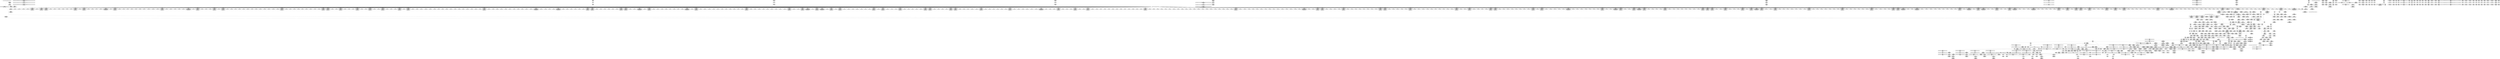digraph {
	CE0x4f45840 [shape=record,shape=Mrecord,label="{CE0x4f45840|selinux_inode_follow_link:tmp17|security/selinux/hooks.c,2812|*SummSource*}"]
	CE0x4f817d0 [shape=record,shape=Mrecord,label="{CE0x4f817d0|cred_sid:tmp2}"]
	CE0x4f930d0 [shape=record,shape=Mrecord,label="{CE0x4f930d0|12:_i32,_56:_i8*,_:_CRE_187,188_}"]
	CE0x4f9c090 [shape=record,shape=Mrecord,label="{CE0x4f9c090|12:_i32,_56:_i8*,_:_CRE_440,448_|*MultipleSource*|Function::inode_has_perm&Arg::inode::|*LoadInst*|security/selinux/hooks.c,1627|security/selinux/hooks.c,1611}"]
	CE0x4f39ee0 [shape=record,shape=Mrecord,label="{CE0x4f39ee0|_call_void_lockdep_rcu_suspicious(i8*_getelementptr_inbounds_(_25_x_i8_,_25_x_i8_*_.str3,_i32_0,_i32_0),_i32_2812,_i8*_getelementptr_inbounds_(_45_x_i8_,_45_x_i8_*_.str12,_i32_0,_i32_0))_#10,_!dbg_!27729|security/selinux/hooks.c,2812|*SummSink*}"]
	CE0x4fc2680 [shape=record,shape=Mrecord,label="{CE0x4fc2680|inode_has_perm:tmp11|security/selinux/hooks.c,1612}"]
	CE0x4fa9e10 [shape=record,shape=Mrecord,label="{CE0x4fa9e10|12:_i32,_56:_i8*,_:_CRE_882,883_}"]
	CE0x4f47ff0 [shape=record,shape=Mrecord,label="{CE0x4f47ff0|12:_i32,_56:_i8*,_:_CRE_144,145_}"]
	CE0x4f2c440 [shape=record,shape=Mrecord,label="{CE0x4f2c440|i64*_getelementptr_inbounds_(_2_x_i64_,_2_x_i64_*___llvm_gcov_ctr131,_i64_0,_i64_1)|*Constant*}"]
	CE0x4f81d10 [shape=record,shape=Mrecord,label="{CE0x4f81d10|__validate_creds:cred|Function::__validate_creds&Arg::cred::|*SummSource*}"]
	CE0x4f73ca0 [shape=record,shape=Mrecord,label="{CE0x4f73ca0|104:_%struct.inode*,_:_CRE_171,172_}"]
	CE0x4f31c30 [shape=record,shape=Mrecord,label="{CE0x4f31c30|i64_3|*Constant*|*SummSource*}"]
	CE0x4f97cd0 [shape=record,shape=Mrecord,label="{CE0x4f97cd0|12:_i32,_56:_i8*,_:_CRE_280,281_}"]
	CE0x4f95f20 [shape=record,shape=Mrecord,label="{CE0x4f95f20|12:_i32,_56:_i8*,_:_CRE_255,256_}"]
	CE0x4fa3e00 [shape=record,shape=Mrecord,label="{CE0x4fa3e00|12:_i32,_56:_i8*,_:_CRE_613,614_}"]
	CE0x4f22b00 [shape=record,shape=Mrecord,label="{CE0x4f22b00|selinux_inode_follow_link:tmp20|security/selinux/hooks.c,2812|*SummSource*}"]
	CE0x4fdeb30 [shape=record,shape=Mrecord,label="{CE0x4fdeb30|0:_i32,_4:_i32,_8:_i32,_12:_i32,_:_CMRE_0,4_|*MultipleSource*|security/selinux/hooks.c,196|security/selinux/hooks.c,197|*LoadInst*|security/selinux/hooks.c,196}"]
	CE0x4f67430 [shape=record,shape=Mrecord,label="{CE0x4f67430|inode_has_perm:inode|Function::inode_has_perm&Arg::inode::}"]
	CE0x4fa4d70 [shape=record,shape=Mrecord,label="{CE0x4fa4d70|12:_i32,_56:_i8*,_:_CRE_640,648_|*MultipleSource*|Function::inode_has_perm&Arg::inode::|*LoadInst*|security/selinux/hooks.c,1627|security/selinux/hooks.c,1611}"]
	CE0x4fa0040 [shape=record,shape=Mrecord,label="{CE0x4fa0040|12:_i32,_56:_i8*,_:_CRE_561,562_}"]
	CE0x4f3e800 [shape=record,shape=Mrecord,label="{CE0x4f3e800|dentry_has_perm:cred|Function::dentry_has_perm&Arg::cred::|*SummSource*}"]
	CE0x4f28990 [shape=record,shape=Mrecord,label="{CE0x4f28990|inode_has_perm:tmp|*SummSink*}"]
	CE0x4f2ee70 [shape=record,shape=Mrecord,label="{CE0x4f2ee70|12:_i32,_56:_i8*,_:_CRE_162,163_}"]
	CE0x4f15450 [shape=record,shape=Mrecord,label="{CE0x4f15450|selinux_inode_follow_link:tobool|security/selinux/hooks.c,2812|*SummSink*}"]
	CE0x4f450b0 [shape=record,shape=Mrecord,label="{CE0x4f450b0|i64*_getelementptr_inbounds_(_11_x_i64_,_11_x_i64_*___llvm_gcov_ctr230,_i64_0,_i64_9)|*Constant*}"]
	CE0x4f40920 [shape=record,shape=Mrecord,label="{CE0x4f40920|get_current:bb}"]
	CE0x4f761b0 [shape=record,shape=Mrecord,label="{CE0x4f761b0|_call_void_mcount()_#3|*SummSink*}"]
	CE0x4fa09c0 [shape=record,shape=Mrecord,label="{CE0x4fa09c0|12:_i32,_56:_i8*,_:_CRE_569,570_}"]
	CE0x4f7d1a0 [shape=record,shape=Mrecord,label="{CE0x4f7d1a0|i64*_getelementptr_inbounds_(_2_x_i64_,_2_x_i64_*___llvm_gcov_ctr153,_i64_0,_i64_1)|*Constant*|*SummSink*}"]
	CE0x4f25a70 [shape=record,shape=Mrecord,label="{CE0x4f25a70|i64_2|*Constant*}"]
	CE0x4f949e0 [shape=record,shape=Mrecord,label="{CE0x4f949e0|12:_i32,_56:_i8*,_:_CRE_232,236_|*MultipleSource*|Function::inode_has_perm&Arg::inode::|*LoadInst*|security/selinux/hooks.c,1627|security/selinux/hooks.c,1611}"]
	CE0x4fb99c0 [shape=record,shape=Mrecord,label="{CE0x4fb99c0|__validate_creds:if.then}"]
	CE0x4f2cbd0 [shape=record,shape=Mrecord,label="{CE0x4f2cbd0|12:_i32,_56:_i8*,_:_CRE_136,137_}"]
	CE0x4fa48b0 [shape=record,shape=Mrecord,label="{CE0x4fa48b0|12:_i32,_56:_i8*,_:_CRE_622,623_}"]
	CE0x4f65970 [shape=record,shape=Mrecord,label="{CE0x4f65970|104:_%struct.inode*,_:_CRE_280,288_|*MultipleSource*|Function::selinux_inode_follow_link&Arg::dentry::|Function::dentry_has_perm&Arg::dentry::|security/selinux/hooks.c,1627}"]
	CE0x4fac2e0 [shape=record,shape=Mrecord,label="{CE0x4fac2e0|12:_i32,_56:_i8*,_:_CRE_913,914_}"]
	CE0x4f3da00 [shape=record,shape=Mrecord,label="{CE0x4f3da00|selinux_inode_follow_link:call5|security/selinux/hooks.c,2814|*SummSource*}"]
	CE0x4f9a070 [shape=record,shape=Mrecord,label="{CE0x4f9a070|12:_i32,_56:_i8*,_:_CRE_310,311_}"]
	CE0x4f41790 [shape=record,shape=Mrecord,label="{CE0x4f41790|104:_%struct.inode*,_:_CRE_147,148_}"]
	CE0x4f14c60 [shape=record,shape=Mrecord,label="{CE0x4f14c60|i64*_getelementptr_inbounds_(_2_x_i64_,_2_x_i64_*___llvm_gcov_ctr153,_i64_0,_i64_1)|*Constant*|*SummSource*}"]
	CE0x4fa15a0 [shape=record,shape=Mrecord,label="{CE0x4fa15a0|12:_i32,_56:_i8*,_:_CRE_579,580_}"]
	CE0x4f1c950 [shape=record,shape=Mrecord,label="{CE0x4f1c950|_call_void___validate_creds(%struct.cred*_%cred,_i8*_getelementptr_inbounds_(_25_x_i8_,_25_x_i8_*_.str3,_i32_0,_i32_0),_i32_1609)_#10,_!dbg_!27719|security/selinux/hooks.c,1609|*SummSink*}"]
	CE0x4fb49f0 [shape=record,shape=Mrecord,label="{CE0x4fb49f0|inode_has_perm:tmp15|*LoadInst*|security/selinux/hooks.c,1615}"]
	CE0x4f7b440 [shape=record,shape=Mrecord,label="{CE0x4f7b440|104:_%struct.inode*,_:_CRE_307,308_}"]
	CE0x4fb5480 [shape=record,shape=Mrecord,label="{CE0x4fb5480|inode_has_perm:sid3|security/selinux/hooks.c,1617|*SummSource*}"]
	CE0x4fbf610 [shape=record,shape=Mrecord,label="{CE0x4fbf610|inode_has_perm:tobool2|security/selinux/hooks.c,1611}"]
	CE0x4f9ed10 [shape=record,shape=Mrecord,label="{CE0x4f9ed10|12:_i32,_56:_i8*,_:_CRE_536,540_|*MultipleSource*|Function::inode_has_perm&Arg::inode::|*LoadInst*|security/selinux/hooks.c,1627|security/selinux/hooks.c,1611}"]
	CE0x4fc0ad0 [shape=record,shape=Mrecord,label="{CE0x4fc0ad0|inode_has_perm:tmp9|security/selinux/hooks.c,1611|*SummSource*}"]
	CE0x4f38ab0 [shape=record,shape=Mrecord,label="{CE0x4f38ab0|selinux_inode_follow_link:tmp11|security/selinux/hooks.c,2812}"]
	CE0x4f61e90 [shape=record,shape=Mrecord,label="{CE0x4f61e90|104:_%struct.inode*,_:_CRE_188,189_}"]
	CE0x4fa4f80 [shape=record,shape=Mrecord,label="{CE0x4fa4f80|12:_i32,_56:_i8*,_:_CRE_648,656_|*MultipleSource*|Function::inode_has_perm&Arg::inode::|*LoadInst*|security/selinux/hooks.c,1627|security/selinux/hooks.c,1611}"]
	CE0x4fb41e0 [shape=record,shape=Mrecord,label="{CE0x4fb41e0|_ret_i32_%tmp6,_!dbg_!27716|security/selinux/hooks.c,197|*SummSink*}"]
	CE0x4f668e0 [shape=record,shape=Mrecord,label="{CE0x4f668e0|GLOBAL:inode_has_perm|*Constant*|*SummSource*}"]
	CE0x4fa5a50 [shape=record,shape=Mrecord,label="{CE0x4fa5a50|12:_i32,_56:_i8*,_:_CRE_684,688_|*MultipleSource*|Function::inode_has_perm&Arg::inode::|*LoadInst*|security/selinux/hooks.c,1627|security/selinux/hooks.c,1611}"]
	CE0x4fa2640 [shape=record,shape=Mrecord,label="{CE0x4fa2640|12:_i32,_56:_i8*,_:_CRE_593,594_}"]
	CE0x4f14f10 [shape=record,shape=Mrecord,label="{CE0x4f14f10|%struct.task_struct*_(%struct.task_struct**)*_asm_movq_%gs:$_1:P_,$0_,_r,im,_dirflag_,_fpsr_,_flags_|*SummSource*}"]
	CE0x4f7dbb0 [shape=record,shape=Mrecord,label="{CE0x4f7dbb0|i64*_getelementptr_inbounds_(_2_x_i64_,_2_x_i64_*___llvm_gcov_ctr98,_i64_0,_i64_0)|*Constant*|*SummSink*}"]
	CE0x4f73610 [shape=record,shape=Mrecord,label="{CE0x4f73610|104:_%struct.inode*,_:_CRE_164,165_}"]
	CE0x4f9f3a0 [shape=record,shape=Mrecord,label="{CE0x4f9f3a0|12:_i32,_56:_i8*,_:_CRE_552,553_}"]
	CE0x4f2de60 [shape=record,shape=Mrecord,label="{CE0x4f2de60|get_current:tmp4|./arch/x86/include/asm/current.h,14|*SummSource*}"]
	CE0x4f31810 [shape=record,shape=Mrecord,label="{CE0x4f31810|GLOBAL:selinux_inode_follow_link.__warned|Global_var:selinux_inode_follow_link.__warned|*SummSink*}"]
	CE0x4f388f0 [shape=record,shape=Mrecord,label="{CE0x4f388f0|selinux_inode_follow_link:tmp10|security/selinux/hooks.c,2812|*SummSink*}"]
	CE0x4fdd030 [shape=record,shape=Mrecord,label="{CE0x4fdd030|_call_void___invalid_creds(%struct.cred*_%cred,_i8*_%file,_i32_%line)_#10,_!dbg_!27721|include/linux/cred.h,174|*SummSource*}"]
	CE0x4f9fa00 [shape=record,shape=Mrecord,label="{CE0x4f9fa00|12:_i32,_56:_i8*,_:_CRE_555,556_}"]
	CE0x4f99360 [shape=record,shape=Mrecord,label="{CE0x4f99360|12:_i32,_56:_i8*,_:_CRE_299,300_}"]
	CE0x4f24900 [shape=record,shape=Mrecord,label="{CE0x4f24900|i1_true|*Constant*|*SummSink*}"]
	CE0x4f14b00 [shape=record,shape=Mrecord,label="{CE0x4f14b00|i32_1|*Constant*|*SummSource*}"]
	CE0x4f161f0 [shape=record,shape=Mrecord,label="{CE0x4f161f0|i64_2|*Constant*|*SummSink*}"]
	CE0x4f2af00 [shape=record,shape=Mrecord,label="{CE0x4f2af00|GLOBAL:creds_are_invalid|*Constant*}"]
	CE0x4f8a4d0 [shape=record,shape=Mrecord,label="{CE0x4f8a4d0|__validate_creds:lnot.ext|include/linux/cred.h,173|*SummSource*}"]
	CE0x4f92ef0 [shape=record,shape=Mrecord,label="{CE0x4f92ef0|12:_i32,_56:_i8*,_:_CRE_185,186_}"]
	CE0x4fc0960 [shape=record,shape=Mrecord,label="{CE0x4fc0960|inode_has_perm:tmp9|security/selinux/hooks.c,1611}"]
	CE0x4f67d70 [shape=record,shape=Mrecord,label="{CE0x4f67d70|inode_has_perm:perms|Function::inode_has_perm&Arg::perms::|*SummSink*}"]
	CE0x4f9e8d0 [shape=record,shape=Mrecord,label="{CE0x4f9e8d0|12:_i32,_56:_i8*,_:_CRE_520,528_|*MultipleSource*|Function::inode_has_perm&Arg::inode::|*LoadInst*|security/selinux/hooks.c,1627|security/selinux/hooks.c,1611}"]
	CE0x4f2fb10 [shape=record,shape=Mrecord,label="{CE0x4f2fb10|dentry_has_perm:ad|security/selinux/hooks.c, 1628}"]
	CE0x4f84780 [shape=record,shape=Mrecord,label="{CE0x4f84780|12:_i32,_56:_i8*,_:_CRE_56,64_|*MultipleSource*|Function::inode_has_perm&Arg::inode::|*LoadInst*|security/selinux/hooks.c,1627|security/selinux/hooks.c,1611}"]
	CE0x4f96e90 [shape=record,shape=Mrecord,label="{CE0x4f96e90|12:_i32,_56:_i8*,_:_CRE_268,269_}"]
	CE0x4f67320 [shape=record,shape=Mrecord,label="{CE0x4f67320|inode_has_perm:cred|Function::inode_has_perm&Arg::cred::|*SummSink*}"]
	CE0x4f9c4d0 [shape=record,shape=Mrecord,label="{CE0x4f9c4d0|12:_i32,_56:_i8*,_:_CRE_456,464_|*MultipleSource*|Function::inode_has_perm&Arg::inode::|*LoadInst*|security/selinux/hooks.c,1627|security/selinux/hooks.c,1611}"]
	CE0x4fabe20 [shape=record,shape=Mrecord,label="{CE0x4fabe20|12:_i32,_56:_i8*,_:_CRE_909,910_}"]
	CE0x4fa3940 [shape=record,shape=Mrecord,label="{CE0x4fa3940|12:_i32,_56:_i8*,_:_CRE_609,610_}"]
	CE0x4f47e10 [shape=record,shape=Mrecord,label="{CE0x4f47e10|12:_i32,_56:_i8*,_:_CRE_142,143_}"]
	CE0x4fc0370 [shape=record,shape=Mrecord,label="{CE0x4fc0370|GLOBAL:__llvm_gcov_ctr154|Global_var:__llvm_gcov_ctr154}"]
	CE0x4f42220 [shape=record,shape=Mrecord,label="{CE0x4f42220|104:_%struct.inode*,_:_CRE_159,160_}"]
	CE0x4f64d50 [shape=record,shape=Mrecord,label="{CE0x4f64d50|104:_%struct.inode*,_:_CRE_224,232_|*MultipleSource*|Function::selinux_inode_follow_link&Arg::dentry::|Function::dentry_has_perm&Arg::dentry::|security/selinux/hooks.c,1627}"]
	CE0x4f2f9b0 [shape=record,shape=Mrecord,label="{CE0x4f2f9b0|12:_i32,_56:_i8*,_:_CRE_174,175_}"]
	CE0x4f9b400 [shape=record,shape=Mrecord,label="{CE0x4f9b400|12:_i32,_56:_i8*,_:_CRE_392,400_|*MultipleSource*|Function::inode_has_perm&Arg::inode::|*LoadInst*|security/selinux/hooks.c,1627|security/selinux/hooks.c,1611}"]
	CE0x4fde8d0 [shape=record,shape=Mrecord,label="{CE0x4fde8d0|i64*_getelementptr_inbounds_(_2_x_i64_,_2_x_i64_*___llvm_gcov_ctr131,_i64_0,_i64_0)|*Constant*}"]
	CE0x4fbe910 [shape=record,shape=Mrecord,label="{CE0x4fbe910|i64_0|*Constant*}"]
	CE0x4f40d20 [shape=record,shape=Mrecord,label="{CE0x4f40d20|104:_%struct.inode*,_:_CRE_95,96_}"]
	CE0x4f98190 [shape=record,shape=Mrecord,label="{CE0x4f98190|12:_i32,_56:_i8*,_:_CRE_284,285_}"]
	CE0x4f1e690 [shape=record,shape=Mrecord,label="{CE0x4f1e690|GLOBAL:__validate_creds|*Constant*|*SummSink*}"]
	CE0x4f97a70 [shape=record,shape=Mrecord,label="{CE0x4f97a70|12:_i32,_56:_i8*,_:_CRE_278,279_}"]
	CE0x4f756f0 [shape=record,shape=Mrecord,label="{CE0x4f756f0|cred_sid:tmp1}"]
	CE0x4f6be00 [shape=record,shape=Mrecord,label="{CE0x4f6be00|inode_has_perm:sclass|security/selinux/hooks.c,1617|*SummSource*}"]
	CE0x4f3e2d0 [shape=record,shape=Mrecord,label="{CE0x4f3e2d0|GLOBAL:dentry_has_perm|*Constant*|*SummSource*}"]
	CE0x4f37fa0 [shape=record,shape=Mrecord,label="{CE0x4f37fa0|i64_5|*Constant*}"]
	CE0x4fdf880 [shape=record,shape=Mrecord,label="{CE0x4fdf880|0:_i32,_4:_i32,_8:_i32,_12:_i32,_:_CMRE_20,24_|*MultipleSource*|security/selinux/hooks.c,196|security/selinux/hooks.c,197|*LoadInst*|security/selinux/hooks.c,196}"]
	CE0x4fbd230 [shape=record,shape=Mrecord,label="{CE0x4fbd230|inode_has_perm:tobool|security/selinux/hooks.c,1611|*SummSink*}"]
	CE0x4f43880 [shape=record,shape=Mrecord,label="{CE0x4f43880|selinux_inode_follow_link:tmp13|security/selinux/hooks.c,2812|*SummSink*}"]
	CE0x4f6acc0 [shape=record,shape=Mrecord,label="{CE0x4f6acc0|dentry_has_perm:tmp2|*SummSink*}"]
	CE0x4fbdd30 [shape=record,shape=Mrecord,label="{CE0x4fbdd30|inode_has_perm:lnot1|security/selinux/hooks.c,1611|*SummSink*}"]
	CE0x4fbe290 [shape=record,shape=Mrecord,label="{CE0x4fbe290|inode_has_perm:lnot.ext|security/selinux/hooks.c,1611|*SummSource*}"]
	CE0x4f19ac0 [shape=record,shape=Mrecord,label="{CE0x4f19ac0|104:_%struct.inode*,_:_CRE_94,95_}"]
	CE0x4f99230 [shape=record,shape=Mrecord,label="{CE0x4f99230|12:_i32,_56:_i8*,_:_CRE_298,299_}"]
	CE0x4fadbd0 [shape=record,shape=Mrecord,label="{CE0x4fadbd0|12:_i32,_56:_i8*,_:_CRE_934,935_}"]
	CE0x4f1ea00 [shape=record,shape=Mrecord,label="{CE0x4f1ea00|i32_22|*Constant*|*SummSource*}"]
	CE0x4f47670 [shape=record,shape=Mrecord,label="{CE0x4f47670|i32_1|*Constant*}"]
	CE0x4f73bb0 [shape=record,shape=Mrecord,label="{CE0x4f73bb0|104:_%struct.inode*,_:_CRE_170,171_}"]
	CE0x4f665d0 [shape=record,shape=Mrecord,label="{CE0x4f665d0|dentry_has_perm:call|security/selinux/hooks.c,1632|*SummSource*}"]
	CE0x4f7cf40 [shape=record,shape=Mrecord,label="{CE0x4f7cf40|COLLAPSED:_GCMRE___llvm_gcov_ctr153_internal_global_2_x_i64_zeroinitializer:_elem_0:default:}"]
	CE0x4fe04a0 [shape=record,shape=Mrecord,label="{CE0x4fe04a0|__validate_creds:tmp9|include/linux/cred.h,175}"]
	CE0x4fb93e0 [shape=record,shape=Mrecord,label="{CE0x4fb93e0|inode_has_perm:tmp20|security/selinux/hooks.c,1618}"]
	CE0x4f42130 [shape=record,shape=Mrecord,label="{CE0x4f42130|104:_%struct.inode*,_:_CRE_158,159_}"]
	CE0x4f65ed0 [shape=record,shape=Mrecord,label="{CE0x4f65ed0|104:_%struct.inode*,_:_CRE_304,305_}"]
	CE0x4f34020 [shape=record,shape=Mrecord,label="{CE0x4f34020|_call_void___invalid_creds(%struct.cred*_%cred,_i8*_%file,_i32_%line)_#10,_!dbg_!27721|include/linux/cred.h,174}"]
	CE0x4f41aa0 [shape=record,shape=Mrecord,label="{CE0x4f41aa0|104:_%struct.inode*,_:_CRE_151,152_}"]
	CE0x4f23820 [shape=record,shape=Mrecord,label="{CE0x4f23820|selinux_inode_follow_link:call|security/selinux/hooks.c,2812}"]
	CE0x4f764a0 [shape=record,shape=Mrecord,label="{CE0x4f764a0|__validate_creds:line|Function::__validate_creds&Arg::line::|*SummSource*}"]
	CE0x4f920f0 [shape=record,shape=Mrecord,label="{CE0x4f920f0|12:_i32,_56:_i8*,_:_CRE_2,4_|*MultipleSource*|Function::inode_has_perm&Arg::inode::|*LoadInst*|security/selinux/hooks.c,1627|security/selinux/hooks.c,1611}"]
	CE0x4f95270 [shape=record,shape=Mrecord,label="{CE0x4f95270|12:_i32,_56:_i8*,_:_CRE_244,245_}"]
	CE0x4f40a80 [shape=record,shape=Mrecord,label="{CE0x4f40a80|get_current:bb|*SummSource*}"]
	CE0x4f73ac0 [shape=record,shape=Mrecord,label="{CE0x4f73ac0|104:_%struct.inode*,_:_CRE_169,170_}"]
	CE0x4f951c0 [shape=record,shape=Mrecord,label="{CE0x4f951c0|12:_i32,_56:_i8*,_:_CRE_243,244_}"]
	CE0x4f7dde0 [shape=record,shape=Mrecord,label="{CE0x4f7dde0|get_current:tmp2|*SummSource*}"]
	CE0x4fab830 [shape=record,shape=Mrecord,label="{CE0x4fab830|12:_i32,_56:_i8*,_:_CRE_904,905_}"]
	CE0x4f30110 [shape=record,shape=Mrecord,label="{CE0x4f30110|i64_1|*Constant*|*SummSink*}"]
	CE0x4fbcee0 [shape=record,shape=Mrecord,label="{CE0x4fbcee0|inode_has_perm:and|security/selinux/hooks.c,1611|*SummSink*}"]
	CE0x4fb8400 [shape=record,shape=Mrecord,label="{CE0x4fb8400|inode_has_perm:retval.0}"]
	CE0x4f74ba0 [shape=record,shape=Mrecord,label="{CE0x4f74ba0|104:_%struct.inode*,_:_CRE_187,188_}"]
	CE0x4f89130 [shape=record,shape=Mrecord,label="{CE0x4f89130|104:_%struct.inode*,_:_CRE_16,24_|*MultipleSource*|Function::selinux_inode_follow_link&Arg::dentry::|Function::dentry_has_perm&Arg::dentry::|security/selinux/hooks.c,1627}"]
	CE0x4f22150 [shape=record,shape=Mrecord,label="{CE0x4f22150|selinux_inode_follow_link:bb|*SummSink*}"]
	CE0x4f89d60 [shape=record,shape=Mrecord,label="{CE0x4f89d60|i32_22|*Constant*|*SummSink*}"]
	CE0x4f3fb70 [shape=record,shape=Mrecord,label="{CE0x4f3fb70|dentry_has_perm:av|Function::dentry_has_perm&Arg::av::}"]
	CE0x4f2f140 [shape=record,shape=Mrecord,label="{CE0x4f2f140|12:_i32,_56:_i8*,_:_CRE_165,166_}"]
	CE0x4fa8280 [shape=record,shape=Mrecord,label="{CE0x4fa8280|12:_i32,_56:_i8*,_:_CRE_848,856_|*MultipleSource*|Function::inode_has_perm&Arg::inode::|*LoadInst*|security/selinux/hooks.c,1627|security/selinux/hooks.c,1611}"]
	CE0x4f2b0d0 [shape=record,shape=Mrecord,label="{CE0x4f2b0d0|GLOBAL:creds_are_invalid|*Constant*|*SummSink*}"]
	CE0x4fa8690 [shape=record,shape=Mrecord,label="{CE0x4fa8690|12:_i32,_56:_i8*,_:_CRE_864,865_}"]
	CE0x4f98c40 [shape=record,shape=Mrecord,label="{CE0x4f98c40|12:_i32,_56:_i8*,_:_CRE_293,294_}"]
	CE0x4f3aa10 [shape=record,shape=Mrecord,label="{CE0x4f3aa10|i8*_getelementptr_inbounds_(_25_x_i8_,_25_x_i8_*_.str3,_i32_0,_i32_0)|*Constant*|*SummSink*}"]
	CE0x4f46c40 [shape=record,shape=Mrecord,label="{CE0x4f46c40|cred_sid:tmp4|*LoadInst*|security/selinux/hooks.c,196|*SummSource*}"]
	CE0x4faafe0 [shape=record,shape=Mrecord,label="{CE0x4faafe0|12:_i32,_56:_i8*,_:_CRE_897,898_}"]
	CE0x4f497a0 [shape=record,shape=Mrecord,label="{CE0x4f497a0|12:_i32,_56:_i8*,_:_CRE_40,48_|*MultipleSource*|Function::inode_has_perm&Arg::inode::|*LoadInst*|security/selinux/hooks.c,1627|security/selinux/hooks.c,1611}"]
	CE0x4fac080 [shape=record,shape=Mrecord,label="{CE0x4fac080|12:_i32,_56:_i8*,_:_CRE_911,912_}"]
	CE0x4fbb2d0 [shape=record,shape=Mrecord,label="{CE0x4fbb2d0|avc_has_perm:tsid|Function::avc_has_perm&Arg::tsid::|*SummSink*}"]
	CE0x4fb4080 [shape=record,shape=Mrecord,label="{CE0x4fb4080|_ret_i32_%tmp6,_!dbg_!27716|security/selinux/hooks.c,197|*SummSource*}"]
	CE0x4fade30 [shape=record,shape=Mrecord,label="{CE0x4fade30|12:_i32,_56:_i8*,_:_CRE_936,944_|*MultipleSource*|Function::inode_has_perm&Arg::inode::|*LoadInst*|security/selinux/hooks.c,1627|security/selinux/hooks.c,1611}"]
	CE0x4f9c910 [shape=record,shape=Mrecord,label="{CE0x4f9c910|12:_i32,_56:_i8*,_:_CRE_472,473_}"]
	CE0x4f2da30 [shape=record,shape=Mrecord,label="{CE0x4f2da30|COLLAPSED:_GCMRE___llvm_gcov_ctr98_internal_global_2_x_i64_zeroinitializer:_elem_0:default:}"]
	CE0x4f6a710 [shape=record,shape=Mrecord,label="{CE0x4f6a710|GLOBAL:__llvm_gcov_ctr155|Global_var:__llvm_gcov_ctr155|*SummSource*}"]
	CE0x4fa2e90 [shape=record,shape=Mrecord,label="{CE0x4fa2e90|12:_i32,_56:_i8*,_:_CRE_600,601_}"]
	CE0x4f47f00 [shape=record,shape=Mrecord,label="{CE0x4f47f00|12:_i32,_56:_i8*,_:_CRE_143,144_}"]
	CE0x620f770 [shape=record,shape=Mrecord,label="{CE0x620f770|selinux_inode_follow_link:tmp}"]
	CE0x4f77cb0 [shape=record,shape=Mrecord,label="{CE0x4f77cb0|inode_has_perm:do.end|*SummSource*}"]
	CE0x4f3acb0 [shape=record,shape=Mrecord,label="{CE0x4f3acb0|GLOBAL:lockdep_rcu_suspicious|*Constant*|*SummSource*}"]
	CE0x4fb6090 [shape=record,shape=Mrecord,label="{CE0x4fb6090|inode_has_perm:tmp13|security/selinux/hooks.c,1614|*SummSource*}"]
	CE0x4f7de50 [shape=record,shape=Mrecord,label="{CE0x4f7de50|get_current:tmp2|*SummSink*}"]
	CE0x4f9cb30 [shape=record,shape=Mrecord,label="{CE0x4f9cb30|12:_i32,_56:_i8*,_:_CRE_473,474_}"]
	CE0x4f9ff10 [shape=record,shape=Mrecord,label="{CE0x4f9ff10|12:_i32,_56:_i8*,_:_CRE_560,561_}"]
	CE0x4f6d0e0 [shape=record,shape=Mrecord,label="{CE0x4f6d0e0|__validate_creds:conv|include/linux/cred.h,173|*SummSink*}"]
	CE0x4f86de0 [shape=record,shape=Mrecord,label="{CE0x4f86de0|i64*_getelementptr_inbounds_(_5_x_i64_,_5_x_i64_*___llvm_gcov_ctr155,_i64_0,_i64_3)|*Constant*|*SummSink*}"]
	CE0x4f64990 [shape=record,shape=Mrecord,label="{CE0x4f64990|104:_%struct.inode*,_:_CRE_220,221_}"]
	CE0x4f75280 [shape=record,shape=Mrecord,label="{CE0x4f75280|dentry_has_perm:tmp1|*SummSink*}"]
	CE0x4f92b30 [shape=record,shape=Mrecord,label="{CE0x4f92b30|12:_i32,_56:_i8*,_:_CRE_181,182_}"]
	CE0x4fba100 [shape=record,shape=Mrecord,label="{CE0x4fba100|__validate_creds:expval|include/linux/cred.h,173|*SummSink*}"]
	CE0x4fa1800 [shape=record,shape=Mrecord,label="{CE0x4fa1800|12:_i32,_56:_i8*,_:_CRE_581,582_}"]
	CE0x4f63240 [shape=record,shape=Mrecord,label="{CE0x4f63240|104:_%struct.inode*,_:_CRE_209,210_}"]
	CE0x4f67840 [shape=record,shape=Mrecord,label="{CE0x4f67840|inode_has_perm:inode|Function::inode_has_perm&Arg::inode::|*SummSink*}"]
	CE0x4f2e0d0 [shape=record,shape=Mrecord,label="{CE0x4f2e0d0|__validate_creds:file|Function::__validate_creds&Arg::file::|*SummSource*}"]
	CE0x4f1bc60 [shape=record,shape=Mrecord,label="{CE0x4f1bc60|inode_has_perm:if.end|*SummSource*}"]
	CE0x4f45df0 [shape=record,shape=Mrecord,label="{CE0x4f45df0|selinux_inode_follow_link:tmp18|security/selinux/hooks.c,2812|*SummSource*}"]
	CE0x4f1f900 [shape=record,shape=Mrecord,label="{CE0x4f1f900|inode_has_perm:tmp5|security/selinux/hooks.c,1609|*SummSink*}"]
	CE0x4fa2c30 [shape=record,shape=Mrecord,label="{CE0x4fa2c30|12:_i32,_56:_i8*,_:_CRE_598,599_}"]
	CE0x4f3ea10 [shape=record,shape=Mrecord,label="{CE0x4f3ea10|dentry_has_perm:cred|Function::dentry_has_perm&Arg::cred::|*SummSink*}"]
	CE0x4f74060 [shape=record,shape=Mrecord,label="{CE0x4f74060|104:_%struct.inode*,_:_CRE_175,176_}"]
	CE0x4f45410 [shape=record,shape=Mrecord,label="{CE0x4f45410|i64*_getelementptr_inbounds_(_11_x_i64_,_11_x_i64_*___llvm_gcov_ctr230,_i64_0,_i64_9)|*Constant*|*SummSink*}"]
	CE0x4f8b900 [shape=record,shape=Mrecord,label="{CE0x4f8b900|i64*_getelementptr_inbounds_(_2_x_i64_,_2_x_i64_*___llvm_gcov_ctr131,_i64_0,_i64_0)|*Constant*|*SummSink*}"]
	CE0x4f62bb0 [shape=record,shape=Mrecord,label="{CE0x4f62bb0|104:_%struct.inode*,_:_CRE_202,203_}"]
	CE0x4f9d6b0 [shape=record,shape=Mrecord,label="{CE0x4f9d6b0|12:_i32,_56:_i8*,_:_CRE_482,483_}"]
	CE0x4f9a960 [shape=record,shape=Mrecord,label="{CE0x4f9a960|12:_i32,_56:_i8*,_:_CRE_344,352_|*MultipleSource*|Function::inode_has_perm&Arg::inode::|*LoadInst*|security/selinux/hooks.c,1627|security/selinux/hooks.c,1611}"]
	CE0x4fdee90 [shape=record,shape=Mrecord,label="{CE0x4fdee90|0:_i32,_4:_i32,_8:_i32,_12:_i32,_:_CMRE_4,8_|*MultipleSource*|security/selinux/hooks.c,196|security/selinux/hooks.c,197|*LoadInst*|security/selinux/hooks.c,196}"]
	CE0x4f43a00 [shape=record,shape=Mrecord,label="{CE0x4f43a00|selinux_inode_follow_link:tmp14|security/selinux/hooks.c,2812}"]
	CE0x4f2c630 [shape=record,shape=Mrecord,label="{CE0x4f2c630|i32_512|*Constant*}"]
	CE0x4f88690 [shape=record,shape=Mrecord,label="{CE0x4f88690|i32_1|*Constant*}"]
	CE0x4fa2180 [shape=record,shape=Mrecord,label="{CE0x4fa2180|12:_i32,_56:_i8*,_:_CRE_589,590_}"]
	CE0x4f28ae0 [shape=record,shape=Mrecord,label="{CE0x4f28ae0|inode_has_perm:tmp1|*SummSource*}"]
	CE0x4f9d220 [shape=record,shape=Mrecord,label="{CE0x4f9d220|12:_i32,_56:_i8*,_:_CRE_478,479_}"]
	CE0x4fad710 [shape=record,shape=Mrecord,label="{CE0x4fad710|12:_i32,_56:_i8*,_:_CRE_930,931_}"]
	CE0x4f809d0 [shape=record,shape=Mrecord,label="{CE0x4f809d0|dentry_has_perm:type|security/selinux/hooks.c,1630}"]
	CE0x4f81470 [shape=record,shape=Mrecord,label="{CE0x4f81470|_call_void_mcount()_#3}"]
	CE0x4f6afb0 [shape=record,shape=Mrecord,label="{CE0x4f6afb0|dentry_has_perm:tmp3}"]
	CE0x4fe0a30 [shape=record,shape=Mrecord,label="{CE0x4fe0a30|cred_sid:bb}"]
	CE0x4f28dc0 [shape=record,shape=Mrecord,label="{CE0x4f28dc0|GLOBAL:creds_are_invalid|*Constant*|*SummSource*}"]
	CE0x4fb9560 [shape=record,shape=Mrecord,label="{CE0x4fb9560|inode_has_perm:tmp20|security/selinux/hooks.c,1618|*SummSource*}"]
	CE0x4fa1cc0 [shape=record,shape=Mrecord,label="{CE0x4fa1cc0|12:_i32,_56:_i8*,_:_CRE_585,586_}"]
	CE0x4f3f400 [shape=record,shape=Mrecord,label="{CE0x4f3f400|dentry_has_perm:dentry|Function::dentry_has_perm&Arg::dentry::}"]
	CE0x4f424b0 [shape=record,shape=Mrecord,label="{CE0x4f424b0|_call_void_mcount()_#3}"]
	CE0x4f955a0 [shape=record,shape=Mrecord,label="{CE0x4f955a0|12:_i32,_56:_i8*,_:_CRE_247,248_}"]
	CE0x4f46800 [shape=record,shape=Mrecord,label="{CE0x4f46800|selinux_inode_follow_link:tmp19|security/selinux/hooks.c,2812|*SummSource*}"]
	CE0x4f6d240 [shape=record,shape=Mrecord,label="{CE0x4f6d240|GLOBAL:llvm.expect.i64|*Constant*}"]
	CE0x4f2f050 [shape=record,shape=Mrecord,label="{CE0x4f2f050|12:_i32,_56:_i8*,_:_CRE_164,165_}"]
	CE0x4f39e70 [shape=record,shape=Mrecord,label="{CE0x4f39e70|_call_void_lockdep_rcu_suspicious(i8*_getelementptr_inbounds_(_25_x_i8_,_25_x_i8_*_.str3,_i32_0,_i32_0),_i32_2812,_i8*_getelementptr_inbounds_(_45_x_i8_,_45_x_i8_*_.str12,_i32_0,_i32_0))_#10,_!dbg_!27729|security/selinux/hooks.c,2812|*SummSource*}"]
	CE0x4f62160 [shape=record,shape=Mrecord,label="{CE0x4f62160|104:_%struct.inode*,_:_CRE_191,192_}"]
	CE0x4f85a70 [shape=record,shape=Mrecord,label="{CE0x4f85a70|i8_10|*Constant*}"]
	CE0x4f91b00 [shape=record,shape=Mrecord,label="{CE0x4f91b00|cred_sid:cred|Function::cred_sid&Arg::cred::|*SummSource*}"]
	CE0x4f35f30 [shape=record,shape=Mrecord,label="{CE0x4f35f30|selinux_inode_follow_link:land.lhs.true2}"]
	CE0x4f2ec90 [shape=record,shape=Mrecord,label="{CE0x4f2ec90|12:_i32,_56:_i8*,_:_CRE_160,161_}"]
	CE0x4f2fe00 [shape=record,shape=Mrecord,label="{CE0x4f2fe00|dentry_has_perm:ad|security/selinux/hooks.c, 1628|*SummSink*}"]
	CE0x4fb8c20 [shape=record,shape=Mrecord,label="{CE0x4fb8c20|i64*_getelementptr_inbounds_(_8_x_i64_,_8_x_i64_*___llvm_gcov_ctr154,_i64_0,_i64_7)|*Constant*|*SummSink*}"]
	CE0x4fa4060 [shape=record,shape=Mrecord,label="{CE0x4fa4060|12:_i32,_56:_i8*,_:_CRE_615,616_}"]
	CE0x4fa6da0 [shape=record,shape=Mrecord,label="{CE0x4fa6da0|12:_i32,_56:_i8*,_:_CRE_760,768_|*MultipleSource*|Function::inode_has_perm&Arg::inode::|*LoadInst*|security/selinux/hooks.c,1627|security/selinux/hooks.c,1611}"]
	CE0x4f91eb0 [shape=record,shape=Mrecord,label="{CE0x4f91eb0|inode_has_perm:i_flags|security/selinux/hooks.c,1611|*SummSource*}"]
	CE0x4f1eec0 [shape=record,shape=Mrecord,label="{CE0x4f1eec0|selinux_inode_follow_link:tmp7|security/selinux/hooks.c,2812|*SummSource*}"]
	CE0x4fa6b80 [shape=record,shape=Mrecord,label="{CE0x4fa6b80|12:_i32,_56:_i8*,_:_CRE_752,756_|*MultipleSource*|Function::inode_has_perm&Arg::inode::|*LoadInst*|security/selinux/hooks.c,1627|security/selinux/hooks.c,1611}"]
	CE0x4fa9f40 [shape=record,shape=Mrecord,label="{CE0x4fa9f40|12:_i32,_56:_i8*,_:_CRE_883,884_}"]
	CE0x4fa29d0 [shape=record,shape=Mrecord,label="{CE0x4fa29d0|12:_i32,_56:_i8*,_:_CRE_596,597_}"]
	CE0x4f77b10 [shape=record,shape=Mrecord,label="{CE0x4f77b10|inode_has_perm:if.then|*SummSink*}"]
	CE0x4f8bb00 [shape=record,shape=Mrecord,label="{CE0x4f8bb00|cred_sid:tmp}"]
	CE0x4f49570 [shape=record,shape=Mrecord,label="{CE0x4f49570|12:_i32,_56:_i8*,_:_CRE_24,32_|*MultipleSource*|Function::inode_has_perm&Arg::inode::|*LoadInst*|security/selinux/hooks.c,1627|security/selinux/hooks.c,1611}"]
	CE0x4f147c0 [shape=record,shape=Mrecord,label="{CE0x4f147c0|i1_true|*Constant*}"]
	"CONST[source:0(mediator),value:0(static)][purpose:{operation}][SrcIdx:2]"
	CE0x4f2eba0 [shape=record,shape=Mrecord,label="{CE0x4f2eba0|12:_i32,_56:_i8*,_:_CRE_159,160_}"]
	CE0x4fae6e0 [shape=record,shape=Mrecord,label="{CE0x4fae6e0|12:_i32,_56:_i8*,_:_CRE_976,977_}"]
	CE0x4f423f0 [shape=record,shape=Mrecord,label="{CE0x4f423f0|dentry_has_perm:tmp3|*SummSink*}"]
	CE0x4f6b460 [shape=record,shape=Mrecord,label="{CE0x4f6b460|avc_has_perm:ssid|Function::avc_has_perm&Arg::ssid::}"]
	CE0x4f2f8c0 [shape=record,shape=Mrecord,label="{CE0x4f2f8c0|12:_i32,_56:_i8*,_:_CRE_173,174_}"]
	CE0x4f23d00 [shape=record,shape=Mrecord,label="{CE0x4f23d00|selinux_inode_follow_link:tmp6|security/selinux/hooks.c,2812}"]
	CE0x4f38210 [shape=record,shape=Mrecord,label="{CE0x4f38210|selinux_inode_follow_link:tmp9|security/selinux/hooks.c,2812}"]
	CE0x4f9b1e0 [shape=record,shape=Mrecord,label="{CE0x4f9b1e0|12:_i32,_56:_i8*,_:_CRE_384,388_|*MultipleSource*|Function::inode_has_perm&Arg::inode::|*LoadInst*|security/selinux/hooks.c,1627|security/selinux/hooks.c,1611}"]
	CE0x4f917b0 [shape=record,shape=Mrecord,label="{CE0x4f917b0|cred_sid:entry|*SummSource*}"]
	CE0x4fbf900 [shape=record,shape=Mrecord,label="{CE0x4fbf900|inode_has_perm:tobool2|security/selinux/hooks.c,1611|*SummSink*}"]
	CE0x4f98650 [shape=record,shape=Mrecord,label="{CE0x4f98650|12:_i32,_56:_i8*,_:_CRE_288,289_}"]
	CE0x4f79350 [shape=record,shape=Mrecord,label="{CE0x4f79350|__validate_creds:lnot|include/linux/cred.h,173|*SummSource*}"]
	CE0x4fb8ef0 [shape=record,shape=Mrecord,label="{CE0x4fb8ef0|inode_has_perm:tmp19|security/selinux/hooks.c,1618}"]
	CE0x4faa790 [shape=record,shape=Mrecord,label="{CE0x4faa790|12:_i32,_56:_i8*,_:_CRE_890,891_}"]
	CE0x4fadf60 [shape=record,shape=Mrecord,label="{CE0x4fadf60|12:_i32,_56:_i8*,_:_CRE_944,952_|*MultipleSource*|Function::inode_has_perm&Arg::inode::|*LoadInst*|security/selinux/hooks.c,1627|security/selinux/hooks.c,1611}"]
	CE0x4f6c010 [shape=record,shape=Mrecord,label="{CE0x4f6c010|inode_has_perm:tmp18|security/selinux/hooks.c,1617}"]
	CE0x4fa1210 [shape=record,shape=Mrecord,label="{CE0x4fa1210|12:_i32,_56:_i8*,_:_CRE_576,577_}"]
	CE0x4f790a0 [shape=record,shape=Mrecord,label="{CE0x4f790a0|inode_has_perm:bb}"]
	CE0x4f963e0 [shape=record,shape=Mrecord,label="{CE0x4f963e0|12:_i32,_56:_i8*,_:_CRE_259,260_}"]
	CE0x4fb8070 [shape=record,shape=Mrecord,label="{CE0x4fb8070|_ret_i32_%retval.0,_!dbg_!27728|security/selinux/avc.c,775|*SummSink*}"]
	CE0x4fc16b0 [shape=record,shape=Mrecord,label="{CE0x4fc16b0|inode_has_perm:tmp9|security/selinux/hooks.c,1611|*SummSink*}"]
	CE0x4f9e240 [shape=record,shape=Mrecord,label="{CE0x4f9e240|12:_i32,_56:_i8*,_:_CRE_504,508_|*MultipleSource*|Function::inode_has_perm&Arg::inode::|*LoadInst*|security/selinux/hooks.c,1627|security/selinux/hooks.c,1611}"]
	CE0x4f2c220 [shape=record,shape=Mrecord,label="{CE0x4f2c220|cred_sid:tmp1|*SummSource*}"]
	CE0x4fd72b0 [shape=record,shape=Mrecord,label="{CE0x4fd72b0|inode_has_perm:tmp16|security/selinux/hooks.c,1615|*SummSink*}"]
	CE0x4f95470 [shape=record,shape=Mrecord,label="{CE0x4f95470|12:_i32,_56:_i8*,_:_CRE_246,247_}"]
	CE0x4f1df80 [shape=record,shape=Mrecord,label="{CE0x4f1df80|i64*_getelementptr_inbounds_(_8_x_i64_,_8_x_i64_*___llvm_gcov_ctr154,_i64_0,_i64_2)|*Constant*|*SummSink*}"]
	CE0x4f353e0 [shape=record,shape=Mrecord,label="{CE0x4f353e0|i8*_getelementptr_inbounds_(_45_x_i8_,_45_x_i8_*_.str12,_i32_0,_i32_0)|*Constant*|*SummSink*}"]
	CE0x4fbee10 [shape=record,shape=Mrecord,label="{CE0x4fbee10|GLOBAL:llvm.expect.i64|*Constant*|*SummSink*}"]
	CE0x4f18820 [shape=record,shape=Mrecord,label="{CE0x4f18820|_call_void_mcount()_#3|*SummSink*}"]
	CE0x4f3ae40 [shape=record,shape=Mrecord,label="{CE0x4f3ae40|i32_2812|*Constant*}"]
	CE0x4f45b40 [shape=record,shape=Mrecord,label="{CE0x4f45b40|selinux_inode_follow_link:tmp18|security/selinux/hooks.c,2812}"]
	CE0x4fae8d0 [shape=record,shape=Mrecord,label="{CE0x4fae8d0|12:_i32,_56:_i8*,_:_CRE_977,978_}"]
	CE0x4f9f5c0 [shape=record,shape=Mrecord,label="{CE0x4f9f5c0|12:_i32,_56:_i8*,_:_CRE_553,554_}"]
	CE0x4fbb1a0 [shape=record,shape=Mrecord,label="{CE0x4fbb1a0|avc_has_perm:tsid|Function::avc_has_perm&Arg::tsid::|*SummSource*}"]
	CE0x4f34150 [shape=record,shape=Mrecord,label="{CE0x4f34150|i64*_getelementptr_inbounds_(_5_x_i64_,_5_x_i64_*___llvm_gcov_ctr155,_i64_0,_i64_4)|*Constant*}"]
	CE0x4f29c60 [shape=record,shape=Mrecord,label="{CE0x4f29c60|i32_1609|*Constant*|*SummSink*}"]
	CE0x4f94660 [shape=record,shape=Mrecord,label="{CE0x4f94660|12:_i32,_56:_i8*,_:_CRE_216,224_|*MultipleSource*|Function::inode_has_perm&Arg::inode::|*LoadInst*|security/selinux/hooks.c,1627|security/selinux/hooks.c,1611}"]
	CE0x4f3f660 [shape=record,shape=Mrecord,label="{CE0x4f3f660|i32_2|*Constant*|*SummSource*}"]
	CE0x4f1bae0 [shape=record,shape=Mrecord,label="{CE0x4f1bae0|inode_has_perm:if.end}"]
	CE0x4fbdea0 [shape=record,shape=Mrecord,label="{CE0x4fbdea0|inode_has_perm:conv|security/selinux/hooks.c,1611}"]
	CE0x4fb8f60 [shape=record,shape=Mrecord,label="{CE0x4fb8f60|inode_has_perm:tmp19|security/selinux/hooks.c,1618|*SummSource*}"]
	CE0x4f3e680 [shape=record,shape=Mrecord,label="{CE0x4f3e680|dentry_has_perm:entry|*SummSink*}"]
	CE0x4f84350 [shape=record,shape=Mrecord,label="{CE0x4f84350|__validate_creds:lnot1|include/linux/cred.h,173}"]
	CE0x4f2f500 [shape=record,shape=Mrecord,label="{CE0x4f2f500|12:_i32,_56:_i8*,_:_CRE_169,170_}"]
	CE0x4fb53b0 [shape=record,shape=Mrecord,label="{CE0x4fb53b0|inode_has_perm:sid3|security/selinux/hooks.c,1617}"]
	CE0x4fae4c0 [shape=record,shape=Mrecord,label="{CE0x4fae4c0|12:_i32,_56:_i8*,_:_CRE_968,976_|*MultipleSource*|Function::inode_has_perm&Arg::inode::|*LoadInst*|security/selinux/hooks.c,1627|security/selinux/hooks.c,1611}"]
	CE0x4f7c3a0 [shape=record,shape=Mrecord,label="{CE0x4f7c3a0|dentry_has_perm:type|security/selinux/hooks.c,1630|*SummSink*}"]
	CE0x4f64a80 [shape=record,shape=Mrecord,label="{CE0x4f64a80|104:_%struct.inode*,_:_CRE_221,222_}"]
	CE0x4fa9820 [shape=record,shape=Mrecord,label="{CE0x4fa9820|12:_i32,_56:_i8*,_:_CRE_877,878_}"]
	CE0x4f74510 [shape=record,shape=Mrecord,label="{CE0x4f74510|104:_%struct.inode*,_:_CRE_180,181_}"]
	CE0x4f1c590 [shape=record,shape=Mrecord,label="{CE0x4f1c590|__validate_creds:if.end|*SummSource*}"]
	CE0x4f229a0 [shape=record,shape=Mrecord,label="{CE0x4f229a0|selinux_inode_follow_link:tmp19|security/selinux/hooks.c,2812|*SummSink*}"]
	CE0x4f7b4b0 [shape=record,shape=Mrecord,label="{CE0x4f7b4b0|104:_%struct.inode*,_:_CRE_308,309_}"]
	CE0x4f7bba0 [shape=record,shape=Mrecord,label="{CE0x4f7bba0|104:_%struct.inode*,_:_CRE_316,317_}"]
	CE0x4fad840 [shape=record,shape=Mrecord,label="{CE0x4fad840|12:_i32,_56:_i8*,_:_CRE_931,932_}"]
	CE0x4f49cd0 [shape=record,shape=Mrecord,label="{CE0x4f49cd0|get_current:entry|*SummSink*}"]
	CE0x4f2e9c0 [shape=record,shape=Mrecord,label="{CE0x4f2e9c0|12:_i32,_56:_i8*,_:_CRE_157,158_}"]
	CE0x4f1ff60 [shape=record,shape=Mrecord,label="{CE0x4f1ff60|selinux_inode_follow_link:tmp2}"]
	CE0x4f70850 [shape=record,shape=Mrecord,label="{CE0x4f70850|__validate_creds:tmp4|include/linux/cred.h,173|*SummSink*}"]
	CE0x4fa96f0 [shape=record,shape=Mrecord,label="{CE0x4fa96f0|12:_i32,_56:_i8*,_:_CRE_876,877_}"]
	CE0x4fa22b0 [shape=record,shape=Mrecord,label="{CE0x4fa22b0|12:_i32,_56:_i8*,_:_CRE_590,591_}"]
	CE0x4f73430 [shape=record,shape=Mrecord,label="{CE0x4f73430|104:_%struct.inode*,_:_CRE_162,163_}"]
	CE0x4f324e0 [shape=record,shape=Mrecord,label="{CE0x4f324e0|selinux_inode_follow_link:tmp16|security/selinux/hooks.c,2812|*SummSink*}"]
	CE0x4f93b20 [shape=record,shape=Mrecord,label="{CE0x4f93b20|12:_i32,_56:_i8*,_:_CRE_198,199_}"]
	CE0x4fa1930 [shape=record,shape=Mrecord,label="{CE0x4fa1930|12:_i32,_56:_i8*,_:_CRE_582,583_}"]
	CE0x4fbfcc0 [shape=record,shape=Mrecord,label="{CE0x4fbfcc0|inode_has_perm:tmp8|security/selinux/hooks.c,1611}"]
	CE0x4f94bc0 [shape=record,shape=Mrecord,label="{CE0x4f94bc0|12:_i32,_56:_i8*,_:_CRE_240,241_}"]
	CE0x4f21ad0 [shape=record,shape=Mrecord,label="{CE0x4f21ad0|selinux_inode_follow_link:tmp2|*SummSink*}"]
	CE0x4f31ea0 [shape=record,shape=Mrecord,label="{CE0x4f31ea0|selinux_inode_follow_link:tmp15|security/selinux/hooks.c,2812|*SummSource*}"]
	CE0x4f3f9c0 [shape=record,shape=Mrecord,label="{CE0x4f3f9c0|_ret_i32_%call,_!dbg_!27723|security/selinux/hooks.c,1632}"]
	CE0x4f1c1d0 [shape=record,shape=Mrecord,label="{CE0x4f1c1d0|inode_has_perm:tmp4|security/selinux/hooks.c,1609|*SummSink*}"]
	CE0x4f81e90 [shape=record,shape=Mrecord,label="{CE0x4f81e90|__validate_creds:lnot|include/linux/cred.h,173|*SummSink*}"]
	CE0x4f73520 [shape=record,shape=Mrecord,label="{CE0x4f73520|104:_%struct.inode*,_:_CRE_163,164_}"]
	CE0x4f24660 [shape=record,shape=Mrecord,label="{CE0x4f24660|_call_void_mcount()_#3|*SummSource*}"]
	CE0x4f2fb80 [shape=record,shape=Mrecord,label="{CE0x4f2fb80|dentry_has_perm:ad|security/selinux/hooks.c, 1628|*SummSource*}"]
	CE0x4f480e0 [shape=record,shape=Mrecord,label="{CE0x4f480e0|12:_i32,_56:_i8*,_:_CRE_145,146_}"]
	CE0x4f7d5b0 [shape=record,shape=Mrecord,label="{CE0x4f7d5b0|GLOBAL:current_task|Global_var:current_task|*SummSource*}"]
	CE0x4f80220 [shape=record,shape=Mrecord,label="{CE0x4f80220|__validate_creds:tobool|include/linux/cred.h,173}"]
	CE0x4f19910 [shape=record,shape=Mrecord,label="{CE0x4f19910|104:_%struct.inode*,_:_CRE_92,93_}"]
	CE0x4fe0750 [shape=record,shape=Mrecord,label="{CE0x4fe0750|__validate_creds:tmp9|include/linux/cred.h,175|*SummSink*}"]
	CE0x4f65f40 [shape=record,shape=Mrecord,label="{CE0x4f65f40|get_current:tmp3|*SummSource*}"]
	CE0x4f39340 [shape=record,shape=Mrecord,label="{CE0x4f39340|selinux_inode_follow_link:tmp12|security/selinux/hooks.c,2812|*SummSink*}"]
	CE0x4f9d7e0 [shape=record,shape=Mrecord,label="{CE0x4f9d7e0|12:_i32,_56:_i8*,_:_CRE_483,484_}"]
	CE0x4f80580 [shape=record,shape=Mrecord,label="{CE0x4f80580|__validate_creds:tmp2|include/linux/cred.h,173}"]
	CE0x4f9af90 [shape=record,shape=Mrecord,label="{CE0x4f9af90|12:_i32,_56:_i8*,_:_CRE_376,384_|*MultipleSource*|Function::inode_has_perm&Arg::inode::|*LoadInst*|security/selinux/hooks.c,1627|security/selinux/hooks.c,1611}"]
	CE0x4f38010 [shape=record,shape=Mrecord,label="{CE0x4f38010|i64_5|*Constant*|*SummSource*}"]
	CE0x4f7d4d0 [shape=record,shape=Mrecord,label="{CE0x4f7d4d0|GLOBAL:current_task|Global_var:current_task}"]
	CE0x4fc2c10 [shape=record,shape=Mrecord,label="{CE0x4fc2c10|inode_has_perm:tmp12|security/selinux/hooks.c,1612}"]
	CE0x4f644e0 [shape=record,shape=Mrecord,label="{CE0x4f644e0|104:_%struct.inode*,_:_CRE_215,216_}"]
	CE0x4fab240 [shape=record,shape=Mrecord,label="{CE0x4fab240|12:_i32,_56:_i8*,_:_CRE_899,900_}"]
	CE0x4fadd00 [shape=record,shape=Mrecord,label="{CE0x4fadd00|12:_i32,_56:_i8*,_:_CRE_935,936_}"]
	CE0x4f21020 [shape=record,shape=Mrecord,label="{CE0x4f21020|selinux_inode_follow_link:bb|*SummSource*}"]
	CE0x4f7b570 [shape=record,shape=Mrecord,label="{CE0x4f7b570|104:_%struct.inode*,_:_CRE_309,310_}"]
	CE0x4fa35b0 [shape=record,shape=Mrecord,label="{CE0x4fa35b0|12:_i32,_56:_i8*,_:_CRE_606,607_}"]
	CE0x4f3ad20 [shape=record,shape=Mrecord,label="{CE0x4f3ad20|GLOBAL:lockdep_rcu_suspicious|*Constant*|*SummSink*}"]
	CE0x4fbe400 [shape=record,shape=Mrecord,label="{CE0x4fbe400|inode_has_perm:lnot.ext|security/selinux/hooks.c,1611|*SummSink*}"]
	CE0x4f73f70 [shape=record,shape=Mrecord,label="{CE0x4f73f70|104:_%struct.inode*,_:_CRE_174,175_}"]
	CE0x4fb3eb0 [shape=record,shape=Mrecord,label="{CE0x4fb3eb0|_ret_i32_%tmp6,_!dbg_!27716|security/selinux/hooks.c,197}"]
	CE0x4f482c0 [shape=record,shape=Mrecord,label="{CE0x4f482c0|12:_i32,_56:_i8*,_:_CRE_147,148_}"]
	CE0x4fb8810 [shape=record,shape=Mrecord,label="{CE0x4fb8810|inode_has_perm:retval.0|*SummSink*}"]
	CE0x4f82310 [shape=record,shape=Mrecord,label="{CE0x4f82310|inode_has_perm:do.body|*SummSource*}"]
	CE0x4f95800 [shape=record,shape=Mrecord,label="{CE0x4f95800|12:_i32,_56:_i8*,_:_CRE_249,250_}"]
	CE0x4faa070 [shape=record,shape=Mrecord,label="{CE0x4faa070|12:_i32,_56:_i8*,_:_CRE_884,885_}"]
	CE0x4f48ec0 [shape=record,shape=Mrecord,label="{CE0x4f48ec0|GLOBAL:get_current|*Constant*|*SummSource*}"]
	CE0x4f14b70 [shape=record,shape=Mrecord,label="{CE0x4f14b70|i32_1|*Constant*|*SummSink*}"]
	CE0x4f418c0 [shape=record,shape=Mrecord,label="{CE0x4f418c0|104:_%struct.inode*,_:_CRE_149,150_}"]
	CE0x4f15b40 [shape=record,shape=Mrecord,label="{CE0x4f15b40|selinux_inode_follow_link:do.end|*SummSink*}"]
	CE0x4f748d0 [shape=record,shape=Mrecord,label="{CE0x4f748d0|104:_%struct.inode*,_:_CRE_184,185_}"]
	CE0x4f18720 [shape=record,shape=Mrecord,label="{CE0x4f18720|_call_void_mcount()_#3|*SummSource*}"]
	CE0x4f70c70 [shape=record,shape=Mrecord,label="{CE0x4f70c70|__validate_creds:tmp}"]
	CE0x4f40e10 [shape=record,shape=Mrecord,label="{CE0x4f40e10|104:_%struct.inode*,_:_CRE_96,104_|*MultipleSource*|Function::selinux_inode_follow_link&Arg::dentry::|Function::dentry_has_perm&Arg::dentry::|security/selinux/hooks.c,1627}"]
	CE0x4f64b70 [shape=record,shape=Mrecord,label="{CE0x4f64b70|104:_%struct.inode*,_:_CRE_222,223_}"]
	CE0x4f3d4f0 [shape=record,shape=Mrecord,label="{CE0x4f3d4f0|selinux_inode_follow_link:tmp21|security/selinux/hooks.c,2812|*SummSource*}"]
	CE0x4f80f80 [shape=record,shape=Mrecord,label="{CE0x4f80f80|__validate_creds:tmp|*SummSink*}"]
	CE0x4fa0500 [shape=record,shape=Mrecord,label="{CE0x4fa0500|12:_i32,_56:_i8*,_:_CRE_565,566_}"]
	CE0x4fdeba0 [shape=record,shape=Mrecord,label="{CE0x4fdeba0|cred_sid:sid|security/selinux/hooks.c,197|*SummSink*}"]
	CE0x4f0f0c0 [shape=record,shape=Mrecord,label="{CE0x4f0f0c0|selinux_inode_follow_link:if.end}"]
	CE0x4f99100 [shape=record,shape=Mrecord,label="{CE0x4f99100|12:_i32,_56:_i8*,_:_CRE_297,298_}"]
	CE0x4f25580 [shape=record,shape=Mrecord,label="{CE0x4f25580|selinux_inode_follow_link:tmp|*SummSource*}"]
	CE0x4f1f610 [shape=record,shape=Mrecord,label="{CE0x4f1f610|inode_has_perm:tmp5|security/selinux/hooks.c,1609}"]
	CE0x4fa1df0 [shape=record,shape=Mrecord,label="{CE0x4fa1df0|12:_i32,_56:_i8*,_:_CRE_586,587_}"]
	CE0x4f65770 [shape=record,shape=Mrecord,label="{CE0x4f65770|104:_%struct.inode*,_:_CRE_272,280_|*MultipleSource*|Function::selinux_inode_follow_link&Arg::dentry::|Function::dentry_has_perm&Arg::dentry::|security/selinux/hooks.c,1627}"]
	CE0x4faa2d0 [shape=record,shape=Mrecord,label="{CE0x4faa2d0|12:_i32,_56:_i8*,_:_CRE_886,887_}"]
	CE0x4f1b920 [shape=record,shape=Mrecord,label="{CE0x4f1b920|inode_has_perm:if.end|*SummSink*}"]
	CE0x4f80770 [shape=record,shape=Mrecord,label="{CE0x4f80770|__validate_creds:tmp2|include/linux/cred.h,173|*SummSource*}"]
	CE0x4faed10 [shape=record,shape=Mrecord,label="{CE0x4faed10|12:_i32,_56:_i8*,_:_CRE_979,980_}"]
	CE0x4f89fb0 [shape=record,shape=Mrecord,label="{CE0x4f89fb0|i32_4|*Constant*}"]
	CE0x4f427e0 [shape=record,shape=Mrecord,label="{CE0x4f427e0|_call_void_mcount()_#3|*SummSink*}"]
	CE0x4f40f00 [shape=record,shape=Mrecord,label="{CE0x4f40f00|104:_%struct.inode*,_:_CRE_104,112_|*MultipleSource*|Function::selinux_inode_follow_link&Arg::dentry::|Function::dentry_has_perm&Arg::dentry::|security/selinux/hooks.c,1627}"]
	CE0x4f46ef0 [shape=record,shape=Mrecord,label="{CE0x4f46ef0|cred_sid:tmp5|security/selinux/hooks.c,196}"]
	CE0x4f81260 [shape=record,shape=Mrecord,label="{CE0x4f81260|inode_has_perm:tmp3|*SummSource*}"]
	CE0x4f92fe0 [shape=record,shape=Mrecord,label="{CE0x4f92fe0|12:_i32,_56:_i8*,_:_CRE_186,187_}"]
	CE0x4f258d0 [shape=record,shape=Mrecord,label="{CE0x4f258d0|i64_3|*Constant*|*SummSink*}"]
	CE0x4f82dc0 [shape=record,shape=Mrecord,label="{CE0x4f82dc0|inode_has_perm:tmp3}"]
	CE0x4f989e0 [shape=record,shape=Mrecord,label="{CE0x4f989e0|12:_i32,_56:_i8*,_:_CRE_291,292_}"]
	CE0x4fac540 [shape=record,shape=Mrecord,label="{CE0x4fac540|12:_i32,_56:_i8*,_:_CRE_915,916_}"]
	CE0x4f8a650 [shape=record,shape=Mrecord,label="{CE0x4f8a650|__validate_creds:lnot.ext|include/linux/cred.h,173|*SummSink*}"]
	CE0x4f97480 [shape=record,shape=Mrecord,label="{CE0x4f97480|12:_i32,_56:_i8*,_:_CRE_273,274_}"]
	CE0x4fa8090 [shape=record,shape=Mrecord,label="{CE0x4fa8090|12:_i32,_56:_i8*,_:_CRE_840,848_|*MultipleSource*|Function::inode_has_perm&Arg::inode::|*LoadInst*|security/selinux/hooks.c,1627|security/selinux/hooks.c,1611}"]
	CE0x4fb7690 [shape=record,shape=Mrecord,label="{CE0x4fb7690|inode_has_perm:tmp17|security/selinux/hooks.c,1617|*SummSource*}"]
	CE0x4f28ef0 [shape=record,shape=Mrecord,label="{CE0x4f28ef0|COLLAPSED:_CMRE:_elem_0:default:}"]
	CE0x4f8a9d0 [shape=record,shape=Mrecord,label="{CE0x4f8a9d0|12:_i32,_56:_i8*,_:_CRE_88,96_|*MultipleSource*|Function::inode_has_perm&Arg::inode::|*LoadInst*|security/selinux/hooks.c,1627|security/selinux/hooks.c,1611}"]
	CE0x4f29de0 [shape=record,shape=Mrecord,label="{CE0x4f29de0|i64_1|*Constant*}"]
	CE0x4f1f240 [shape=record,shape=Mrecord,label="{CE0x4f1f240|GLOBAL:selinux_inode_follow_link.__warned|Global_var:selinux_inode_follow_link.__warned|*SummSource*}"]
	CE0x4faaeb0 [shape=record,shape=Mrecord,label="{CE0x4faaeb0|12:_i32,_56:_i8*,_:_CRE_896,897_}"]
	CE0x4fbd0b0 [shape=record,shape=Mrecord,label="{CE0x4fbd0b0|inode_has_perm:tobool|security/selinux/hooks.c,1611|*SummSource*}"]
	CE0x4fc1b90 [shape=record,shape=Mrecord,label="{CE0x4fc1b90|inode_has_perm:tmp10|security/selinux/hooks.c,1611|*SummSink*}"]
	CE0x4fa10e0 [shape=record,shape=Mrecord,label="{CE0x4fa10e0|12:_i32,_56:_i8*,_:_CRE_575,576_}"]
	CE0x4f98fd0 [shape=record,shape=Mrecord,label="{CE0x4f98fd0|12:_i32,_56:_i8*,_:_CRE_296,297_}"]
	CE0x4f6c1e0 [shape=record,shape=Mrecord,label="{CE0x4f6c1e0|inode_has_perm:tmp18|security/selinux/hooks.c,1617|*SummSource*}"]
	CE0x4fdf4c0 [shape=record,shape=Mrecord,label="{CE0x4fdf4c0|0:_i32,_4:_i32,_8:_i32,_12:_i32,_:_CMRE_12,16_|*MultipleSource*|security/selinux/hooks.c,196|security/selinux/hooks.c,197|*LoadInst*|security/selinux/hooks.c,196}"]
	CE0x4faab20 [shape=record,shape=Mrecord,label="{CE0x4faab20|12:_i32,_56:_i8*,_:_CRE_893,894_}"]
	CE0x4f437a0 [shape=record,shape=Mrecord,label="{CE0x4f437a0|selinux_inode_follow_link:tmp13|security/selinux/hooks.c,2812}"]
	CE0x4f15660 [shape=record,shape=Mrecord,label="{CE0x4f15660|selinux_inode_follow_link:tobool|security/selinux/hooks.c,2812|*SummSource*}"]
	CE0x4f70b30 [shape=record,shape=Mrecord,label="{CE0x4f70b30|__validate_creds:tmp5|include/linux/cred.h,173|*SummSource*}"]
	CE0x4f94fe0 [shape=record,shape=Mrecord,label="{CE0x4f94fe0|12:_i32,_56:_i8*,_:_CRE_242,243_}"]
	CE0x4f99bb0 [shape=record,shape=Mrecord,label="{CE0x4f99bb0|12:_i32,_56:_i8*,_:_CRE_306,307_}"]
	CE0x4fbe670 [shape=record,shape=Mrecord,label="{CE0x4fbe670|inode_has_perm:conv|security/selinux/hooks.c,1611|*SummSink*}"]
	CE0x4fa7e70 [shape=record,shape=Mrecord,label="{CE0x4fa7e70|12:_i32,_56:_i8*,_:_CRE_832,840_|*MultipleSource*|Function::inode_has_perm&Arg::inode::|*LoadInst*|security/selinux/hooks.c,1627|security/selinux/hooks.c,1611}"]
	CE0x4f3f470 [shape=record,shape=Mrecord,label="{CE0x4f3f470|dentry_has_perm:dentry|Function::dentry_has_perm&Arg::dentry::|*SummSource*}"]
	CE0x4f38310 [shape=record,shape=Mrecord,label="{CE0x4f38310|selinux_inode_follow_link:tmp9|security/selinux/hooks.c,2812|*SummSource*}"]
	CE0x4fdf9f0 [shape=record,shape=Mrecord,label="{CE0x4fdf9f0|cred_sid:tmp6|security/selinux/hooks.c,197}"]
	CE0x4f9ad70 [shape=record,shape=Mrecord,label="{CE0x4f9ad70|12:_i32,_56:_i8*,_:_CRE_360,376_|*MultipleSource*|Function::inode_has_perm&Arg::inode::|*LoadInst*|security/selinux/hooks.c,1627|security/selinux/hooks.c,1611}"]
	CE0x4f23dc0 [shape=record,shape=Mrecord,label="{CE0x4f23dc0|selinux_inode_follow_link:tmp5|security/selinux/hooks.c,2812}"]
	CE0x4f2b8c0 [shape=record,shape=Mrecord,label="{CE0x4f2b8c0|inode_has_perm:bb|*SummSource*}"]
	CE0x4f9fbb0 [shape=record,shape=Mrecord,label="{CE0x4f9fbb0|12:_i32,_56:_i8*,_:_CRE_557,558_}"]
	CE0x4f7bc90 [shape=record,shape=Mrecord,label="{CE0x4f7bc90|104:_%struct.inode*,_:_CRE_317,318_}"]
	CE0x4fb7d30 [shape=record,shape=Mrecord,label="{CE0x4fb7d30|avc_has_perm:auditdata|Function::avc_has_perm&Arg::auditdata::|*SummSink*}"]
	CE0x4f40ff0 [shape=record,shape=Mrecord,label="{CE0x4f40ff0|104:_%struct.inode*,_:_CRE_112,144_|*MultipleSource*|Function::selinux_inode_follow_link&Arg::dentry::|Function::dentry_has_perm&Arg::dentry::|security/selinux/hooks.c,1627}"]
	CE0x4f913f0 [shape=record,shape=Mrecord,label="{CE0x4f913f0|GLOBAL:cred_sid|*Constant*|*SummSource*}"]
	CE0x4f7b6f0 [shape=record,shape=Mrecord,label="{CE0x4f7b6f0|104:_%struct.inode*,_:_CRE_311,312_}"]
	CE0x4f9a530 [shape=record,shape=Mrecord,label="{CE0x4f9a530|12:_i32,_56:_i8*,_:_CRE_328,336_|*MultipleSource*|Function::inode_has_perm&Arg::inode::|*LoadInst*|security/selinux/hooks.c,1627|security/selinux/hooks.c,1611}"]
	CE0x4f70010 [shape=record,shape=Mrecord,label="{CE0x4f70010|GLOBAL:__llvm_gcov_ctr155|Global_var:__llvm_gcov_ctr155|*SummSink*}"]
	"CONST[source:0(mediator),value:2(dynamic)][purpose:{subject}][SnkIdx:0]"
	CE0x4f77f40 [shape=record,shape=Mrecord,label="{CE0x4f77f40|__validate_creds:call|include/linux/cred.h,173}"]
	CE0x4fa2d60 [shape=record,shape=Mrecord,label="{CE0x4fa2d60|12:_i32,_56:_i8*,_:_CRE_599,600_}"]
	CE0x4f46640 [shape=record,shape=Mrecord,label="{CE0x4f46640|i64*_getelementptr_inbounds_(_11_x_i64_,_11_x_i64_*___llvm_gcov_ctr230,_i64_0,_i64_10)|*Constant*}"]
	CE0x4fdd110 [shape=record,shape=Mrecord,label="{CE0x4fdd110|_call_void___invalid_creds(%struct.cred*_%cred,_i8*_%file,_i32_%line)_#10,_!dbg_!27721|include/linux/cred.h,174|*SummSink*}"]
	CE0x4f74600 [shape=record,shape=Mrecord,label="{CE0x4f74600|104:_%struct.inode*,_:_CRE_181,182_}"]
	CE0x4f3a6f0 [shape=record,shape=Mrecord,label="{CE0x4f3a6f0|i8*_getelementptr_inbounds_(_25_x_i8_,_25_x_i8_*_.str3,_i32_0,_i32_0)|*Constant*}"]
	CE0x4f99820 [shape=record,shape=Mrecord,label="{CE0x4f99820|12:_i32,_56:_i8*,_:_CRE_303,304_}"]
	CE0x4faa530 [shape=record,shape=Mrecord,label="{CE0x4faa530|12:_i32,_56:_i8*,_:_CRE_888,889_}"]
	CE0x4fb6020 [shape=record,shape=Mrecord,label="{CE0x4fb6020|inode_has_perm:tmp13|security/selinux/hooks.c,1614}"]
	CE0x4f47d50 [shape=record,shape=Mrecord,label="{CE0x4f47d50|12:_i32,_56:_i8*,_:_CRE_141,142_}"]
	CE0x4f244e0 [shape=record,shape=Mrecord,label="{CE0x4f244e0|_call_void_mcount()_#3}"]
	CE0x4fa8da0 [shape=record,shape=Mrecord,label="{CE0x4fa8da0|12:_i32,_56:_i8*,_:_CRE_868,869_}"]
	CE0x4f3de90 [shape=record,shape=Mrecord,label="{CE0x4f3de90|GLOBAL:dentry_has_perm|*Constant*}"]
	CE0x4f8a090 [shape=record,shape=Mrecord,label="{CE0x4f8a090|i32_4|*Constant*|*SummSink*}"]
	CE0x4f48b70 [shape=record,shape=Mrecord,label="{CE0x4f48b70|GLOBAL:get_current|*Constant*}"]
	CE0x4f66c80 [shape=record,shape=Mrecord,label="{CE0x4f66c80|GLOBAL:inode_has_perm|*Constant*|*SummSink*}"]
	CE0x4fa42c0 [shape=record,shape=Mrecord,label="{CE0x4fa42c0|12:_i32,_56:_i8*,_:_CRE_617,618_}"]
	CE0x4f791b0 [shape=record,shape=Mrecord,label="{CE0x4f791b0|__validate_creds:lnot|include/linux/cred.h,173}"]
	CE0x4fb4690 [shape=record,shape=Mrecord,label="{CE0x4fb4690|i32_10|*Constant*|*SummSink*}"]
	CE0x4f79730 [shape=record,shape=Mrecord,label="{CE0x4f79730|_call_void_mcount()_#3|*SummSink*}"]
	CE0x4f871d0 [shape=record,shape=Mrecord,label="{CE0x4f871d0|__validate_creds:tmp6|include/linux/cred.h,174|*SummSource*}"]
	CE0x4f9fde0 [shape=record,shape=Mrecord,label="{CE0x4f9fde0|12:_i32,_56:_i8*,_:_CRE_559,560_}"]
	CE0x4f32f90 [shape=record,shape=Mrecord,label="{CE0x4f32f90|104:_%struct.inode*,_:_CRE_0,4_|*MultipleSource*|Function::selinux_inode_follow_link&Arg::dentry::|Function::dentry_has_perm&Arg::dentry::|security/selinux/hooks.c,1627}"]
	CE0x4fa3220 [shape=record,shape=Mrecord,label="{CE0x4fa3220|12:_i32,_56:_i8*,_:_CRE_603,604_}"]
	CE0x4f704e0 [shape=record,shape=Mrecord,label="{CE0x4f704e0|__validate_creds:tmp4|include/linux/cred.h,173|*SummSource*}"]
	CE0x4f94480 [shape=record,shape=Mrecord,label="{CE0x4f94480|12:_i32,_56:_i8*,_:_CRE_208,210_|*MultipleSource*|Function::inode_has_perm&Arg::inode::|*LoadInst*|security/selinux/hooks.c,1627|security/selinux/hooks.c,1611}"]
	CE0x4f975b0 [shape=record,shape=Mrecord,label="{CE0x4f975b0|12:_i32,_56:_i8*,_:_CRE_274,275_}"]
	CE0x4f22930 [shape=record,shape=Mrecord,label="{CE0x4f22930|i64*_getelementptr_inbounds_(_11_x_i64_,_11_x_i64_*___llvm_gcov_ctr230,_i64_0,_i64_10)|*Constant*|*SummSink*}"]
	CE0x4f73d90 [shape=record,shape=Mrecord,label="{CE0x4f73d90|104:_%struct.inode*,_:_CRE_172,173_}"]
	CE0x4f6cd30 [shape=record,shape=Mrecord,label="{CE0x4f6cd30|i32_(i32,_i32,_i16,_i32,_%struct.common_audit_data*)*_bitcast_(i32_(i32,_i32,_i16,_i32,_%struct.common_audit_data.495*)*_avc_has_perm_to_i32_(i32,_i32,_i16,_i32,_%struct.common_audit_data*)*)|*Constant*|*SummSink*}"]
	CE0x4f419b0 [shape=record,shape=Mrecord,label="{CE0x4f419b0|104:_%struct.inode*,_:_CRE_150,151_}"]
	CE0x4f942a0 [shape=record,shape=Mrecord,label="{CE0x4f942a0|12:_i32,_56:_i8*,_:_CRE_206,207_}"]
	CE0x4f44310 [shape=record,shape=Mrecord,label="{CE0x4f44310|i64_4|*Constant*}"]
	CE0x4f39800 [shape=record,shape=Mrecord,label="{CE0x4f39800|i64*_getelementptr_inbounds_(_11_x_i64_,_11_x_i64_*___llvm_gcov_ctr230,_i64_0,_i64_6)|*Constant*|*SummSource*}"]
	CE0x4f6b810 [shape=record,shape=Mrecord,label="{CE0x4f6b810|avc_has_perm:tsid|Function::avc_has_perm&Arg::tsid::}"]
	CE0x4fc2760 [shape=record,shape=Mrecord,label="{CE0x4fc2760|inode_has_perm:tmp11|security/selinux/hooks.c,1612|*SummSink*}"]
	CE0x4f77a00 [shape=record,shape=Mrecord,label="{CE0x4f77a00|cred_sid:tmp3|*SummSink*}"]
	CE0x4f489b0 [shape=record,shape=Mrecord,label="{CE0x4f489b0|selinux_inode_follow_link:call3|security/selinux/hooks.c,2812|*SummSink*}"]
	CE0x4f749c0 [shape=record,shape=Mrecord,label="{CE0x4f749c0|104:_%struct.inode*,_:_CRE_185,186_}"]
	CE0x4f99ce0 [shape=record,shape=Mrecord,label="{CE0x4f99ce0|12:_i32,_56:_i8*,_:_CRE_307,308_}"]
	CE0x4f27110 [shape=record,shape=Mrecord,label="{CE0x4f27110|selinux_inode_follow_link:tmp8|security/selinux/hooks.c,2812|*SummSink*}"]
	CE0x4f28a70 [shape=record,shape=Mrecord,label="{CE0x4f28a70|inode_has_perm:tmp1}"]
	CE0x4f97350 [shape=record,shape=Mrecord,label="{CE0x4f97350|12:_i32,_56:_i8*,_:_CRE_272,273_}"]
	CE0x4f3ab80 [shape=record,shape=Mrecord,label="{CE0x4f3ab80|GLOBAL:lockdep_rcu_suspicious|*Constant*}"]
	CE0x4fbb5e0 [shape=record,shape=Mrecord,label="{CE0x4fbb5e0|avc_has_perm:tclass|Function::avc_has_perm&Arg::tclass::|*SummSource*}"]
	CE0x4f6b6b0 [shape=record,shape=Mrecord,label="{CE0x4f6b6b0|avc_has_perm:ssid|Function::avc_has_perm&Arg::ssid::|*SummSource*}"]
	CE0x4f66df0 [shape=record,shape=Mrecord,label="{CE0x4f66df0|inode_has_perm:entry}"]
	CE0x4f49a70 [shape=record,shape=Mrecord,label="{CE0x4f49a70|get_current:entry}"]
	CE0x4fa8ad0 [shape=record,shape=Mrecord,label="{CE0x4fa8ad0|12:_i32,_56:_i8*,_:_CRE_866,867_}"]
	CE0x4f96b00 [shape=record,shape=Mrecord,label="{CE0x4f96b00|12:_i32,_56:_i8*,_:_CRE_265,266_}"]
	CE0x4f484a0 [shape=record,shape=Mrecord,label="{CE0x4f484a0|12:_i32,_56:_i8*,_:_CRE_149,150_}"]
	CE0x4f99490 [shape=record,shape=Mrecord,label="{CE0x4f99490|12:_i32,_56:_i8*,_:_CRE_300,301_}"]
	CE0x4f378c0 [shape=record,shape=Mrecord,label="{CE0x4f378c0|i8*_getelementptr_inbounds_(_45_x_i8_,_45_x_i8_*_.str12,_i32_0,_i32_0)|*Constant*|*SummSource*}"]
	CE0x4f496a0 [shape=record,shape=Mrecord,label="{CE0x4f496a0|12:_i32,_56:_i8*,_:_CRE_32,40_|*MultipleSource*|Function::inode_has_perm&Arg::inode::|*LoadInst*|security/selinux/hooks.c,1627|security/selinux/hooks.c,1611}"]
	CE0x4fab5d0 [shape=record,shape=Mrecord,label="{CE0x4fab5d0|12:_i32,_56:_i8*,_:_CRE_902,903_}"]
	CE0x4fab370 [shape=record,shape=Mrecord,label="{CE0x4fab370|12:_i32,_56:_i8*,_:_CRE_900,901_}"]
	CE0x4f62ca0 [shape=record,shape=Mrecord,label="{CE0x4f62ca0|104:_%struct.inode*,_:_CRE_203,204_}"]
	CE0x4fac7a0 [shape=record,shape=Mrecord,label="{CE0x4fac7a0|12:_i32,_56:_i8*,_:_CRE_917,918_}"]
	CE0x4f96510 [shape=record,shape=Mrecord,label="{CE0x4f96510|12:_i32,_56:_i8*,_:_CRE_260,261_}"]
	CE0x472b060 [shape=record,shape=Mrecord,label="{CE0x472b060|i64*_getelementptr_inbounds_(_11_x_i64_,_11_x_i64_*___llvm_gcov_ctr230,_i64_0,_i64_0)|*Constant*|*SummSource*}"]
	"CONST[source:2(external),value:2(dynamic)][purpose:{subject}][SrcIdx:3]"
	CE0x4f21ef0 [shape=record,shape=Mrecord,label="{CE0x4f21ef0|selinux_inode_follow_link:if.then|*SummSource*}"]
	CE0x4f74ab0 [shape=record,shape=Mrecord,label="{CE0x4f74ab0|104:_%struct.inode*,_:_CRE_186,187_}"]
	CE0x4f82ac0 [shape=record,shape=Mrecord,label="{CE0x4f82ac0|inode_has_perm:tmp2|*SummSource*}"]
	CE0x4f93ee0 [shape=record,shape=Mrecord,label="{CE0x4f93ee0|12:_i32,_56:_i8*,_:_CRE_202,203_}"]
	CE0x4f44820 [shape=record,shape=Mrecord,label="{CE0x4f44820|dentry_has_perm:u|security/selinux/hooks.c,1631|*SummSink*}"]
	CE0x4f686b0 [shape=record,shape=Mrecord,label="{CE0x4f686b0|_ret_i32_%retval.0,_!dbg_!27739|security/selinux/hooks.c,1618|*SummSink*}"]
	CE0x4fd7a50 [shape=record,shape=Mrecord,label="{CE0x4fd7a50|i32_3|*Constant*|*SummSink*}"]
	CE0x4f73e80 [shape=record,shape=Mrecord,label="{CE0x4f73e80|104:_%struct.inode*,_:_CRE_173,174_}"]
	CE0x4fb9b60 [shape=record,shape=Mrecord,label="{CE0x4fb9b60|__validate_creds:if.then|*SummSink*}"]
	CE0x4f3f260 [shape=record,shape=Mrecord,label="{CE0x4f3f260|i32_2|*Constant*}"]
	CE0x4f471f0 [shape=record,shape=Mrecord,label="{CE0x4f471f0|cred_sid:tmp5|security/selinux/hooks.c,196|*SummSink*}"]
	CE0x4f21b40 [shape=record,shape=Mrecord,label="{CE0x4f21b40|selinux_inode_follow_link:tmp2|*SummSource*}"]
	CE0x4f41d70 [shape=record,shape=Mrecord,label="{CE0x4f41d70|104:_%struct.inode*,_:_CRE_154,155_}"]
	CE0x4f9bc80 [shape=record,shape=Mrecord,label="{CE0x4f9bc80|12:_i32,_56:_i8*,_:_CRE_424,432_|*MultipleSource*|Function::inode_has_perm&Arg::inode::|*LoadInst*|security/selinux/hooks.c,1627|security/selinux/hooks.c,1611}"]
	CE0x4f62ac0 [shape=record,shape=Mrecord,label="{CE0x4f62ac0|104:_%struct.inode*,_:_CRE_201,202_}"]
	CE0x4f11ef0 [shape=record,shape=Mrecord,label="{CE0x4f11ef0|selinux_inode_follow_link:do.body|*SummSource*}"]
	CE0x4f91de0 [shape=record,shape=Mrecord,label="{CE0x4f91de0|inode_has_perm:i_flags|security/selinux/hooks.c,1611}"]
	CE0x4f43300 [shape=record,shape=Mrecord,label="{CE0x4f43300|i64*_getelementptr_inbounds_(_11_x_i64_,_11_x_i64_*___llvm_gcov_ctr230,_i64_0,_i64_6)|*Constant*|*SummSink*}"]
	CE0x4fa1470 [shape=record,shape=Mrecord,label="{CE0x4fa1470|12:_i32,_56:_i8*,_:_CRE_578,579_}"]
	CE0x4fd78e0 [shape=record,shape=Mrecord,label="{CE0x4fd78e0|i32_3|*Constant*|*SummSource*}"]
	CE0x4f844d0 [shape=record,shape=Mrecord,label="{CE0x4f844d0|__validate_creds:lnot1|include/linux/cred.h,173|*SummSource*}"]
	CE0x4f2c840 [shape=record,shape=Mrecord,label="{CE0x4f2c840|12:_i32,_56:_i8*,_:_CRE_120,128_|*MultipleSource*|Function::inode_has_perm&Arg::inode::|*LoadInst*|security/selinux/hooks.c,1627|security/selinux/hooks.c,1611}"]
	CE0x4f76540 [shape=record,shape=Mrecord,label="{CE0x4f76540|__validate_creds:line|Function::__validate_creds&Arg::line::|*SummSink*}"]
	CE0x4f65b70 [shape=record,shape=Mrecord,label="{CE0x4f65b70|104:_%struct.inode*,_:_CRE_288,296_|*MultipleSource*|Function::selinux_inode_follow_link&Arg::dentry::|Function::dentry_has_perm&Arg::dentry::|security/selinux/hooks.c,1627}"]
	CE0x4f49080 [shape=record,shape=Mrecord,label="{CE0x4f49080|GLOBAL:get_current|*Constant*|*SummSink*}"]
	CE0x4f98780 [shape=record,shape=Mrecord,label="{CE0x4f98780|12:_i32,_56:_i8*,_:_CRE_289,290_}"]
	CE0x4f683e0 [shape=record,shape=Mrecord,label="{CE0x4f683e0|_ret_i32_%retval.0,_!dbg_!27739|security/selinux/hooks.c,1618}"]
	CE0x4fbf080 [shape=record,shape=Mrecord,label="{CE0x4fbf080|inode_has_perm:expval|security/selinux/hooks.c,1611|*SummSource*}"]
	CE0x4f3f5f0 [shape=record,shape=Mrecord,label="{CE0x4f3f5f0|dentry_has_perm:dentry|Function::dentry_has_perm&Arg::dentry::|*SummSink*}"]
	CE0x4fa71e0 [shape=record,shape=Mrecord,label="{CE0x4fa71e0|12:_i32,_56:_i8*,_:_CRE_776,792_|*MultipleSource*|Function::inode_has_perm&Arg::inode::|*LoadInst*|security/selinux/hooks.c,1627|security/selinux/hooks.c,1611}"]
	CE0x4f19060 [shape=record,shape=Mrecord,label="{CE0x4f19060|104:_%struct.inode*,_:_CRE_72,80_|*MultipleSource*|Function::selinux_inode_follow_link&Arg::dentry::|Function::dentry_has_perm&Arg::dentry::|security/selinux/hooks.c,1627}"]
	CE0x4f1c720 [shape=record,shape=Mrecord,label="{CE0x4f1c720|_call_void___validate_creds(%struct.cred*_%cred,_i8*_getelementptr_inbounds_(_25_x_i8_,_25_x_i8_*_.str3,_i32_0,_i32_0),_i32_1609)_#10,_!dbg_!27719|security/selinux/hooks.c,1609}"]
	CE0x4fa2510 [shape=record,shape=Mrecord,label="{CE0x4fa2510|12:_i32,_56:_i8*,_:_CRE_592,593_}"]
	CE0x4f84b70 [shape=record,shape=Mrecord,label="{CE0x4f84b70|12:_i32,_56:_i8*,_:_CRE_72,76_|*MultipleSource*|Function::inode_has_perm&Arg::inode::|*LoadInst*|security/selinux/hooks.c,1627|security/selinux/hooks.c,1611}"]
	CE0x4faba90 [shape=record,shape=Mrecord,label="{CE0x4faba90|12:_i32,_56:_i8*,_:_CRE_906,907_}"]
	CE0x4f8abe0 [shape=record,shape=Mrecord,label="{CE0x4f8abe0|12:_i32,_56:_i8*,_:_CRE_96,104_|*MultipleSource*|Function::inode_has_perm&Arg::inode::|*LoadInst*|security/selinux/hooks.c,1627|security/selinux/hooks.c,1611}"]
	CE0x4f48770 [shape=record,shape=Mrecord,label="{CE0x4f48770|12:_i32,_56:_i8*,_:_CRE_152,153_}"]
	CE0x4f62430 [shape=record,shape=Mrecord,label="{CE0x4f62430|104:_%struct.inode*,_:_CRE_194,195_}"]
	CE0x4f2e350 [shape=record,shape=Mrecord,label="{CE0x4f2e350|i32_1609|*Constant*}"]
	CE0x4fac8d0 [shape=record,shape=Mrecord,label="{CE0x4fac8d0|12:_i32,_56:_i8*,_:_CRE_918,919_}"]
	CE0x4f75a90 [shape=record,shape=Mrecord,label="{CE0x4f75a90|inode_has_perm:tmp}"]
	CE0x4f28130 [shape=record,shape=Mrecord,label="{CE0x4f28130|selinux_inode_follow_link:tmp1}"]
	CE0x4f7bab0 [shape=record,shape=Mrecord,label="{CE0x4f7bab0|104:_%struct.inode*,_:_CRE_315,316_}"]
	CE0x4f3a940 [shape=record,shape=Mrecord,label="{CE0x4f3a940|i8*_getelementptr_inbounds_(_25_x_i8_,_25_x_i8_*_.str3,_i32_0,_i32_0)|*Constant*|*SummSource*}"]
	CE0x4fad4b0 [shape=record,shape=Mrecord,label="{CE0x4fad4b0|12:_i32,_56:_i8*,_:_CRE_928,929_}"]
	CE0x4fb4770 [shape=record,shape=Mrecord,label="{CE0x4fb4770|i32_10|*Constant*|*SummSource*}"]
	CE0x4f98520 [shape=record,shape=Mrecord,label="{CE0x4f98520|12:_i32,_56:_i8*,_:_CRE_287,288_}"]
	CE0x4f3e5b0 [shape=record,shape=Mrecord,label="{CE0x4f3e5b0|dentry_has_perm:entry|*SummSource*}"]
	CE0x4f86360 [shape=record,shape=Mrecord,label="{CE0x4f86360|dentry_has_perm:dentry1|security/selinux/hooks.c,1631}"]
	CE0x4f48680 [shape=record,shape=Mrecord,label="{CE0x4f48680|12:_i32,_56:_i8*,_:_CRE_151,152_}"]
	CE0x4f9ddd0 [shape=record,shape=Mrecord,label="{CE0x4f9ddd0|12:_i32,_56:_i8*,_:_CRE_488,496_|*MultipleSource*|Function::inode_has_perm&Arg::inode::|*LoadInst*|security/selinux/hooks.c,1627|security/selinux/hooks.c,1611}"]
	CE0x4f24e50 [shape=record,shape=Mrecord,label="{CE0x4f24e50|i64*_getelementptr_inbounds_(_11_x_i64_,_11_x_i64_*___llvm_gcov_ctr230,_i64_0,_i64_8)|*Constant*|*SummSource*}"]
	CE0x4f63150 [shape=record,shape=Mrecord,label="{CE0x4f63150|104:_%struct.inode*,_:_CRE_208,209_}"]
	CE0x4f83510 [shape=record,shape=Mrecord,label="{CE0x4f83510|12:_i32,_56:_i8*,_:_CRE_8,12_|*MultipleSource*|Function::inode_has_perm&Arg::inode::|*LoadInst*|security/selinux/hooks.c,1627|security/selinux/hooks.c,1611}"]
	CE0x4f291b0 [shape=record,shape=Mrecord,label="{CE0x4f291b0|i64*_getelementptr_inbounds_(_8_x_i64_,_8_x_i64_*___llvm_gcov_ctr154,_i64_0,_i64_1)|*Constant*|*SummSource*}"]
	CE0x4f2e4e0 [shape=record,shape=Mrecord,label="{CE0x4f2e4e0|get_current:tmp1|*SummSink*}"]
	CE0x4f62340 [shape=record,shape=Mrecord,label="{CE0x4f62340|104:_%struct.inode*,_:_CRE_193,194_}"]
	CE0x4f96770 [shape=record,shape=Mrecord,label="{CE0x4f96770|12:_i32,_56:_i8*,_:_CRE_262,263_}"]
	CE0x4f440b0 [shape=record,shape=Mrecord,label="{CE0x4f440b0|selinux_inode_follow_link:tobool1|security/selinux/hooks.c,2812|*SummSource*}"]
	CE0x4f30030 [shape=record,shape=Mrecord,label="{CE0x4f30030|i64_1|*Constant*}"]
	CE0x4f932b0 [shape=record,shape=Mrecord,label="{CE0x4f932b0|12:_i32,_56:_i8*,_:_CRE_189,190_}"]
	CE0x4f3bd90 [shape=record,shape=Mrecord,label="{CE0x4f3bd90|i64_4|*Constant*|*SummSource*}"]
	CE0x4f2b7d0 [shape=record,shape=Mrecord,label="{CE0x4f2b7d0|inode_has_perm:return|*SummSink*}"]
	CE0x4f3e450 [shape=record,shape=Mrecord,label="{CE0x4f3e450|GLOBAL:dentry_has_perm|*Constant*|*SummSink*}"]
	CE0x4f9e490 [shape=record,shape=Mrecord,label="{CE0x4f9e490|12:_i32,_56:_i8*,_:_CRE_508,512_|*MultipleSource*|Function::inode_has_perm&Arg::inode::|*LoadInst*|security/selinux/hooks.c,1627|security/selinux/hooks.c,1611}"]
	CE0x4f93fd0 [shape=record,shape=Mrecord,label="{CE0x4f93fd0|12:_i32,_56:_i8*,_:_CRE_203,204_}"]
	CE0x4f6b1f0 [shape=record,shape=Mrecord,label="{CE0x4f6b1f0|dentry_has_perm:tmp3|*SummSource*}"]
	CE0x4fba770 [shape=record,shape=Mrecord,label="{CE0x4fba770|__validate_creds:bb|*SummSource*}"]
	CE0x4f98d70 [shape=record,shape=Mrecord,label="{CE0x4f98d70|12:_i32,_56:_i8*,_:_CRE_294,295_}"]
	CE0x4f92680 [shape=record,shape=Mrecord,label="{CE0x4f92680|12:_i32,_56:_i8*,_:_CRE_176,177_}"]
	CE0x4f7bf60 [shape=record,shape=Mrecord,label="{CE0x4f7bf60|dentry_has_perm:tmp4|*LoadInst*|security/selinux/hooks.c,1627}"]
	CE0x4f428f0 [shape=record,shape=Mrecord,label="{CE0x4f428f0|i32_0|*Constant*}"]
	CE0x4f2f410 [shape=record,shape=Mrecord,label="{CE0x4f2f410|12:_i32,_56:_i8*,_:_CRE_168,169_}"]
	CE0x4f42040 [shape=record,shape=Mrecord,label="{CE0x4f42040|104:_%struct.inode*,_:_CRE_157,158_}"]
	CE0x4f470e0 [shape=record,shape=Mrecord,label="{CE0x4f470e0|cred_sid:tmp5|security/selinux/hooks.c,196|*SummSource*}"]
	CE0x4f672b0 [shape=record,shape=Mrecord,label="{CE0x4f672b0|inode_has_perm:cred|Function::inode_has_perm&Arg::cred::|*SummSource*}"]
	CE0x4f670a0 [shape=record,shape=Mrecord,label="{CE0x4f670a0|inode_has_perm:cred|Function::inode_has_perm&Arg::cred::}"]
	CE0x4f30fe0 [shape=record,shape=Mrecord,label="{CE0x4f30fe0|selinux_inode_follow_link:tmp3|*SummSource*}"]
	CE0x4f76430 [shape=record,shape=Mrecord,label="{CE0x4f76430|__validate_creds:line|Function::__validate_creds&Arg::line::}"]
	CE0x4faf450 [shape=record,shape=Mrecord,label="{CE0x4faf450|12:_i32,_56:_i8*,_:_CRE_992,1000_|*MultipleSource*|Function::inode_has_perm&Arg::inode::|*LoadInst*|security/selinux/hooks.c,1627|security/selinux/hooks.c,1611}"]
	CE0x4fae090 [shape=record,shape=Mrecord,label="{CE0x4fae090|12:_i32,_56:_i8*,_:_CRE_952,960_|*MultipleSource*|Function::inode_has_perm&Arg::inode::|*LoadInst*|security/selinux/hooks.c,1627|security/selinux/hooks.c,1611}"]
	CE0x4f8bc20 [shape=record,shape=Mrecord,label="{CE0x4f8bc20|cred_sid:tmp6|security/selinux/hooks.c,197|*SummSource*}"]
	CE0x4f201f0 [shape=record,shape=Mrecord,label="{CE0x4f201f0|selinux_inode_follow_link:tmp6|security/selinux/hooks.c,2812|*SummSource*}"]
	CE0x4fdf710 [shape=record,shape=Mrecord,label="{CE0x4fdf710|0:_i32,_4:_i32,_8:_i32,_12:_i32,_:_CMRE_16,20_|*MultipleSource*|security/selinux/hooks.c,196|security/selinux/hooks.c,197|*LoadInst*|security/selinux/hooks.c,196}"]
	CE0x4f21ce0 [shape=record,shape=Mrecord,label="{CE0x4f21ce0|selinux_inode_follow_link:if.then|*SummSink*}"]
	CE0x4fdefb0 [shape=record,shape=Mrecord,label="{CE0x4fdefb0|0:_i32,_4:_i32,_8:_i32,_12:_i32,_:_CMRE_8,12_|*MultipleSource*|security/selinux/hooks.c,196|security/selinux/hooks.c,197|*LoadInst*|security/selinux/hooks.c,196}"]
	CE0x4f99f40 [shape=record,shape=Mrecord,label="{CE0x4f99f40|12:_i32,_56:_i8*,_:_CRE_309,310_}"]
	CE0x4f7c140 [shape=record,shape=Mrecord,label="{CE0x4f7c140|dentry_has_perm:tmp4|*LoadInst*|security/selinux/hooks.c,1627|*SummSink*}"]
	CE0x4f86850 [shape=record,shape=Mrecord,label="{CE0x4f86850|i64*_getelementptr_inbounds_(_5_x_i64_,_5_x_i64_*___llvm_gcov_ctr155,_i64_0,_i64_3)|*Constant*}"]
	CE0x4fb6100 [shape=record,shape=Mrecord,label="{CE0x4fb6100|inode_has_perm:tmp13|security/selinux/hooks.c,1614|*SummSink*}"]
	CE0x4f2e6f0 [shape=record,shape=Mrecord,label="{CE0x4f2e6f0|12:_i32,_56:_i8*,_:_CRE_154,155_}"]
	CE0x4fdd8c0 [shape=record,shape=Mrecord,label="{CE0x4fdd8c0|i64*_getelementptr_inbounds_(_5_x_i64_,_5_x_i64_*___llvm_gcov_ctr155,_i64_0,_i64_4)|*Constant*|*SummSink*}"]
	CE0x4fc3160 [shape=record,shape=Mrecord,label="{CE0x4fc3160|i32_512|*Constant*|*SummSink*}"]
	CE0x4f95a60 [shape=record,shape=Mrecord,label="{CE0x4f95a60|12:_i32,_56:_i8*,_:_CRE_251,252_}"]
	CE0x4f3c690 [shape=record,shape=Mrecord,label="{CE0x4f3c690|_ret_%struct.task_struct*_%tmp4,_!dbg_!27714|./arch/x86/include/asm/current.h,14|*SummSink*}"]
	CE0x4f2f320 [shape=record,shape=Mrecord,label="{CE0x4f2f320|12:_i32,_56:_i8*,_:_CRE_167,168_}"]
	CE0x4f679e0 [shape=record,shape=Mrecord,label="{CE0x4f679e0|inode_has_perm:perms|Function::inode_has_perm&Arg::perms::}"]
	CE0x4f49bd0 [shape=record,shape=Mrecord,label="{CE0x4f49bd0|get_current:entry|*SummSource*}"]
	CE0x4f9a2d0 [shape=record,shape=Mrecord,label="{CE0x4f9a2d0|12:_i32,_56:_i8*,_:_CRE_312,320_|*MultipleSource*|Function::inode_has_perm&Arg::inode::|*LoadInst*|security/selinux/hooks.c,1627|security/selinux/hooks.c,1611}"]
	CE0x4f10c40 [shape=record,shape=Mrecord,label="{CE0x4f10c40|selinux_inode_follow_link:tmp12|security/selinux/hooks.c,2812|*SummSource*}"]
	CE0x4f3d670 [shape=record,shape=Mrecord,label="{CE0x4f3d670|selinux_inode_follow_link:call5|security/selinux/hooks.c,2814}"]
	CE0x4f2bc00 [shape=record,shape=Mrecord,label="{CE0x4f2bc00|COLLAPSED:_GCMRE___llvm_gcov_ctr155_internal_global_5_x_i64_zeroinitializer:_elem_0:default:}"]
	CE0x4fa7400 [shape=record,shape=Mrecord,label="{CE0x4fa7400|12:_i32,_56:_i8*,_:_CRE_792,800_|*MultipleSource*|Function::inode_has_perm&Arg::inode::|*LoadInst*|security/selinux/hooks.c,1627|security/selinux/hooks.c,1611}"]
	CE0x4f33660 [shape=record,shape=Mrecord,label="{CE0x4f33660|i32_2812|*Constant*|*SummSink*}"]
	CE0x4fadaa0 [shape=record,shape=Mrecord,label="{CE0x4fadaa0|12:_i32,_56:_i8*,_:_CRE_933,934_}"]
	CE0x4fc07e0 [shape=record,shape=Mrecord,label="{CE0x4fc07e0|inode_has_perm:tmp8|security/selinux/hooks.c,1611|*SummSource*}"]
	CE0x4f1ed30 [shape=record,shape=Mrecord,label="{CE0x4f1ed30|cred_sid:security|security/selinux/hooks.c,196|*SummSink*}"]
	CE0x4f86440 [shape=record,shape=Mrecord,label="{CE0x4f86440|dentry_has_perm:dentry1|security/selinux/hooks.c,1631|*SummSource*}"]
	CE0x4fa88b0 [shape=record,shape=Mrecord,label="{CE0x4fa88b0|12:_i32,_56:_i8*,_:_CRE_865,866_}"]
	CE0x4f862f0 [shape=record,shape=Mrecord,label="{CE0x4f862f0|dentry_has_perm:call|security/selinux/hooks.c,1632}"]
	CE0x4fb4bd0 [shape=record,shape=Mrecord,label="{CE0x4fb4bd0|inode_has_perm:i_security|security/selinux/hooks.c,1615|*SummSource*}"]
	CE0x4f87240 [shape=record,shape=Mrecord,label="{CE0x4f87240|__validate_creds:tmp6|include/linux/cred.h,174|*SummSink*}"]
	CE0x4f45f80 [shape=record,shape=Mrecord,label="{CE0x4f45f80|selinux_inode_follow_link:tmp18|security/selinux/hooks.c,2812|*SummSink*}"]
	CE0x4f394c0 [shape=record,shape=Mrecord,label="{CE0x4f394c0|i64*_getelementptr_inbounds_(_11_x_i64_,_11_x_i64_*___llvm_gcov_ctr230,_i64_0,_i64_6)|*Constant*}"]
	CE0x4f6cea0 [shape=record,shape=Mrecord,label="{CE0x4f6cea0|avc_has_perm:entry|*SummSource*}"]
	CE0x4f2df30 [shape=record,shape=Mrecord,label="{CE0x4f2df30|get_current:tmp4|./arch/x86/include/asm/current.h,14|*SummSink*}"]
	CE0x6340ff0 [shape=record,shape=Mrecord,label="{CE0x6340ff0|selinux_inode_follow_link:do.end|*SummSource*}"]
	CE0x4f108a0 [shape=record,shape=Mrecord,label="{CE0x4f108a0|selinux_inode_follow_link:tmp11|security/selinux/hooks.c,2812|*SummSink*}"]
	CE0x4fba990 [shape=record,shape=Mrecord,label="{CE0x4fba990|i64*_getelementptr_inbounds_(_5_x_i64_,_5_x_i64_*___llvm_gcov_ctr155,_i64_0,_i64_0)|*Constant*|*SummSource*}"]
	CE0x4f976e0 [shape=record,shape=Mrecord,label="{CE0x4f976e0|12:_i32,_56:_i8*,_:_CRE_275,276_}"]
	CE0x4f28a00 [shape=record,shape=Mrecord,label="{CE0x4f28a00|i64_1|*Constant*}"]
	CE0x4f70260 [shape=record,shape=Mrecord,label="{CE0x4f70260|__validate_creds:tmp3|include/linux/cred.h,173|*SummSink*}"]
	CE0x4f236e0 [shape=record,shape=Mrecord,label="{CE0x4f236e0|_call_void_mcount()_#3|*SummSink*}"]
	CE0x4f62d90 [shape=record,shape=Mrecord,label="{CE0x4f62d90|104:_%struct.inode*,_:_CRE_204,205_}"]
	CE0x4fbfb20 [shape=record,shape=Mrecord,label="{CE0x4fbfb20|i64_3|*Constant*}"]
	CE0x4f62700 [shape=record,shape=Mrecord,label="{CE0x4f62700|104:_%struct.inode*,_:_CRE_197,198_}"]
	CE0x4f3e6f0 [shape=record,shape=Mrecord,label="{CE0x4f3e6f0|dentry_has_perm:cred|Function::dentry_has_perm&Arg::cred::}"]
	CE0x4f30990 [shape=record,shape=Mrecord,label="{CE0x4f30990|0:_i8,_:_GCMR_selinux_inode_follow_link.__warned_internal_global_i8_0,_section_.data.unlikely_,_align_1:_elem_0:default:}"]
	CE0x4f458b0 [shape=record,shape=Mrecord,label="{CE0x4f458b0|selinux_inode_follow_link:tmp17|security/selinux/hooks.c,2812|*SummSink*}"]
	"CONST[source:0(mediator),value:2(dynamic)][purpose:{object}][SnkIdx:1]"
	CE0x4f14470 [shape=record,shape=Mrecord,label="{CE0x4f14470|selinux_inode_follow_link:tmp14|security/selinux/hooks.c,2812|*SummSource*}"]
	CE0x4f8a880 [shape=record,shape=Mrecord,label="{CE0x4f8a880|12:_i32,_56:_i8*,_:_CRE_80,88_|*MultipleSource*|Function::inode_has_perm&Arg::inode::|*LoadInst*|security/selinux/hooks.c,1627|security/selinux/hooks.c,1611}"]
	CE0x4f2f230 [shape=record,shape=Mrecord,label="{CE0x4f2f230|12:_i32,_56:_i8*,_:_CRE_166,167_}"]
	CE0x4faa400 [shape=record,shape=Mrecord,label="{CE0x4faa400|12:_i32,_56:_i8*,_:_CRE_887,888_}"]
	CE0x4f79de0 [shape=record,shape=Mrecord,label="{CE0x4f79de0|i8*_getelementptr_inbounds_(_25_x_i8_,_25_x_i8_*_.str3,_i32_0,_i32_0)|*Constant*}"]
	CE0x4f637e0 [shape=record,shape=Mrecord,label="{CE0x4f637e0|i64*_getelementptr_inbounds_(_2_x_i64_,_2_x_i64_*___llvm_gcov_ctr98,_i64_0,_i64_1)|*Constant*}"]
	CE0x4f380e0 [shape=record,shape=Mrecord,label="{CE0x4f380e0|i64_5|*Constant*|*SummSink*}"]
	CE0x4f93d00 [shape=record,shape=Mrecord,label="{CE0x4f93d00|12:_i32,_56:_i8*,_:_CRE_200,201_}"]
	CE0x4f23200 [shape=record,shape=Mrecord,label="{CE0x4f23200|selinux_inode_follow_link:call3|security/selinux/hooks.c,2812}"]
	CE0x4fa49e0 [shape=record,shape=Mrecord,label="{CE0x4fa49e0|12:_i32,_56:_i8*,_:_CRE_623,624_}"]
	CE0x4f2dc10 [shape=record,shape=Mrecord,label="{CE0x4f2dc10|dentry_has_perm:tmp2}"]
	CE0x4fad5e0 [shape=record,shape=Mrecord,label="{CE0x4fad5e0|12:_i32,_56:_i8*,_:_CRE_929,930_}"]
	CE0x4f82b30 [shape=record,shape=Mrecord,label="{CE0x4f82b30|inode_has_perm:tmp2|*SummSink*}"]
	CE0x4f968a0 [shape=record,shape=Mrecord,label="{CE0x4f968a0|12:_i32,_56:_i8*,_:_CRE_263,264_}"]
	CE0x4f822a0 [shape=record,shape=Mrecord,label="{CE0x4f822a0|inode_has_perm:do.body}"]
	CE0x4f80290 [shape=record,shape=Mrecord,label="{CE0x4f80290|__validate_creds:tobool|include/linux/cred.h,173|*SummSource*}"]
	CE0x4f160b0 [shape=record,shape=Mrecord,label="{CE0x4f160b0|i64_0|*Constant*}"]
	CE0x4fa7c50 [shape=record,shape=Mrecord,label="{CE0x4fa7c50|12:_i32,_56:_i8*,_:_CRE_824,832_|*MultipleSource*|Function::inode_has_perm&Arg::inode::|*LoadInst*|security/selinux/hooks.c,1627|security/selinux/hooks.c,1611}"]
	CE0x4f88e60 [shape=record,shape=Mrecord,label="{CE0x4f88e60|i64*_getelementptr_inbounds_(_2_x_i64_,_2_x_i64_*___llvm_gcov_ctr153,_i64_0,_i64_0)|*Constant*|*SummSource*}"]
	CE0x4fa1f20 [shape=record,shape=Mrecord,label="{CE0x4fa1f20|12:_i32,_56:_i8*,_:_CRE_587,588_}"]
	CE0x4f1f470 [shape=record,shape=Mrecord,label="{CE0x4f1f470|i64*_getelementptr_inbounds_(_11_x_i64_,_11_x_i64_*___llvm_gcov_ctr230,_i64_0,_i64_1)|*Constant*|*SummSource*}"]
	CE0x4f647b0 [shape=record,shape=Mrecord,label="{CE0x4f647b0|104:_%struct.inode*,_:_CRE_218,219_}"]
	CE0x4facff0 [shape=record,shape=Mrecord,label="{CE0x4facff0|12:_i32,_56:_i8*,_:_CRE_924,925_}"]
	CE0x4f62e80 [shape=record,shape=Mrecord,label="{CE0x4f62e80|104:_%struct.inode*,_:_CRE_205,206_}"]
	CE0x4f747e0 [shape=record,shape=Mrecord,label="{CE0x4f747e0|104:_%struct.inode*,_:_CRE_183,184_}"]
	CE0x4fb7890 [shape=record,shape=Mrecord,label="{CE0x4fb7890|inode_has_perm:tmp17|security/selinux/hooks.c,1617|*SummSink*}"]
	CE0x4fc0610 [shape=record,shape=Mrecord,label="{CE0x4fc0610|GLOBAL:__llvm_gcov_ctr154|Global_var:__llvm_gcov_ctr154|*SummSink*}"]
	CE0x4f2dce0 [shape=record,shape=Mrecord,label="{CE0x4f2dce0|i64*_getelementptr_inbounds_(_2_x_i64_,_2_x_i64_*___llvm_gcov_ctr153,_i64_0,_i64_1)|*Constant*}"]
	CE0x4f818b0 [shape=record,shape=Mrecord,label="{CE0x4f818b0|cred_sid:tmp2|*SummSink*}"]
	CE0x4f766e0 [shape=record,shape=Mrecord,label="{CE0x4f766e0|_call_void_mcount()_#3}"]
	CE0x4f842e0 [shape=record,shape=Mrecord,label="{CE0x4f842e0|__validate_creds:conv|include/linux/cred.h,173}"]
	CE0x4f627f0 [shape=record,shape=Mrecord,label="{CE0x4f627f0|104:_%struct.inode*,_:_CRE_198,199_}"]
	CE0x4f890c0 [shape=record,shape=Mrecord,label="{CE0x4f890c0|104:_%struct.inode*,_:_CRE_8,12_|*MultipleSource*|Function::selinux_inode_follow_link&Arg::dentry::|Function::dentry_has_perm&Arg::dentry::|security/selinux/hooks.c,1627}"]
	CE0x4f481d0 [shape=record,shape=Mrecord,label="{CE0x4f481d0|12:_i32,_56:_i8*,_:_CRE_146,147_}"]
	CE0x4f76980 [shape=record,shape=Mrecord,label="{CE0x4f76980|_call_void_mcount()_#3|*SummSink*}"]
	CE0x4f86720 [shape=record,shape=Mrecord,label="{CE0x4f86720|__validate_creds:tmp5|include/linux/cred.h,173|*SummSink*}"]
	CE0x4fb4f80 [shape=record,shape=Mrecord,label="{CE0x4fb4f80|inode_has_perm:tmp15|*LoadInst*|security/selinux/hooks.c,1615|*SummSink*}"]
	CE0x4f82580 [shape=record,shape=Mrecord,label="{CE0x4f82580|inode_has_perm:if.then|*SummSource*}"]
	CE0x4fbbba0 [shape=record,shape=Mrecord,label="{CE0x4fbbba0|avc_has_perm:requested|Function::avc_has_perm&Arg::requested::|*SummSource*}"]
	CE0x4f2ed80 [shape=record,shape=Mrecord,label="{CE0x4f2ed80|12:_i32,_56:_i8*,_:_CRE_161,162_}"]
	CE0x4f97940 [shape=record,shape=Mrecord,label="{CE0x4f97940|12:_i32,_56:_i8*,_:_CRE_277,278_}"]
	CE0x4f9b840 [shape=record,shape=Mrecord,label="{CE0x4f9b840|12:_i32,_56:_i8*,_:_CRE_408,416_|*MultipleSource*|Function::inode_has_perm&Arg::inode::|*LoadInst*|security/selinux/hooks.c,1627|security/selinux/hooks.c,1611}"]
	CE0x4f98ea0 [shape=record,shape=Mrecord,label="{CE0x4f98ea0|12:_i32,_56:_i8*,_:_CRE_295,296_}"]
	CE0x4f1c160 [shape=record,shape=Mrecord,label="{CE0x4f1c160|inode_has_perm:tmp4|security/selinux/hooks.c,1609|*SummSource*}"]
	CE0x4f2baf0 [shape=record,shape=Mrecord,label="{CE0x4f2baf0|i64*_getelementptr_inbounds_(_5_x_i64_,_5_x_i64_*___llvm_gcov_ctr155,_i64_0,_i64_0)|*Constant*|*SummSink*}"]
	CE0x4f9f7e0 [shape=record,shape=Mrecord,label="{CE0x4f9f7e0|12:_i32,_56:_i8*,_:_CRE_554,555_}"]
	CE0x4f402a0 [shape=record,shape=Mrecord,label="{CE0x4f402a0|i64*_getelementptr_inbounds_(_2_x_i64_,_2_x_i64_*___llvm_gcov_ctr98,_i64_0,_i64_0)|*Constant*}"]
	CE0x4f99950 [shape=record,shape=Mrecord,label="{CE0x4f99950|12:_i32,_56:_i8*,_:_CRE_304,305_}"]
	CE0x4f9e6b0 [shape=record,shape=Mrecord,label="{CE0x4f9e6b0|12:_i32,_56:_i8*,_:_CRE_512,520_|*MultipleSource*|Function::inode_has_perm&Arg::inode::|*LoadInst*|security/selinux/hooks.c,1627|security/selinux/hooks.c,1611}"]
	CE0x4f270a0 [shape=record,shape=Mrecord,label="{CE0x4f270a0|selinux_inode_follow_link:tobool1|security/selinux/hooks.c,2812}"]
	CE0x4f43810 [shape=record,shape=Mrecord,label="{CE0x4f43810|selinux_inode_follow_link:tmp13|security/selinux/hooks.c,2812|*SummSource*}"]
	CE0x4f969d0 [shape=record,shape=Mrecord,label="{CE0x4f969d0|12:_i32,_56:_i8*,_:_CRE_264,265_}"]
	CE0x4fc3070 [shape=record,shape=Mrecord,label="{CE0x4fc3070|i32_512|*Constant*|*SummSource*}"]
	CE0x4f10a20 [shape=record,shape=Mrecord,label="{CE0x4f10a20|selinux_inode_follow_link:tmp12|security/selinux/hooks.c,2812}"]
	CE0x4f77360 [shape=record,shape=Mrecord,label="{CE0x4f77360|_ret_void,_!dbg_!27722|include/linux/cred.h,175}"]
	CE0x4f76cb0 [shape=record,shape=Mrecord,label="{CE0x4f76cb0|i64*_getelementptr_inbounds_(_8_x_i64_,_8_x_i64_*___llvm_gcov_ctr154,_i64_0,_i64_0)|*Constant*|*SummSink*}"]
	CE0x4fbeca0 [shape=record,shape=Mrecord,label="{CE0x4fbeca0|GLOBAL:llvm.expect.i64|*Constant*|*SummSource*}"]
	CE0x4f9d910 [shape=record,shape=Mrecord,label="{CE0x4f9d910|12:_i32,_56:_i8*,_:_CRE_484,485_}"]
	CE0x4f32f20 [shape=record,shape=Mrecord,label="{CE0x4f32f20|dentry_has_perm:d_inode|security/selinux/hooks.c,1627|*SummSink*}"]
	CE0x4fa4c40 [shape=record,shape=Mrecord,label="{CE0x4fa4c40|12:_i32,_56:_i8*,_:_CRE_632,640_|*MultipleSource*|Function::inode_has_perm&Arg::inode::|*LoadInst*|security/selinux/hooks.c,1627|security/selinux/hooks.c,1611}"]
	CE0x4f648a0 [shape=record,shape=Mrecord,label="{CE0x4f648a0|104:_%struct.inode*,_:_CRE_219,220_}"]
	CE0x4fa2770 [shape=record,shape=Mrecord,label="{CE0x4fa2770|12:_i32,_56:_i8*,_:_CRE_594,595_}"]
	CE0x4f9d120 [shape=record,shape=Mrecord,label="{CE0x4f9d120|12:_i32,_56:_i8*,_:_CRE_477,478_}"]
	CE0x4f2b930 [shape=record,shape=Mrecord,label="{CE0x4f2b930|inode_has_perm:bb|*SummSink*}"]
	CE0x4f2e230 [shape=record,shape=Mrecord,label="{CE0x4f2e230|__validate_creds:file|Function::__validate_creds&Arg::file::|*SummSink*}"]
	CE0x4fa43f0 [shape=record,shape=Mrecord,label="{CE0x4fa43f0|12:_i32,_56:_i8*,_:_CRE_618,619_}"]
	CE0x4f2eab0 [shape=record,shape=Mrecord,label="{CE0x4f2eab0|12:_i32,_56:_i8*,_:_CRE_158,159_}"]
	CE0x4f76f20 [shape=record,shape=Mrecord,label="{CE0x4f76f20|__validate_creds:call|include/linux/cred.h,173|*SummSource*}"]
	CE0x4f300a0 [shape=record,shape=Mrecord,label="{CE0x4f300a0|i64_1|*Constant*|*SummSource*}"]
	CE0x4f95b90 [shape=record,shape=Mrecord,label="{CE0x4f95b90|12:_i32,_56:_i8*,_:_CRE_252,253_}"]
	CE0x4f3ca50 [shape=record,shape=Mrecord,label="{CE0x4f3ca50|i32_78|*Constant*|*SummSink*}"]
	CE0x4f7a0c0 [shape=record,shape=Mrecord,label="{CE0x4f7a0c0|__validate_creds:file|Function::__validate_creds&Arg::file::}"]
	CE0x4f9d580 [shape=record,shape=Mrecord,label="{CE0x4f9d580|12:_i32,_56:_i8*,_:_CRE_481,482_}"]
	CE0x4f66f30 [shape=record,shape=Mrecord,label="{CE0x4f66f30|inode_has_perm:entry|*SummSource*}"]
	CE0x4fa9bb0 [shape=record,shape=Mrecord,label="{CE0x4fa9bb0|12:_i32,_56:_i8*,_:_CRE_880,881_}"]
	CE0x4f2f7d0 [shape=record,shape=Mrecord,label="{CE0x4f2f7d0|12:_i32,_56:_i8*,_:_CRE_172,173_}"]
	CE0x4f941b0 [shape=record,shape=Mrecord,label="{CE0x4f941b0|12:_i32,_56:_i8*,_:_CRE_205,206_}"]
	CE0x4f9fcb0 [shape=record,shape=Mrecord,label="{CE0x4f9fcb0|12:_i32,_56:_i8*,_:_CRE_558,559_}"]
	CE0x4fab700 [shape=record,shape=Mrecord,label="{CE0x4fab700|12:_i32,_56:_i8*,_:_CRE_903,904_}"]
	CE0x4f97220 [shape=record,shape=Mrecord,label="{CE0x4f97220|12:_i32,_56:_i8*,_:_CRE_271,272_}"]
	CE0x4f67c20 [shape=record,shape=Mrecord,label="{CE0x4f67c20|inode_has_perm:perms|Function::inode_has_perm&Arg::perms::|*SummSource*}"]
	CE0x4f31f10 [shape=record,shape=Mrecord,label="{CE0x4f31f10|selinux_inode_follow_link:tmp15|security/selinux/hooks.c,2812|*SummSink*}"]
	CE0x4f38ec0 [shape=record,shape=Mrecord,label="{CE0x4f38ec0|GLOBAL:__llvm_gcov_ctr230|Global_var:__llvm_gcov_ctr230}"]
	CE0x4f47870 [shape=record,shape=Mrecord,label="{CE0x4f47870|cred_sid:sid|security/selinux/hooks.c,197|*SummSource*}"]
	CE0x4f3d2a0 [shape=record,shape=Mrecord,label="{CE0x4f3d2a0|selinux_inode_follow_link:tmp21|security/selinux/hooks.c,2812}"]
	CE0x4f76ff0 [shape=record,shape=Mrecord,label="{CE0x4f76ff0|__validate_creds:call|include/linux/cred.h,173|*SummSink*}"]
	"CONST[source:1(input),value:2(dynamic)][purpose:{object}][SrcIdx:1]"
	CE0x4f498d0 [shape=record,shape=Mrecord,label="{CE0x4f498d0|12:_i32,_56:_i8*,_:_CRE_48,56_|*MultipleSource*|Function::inode_has_perm&Arg::inode::|*LoadInst*|security/selinux/hooks.c,1627|security/selinux/hooks.c,1611}"]
	CE0x4fad970 [shape=record,shape=Mrecord,label="{CE0x4fad970|12:_i32,_56:_i8*,_:_CRE_932,933_}"]
	CE0x4f9d450 [shape=record,shape=Mrecord,label="{CE0x4f9d450|12:_i32,_56:_i8*,_:_CRE_480,481_}"]
	CE0x4f9dca0 [shape=record,shape=Mrecord,label="{CE0x4f9dca0|12:_i32,_56:_i8*,_:_CRE_487,488_}"]
	CE0x4fa16d0 [shape=record,shape=Mrecord,label="{CE0x4fa16d0|12:_i32,_56:_i8*,_:_CRE_580,581_}"]
	CE0x4f9cf70 [shape=record,shape=Mrecord,label="{CE0x4f9cf70|12:_i32,_56:_i8*,_:_CRE_475,476_}"]
	CE0x4fac670 [shape=record,shape=Mrecord,label="{CE0x4fac670|12:_i32,_56:_i8*,_:_CRE_916,917_}"]
	CE0x4f76140 [shape=record,shape=Mrecord,label="{CE0x4f76140|_call_void_mcount()_#3|*SummSource*}"]
	CE0x4f7b0e0 [shape=record,shape=Mrecord,label="{CE0x4f7b0e0|104:_%struct.inode*,_:_CRE_305,306_}"]
	CE0x4fd77b0 [shape=record,shape=Mrecord,label="{CE0x4fd77b0|i32_3|*Constant*}"]
	CE0x4f933a0 [shape=record,shape=Mrecord,label="{CE0x4f933a0|12:_i32,_56:_i8*,_:_CRE_190,191_}"]
	CE0x4f84060 [shape=record,shape=Mrecord,label="{CE0x4f84060|__validate_creds:entry}"]
	CE0x4faa9f0 [shape=record,shape=Mrecord,label="{CE0x4faa9f0|12:_i32,_56:_i8*,_:_CRE_892,893_}"]
	CE0x4fb8fd0 [shape=record,shape=Mrecord,label="{CE0x4fb8fd0|inode_has_perm:tmp19|security/selinux/hooks.c,1618|*SummSink*}"]
	CE0x4fdfdd0 [shape=record,shape=Mrecord,label="{CE0x4fdfdd0|i64*_getelementptr_inbounds_(_2_x_i64_,_2_x_i64_*___llvm_gcov_ctr131,_i64_0,_i64_0)|*Constant*|*SummSource*}"]
	CE0x4fa4520 [shape=record,shape=Mrecord,label="{CE0x4fa4520|12:_i32,_56:_i8*,_:_CRE_619,620_}"]
	CE0x4f23540 [shape=record,shape=Mrecord,label="{CE0x4f23540|selinux_inode_follow_link:call3|security/selinux/hooks.c,2812|*SummSource*}"]
	CE0x4f92950 [shape=record,shape=Mrecord,label="{CE0x4f92950|12:_i32,_56:_i8*,_:_CRE_179,180_}"]
	CE0x4fad380 [shape=record,shape=Mrecord,label="{CE0x4fad380|12:_i32,_56:_i8*,_:_CRE_927,928_}"]
	CE0x4f7b2e0 [shape=record,shape=Mrecord,label="{CE0x4f7b2e0|104:_%struct.inode*,_:_CRE_306,307_}"]
	CE0x4fc1a60 [shape=record,shape=Mrecord,label="{CE0x4fc1a60|inode_has_perm:tmp10|security/selinux/hooks.c,1611|*SummSource*}"]
	CE0x4f11e30 [shape=record,shape=Mrecord,label="{CE0x4f11e30|selinux_inode_follow_link:entry}"]
	CE0x4fc1820 [shape=record,shape=Mrecord,label="{CE0x4fc1820|inode_has_perm:tmp10|security/selinux/hooks.c,1611}"]
	CE0x4fa1340 [shape=record,shape=Mrecord,label="{CE0x4fa1340|12:_i32,_56:_i8*,_:_CRE_577,578_}"]
	CE0x4f6ac50 [shape=record,shape=Mrecord,label="{CE0x4f6ac50|dentry_has_perm:tmp2|*SummSource*}"]
	CE0x4fa23e0 [shape=record,shape=Mrecord,label="{CE0x4fa23e0|12:_i32,_56:_i8*,_:_CRE_591,592_}"]
	CE0x4fb5ae0 [shape=record,shape=Mrecord,label="{CE0x4fb5ae0|inode_has_perm:sclass|security/selinux/hooks.c,1617}"]
	CE0x4f30b20 [shape=record,shape=Mrecord,label="{CE0x4f30b20|selinux_inode_follow_link:tmp8|security/selinux/hooks.c,2812|*SummSource*}"]
	CE0x4f41260 [shape=record,shape=Mrecord,label="{CE0x4f41260|104:_%struct.inode*,_:_CRE_144,145_}"]
	CE0x4f9db70 [shape=record,shape=Mrecord,label="{CE0x4f9db70|12:_i32,_56:_i8*,_:_CRE_486,487_}"]
	CE0x4f83250 [shape=record,shape=Mrecord,label="{CE0x4f83250|i64_2|*Constant*}"]
	CE0x4f3c110 [shape=record,shape=Mrecord,label="{CE0x4f3c110|selinux_inode_follow_link:tmp10|security/selinux/hooks.c,2812}"]
	CE0x4f406a0 [shape=record,shape=Mrecord,label="{CE0x4f406a0|_ret_i32_%call5,_!dbg_!27741|security/selinux/hooks.c,2814|*SummSink*}"]
	CE0x4fa8cf0 [shape=record,shape=Mrecord,label="{CE0x4fa8cf0|12:_i32,_56:_i8*,_:_CRE_867,868_}"]
	CE0x4f29550 [shape=record,shape=Mrecord,label="{CE0x4f29550|inode_has_perm:tmp2}"]
	CE0x4fa02a0 [shape=record,shape=Mrecord,label="{CE0x4fa02a0|12:_i32,_56:_i8*,_:_CRE_563,564_}"]
	CE0x4faeec0 [shape=record,shape=Mrecord,label="{CE0x4faeec0|12:_i32,_56:_i8*,_:_CRE_981,982_}"]
	CE0x4f441e0 [shape=record,shape=Mrecord,label="{CE0x4f441e0|selinux_inode_follow_link:tobool1|security/selinux/hooks.c,2812|*SummSink*}"]
	CE0x4f97ba0 [shape=record,shape=Mrecord,label="{CE0x4f97ba0|12:_i32,_56:_i8*,_:_CRE_279,280_}"]
	CE0x4fa51a0 [shape=record,shape=Mrecord,label="{CE0x4fa51a0|12:_i32,_56:_i8*,_:_CRE_656,664_|*MultipleSource*|Function::inode_has_perm&Arg::inode::|*LoadInst*|security/selinux/hooks.c,1627|security/selinux/hooks.c,1611}"]
	CE0x4f21c10 [shape=record,shape=Mrecord,label="{CE0x4f21c10|selinux_inode_follow_link:tmp3}"]
	CE0x4f41460 [shape=record,shape=Mrecord,label="{CE0x4f41460|104:_%struct.inode*,_:_CRE_145,146_}"]
	CE0x4f16120 [shape=record,shape=Mrecord,label="{CE0x4f16120|i64_2|*Constant*|*SummSource*}"]
	CE0x4f203b0 [shape=record,shape=Mrecord,label="{CE0x4f203b0|selinux_inode_follow_link:tmp6|security/selinux/hooks.c,2812|*SummSink*}"]
	CE0x6bf8e90 [shape=record,shape=Mrecord,label="{CE0x6bf8e90|selinux_inode_follow_link:if.end|*SummSink*}"]
	CE0x4f41630 [shape=record,shape=Mrecord,label="{CE0x4f41630|104:_%struct.inode*,_:_CRE_146,147_}"]
	CE0x4fc32b0 [shape=record,shape=Mrecord,label="{CE0x4fc32b0|inode_has_perm:tobool|security/selinux/hooks.c,1611}"]
	CE0x4f32350 [shape=record,shape=Mrecord,label="{CE0x4f32350|selinux_inode_follow_link:tmp16|security/selinux/hooks.c,2812|*SummSource*}"]
	CE0x4f96640 [shape=record,shape=Mrecord,label="{CE0x4f96640|12:_i32,_56:_i8*,_:_CRE_261,262_}"]
	CE0x4fa3f30 [shape=record,shape=Mrecord,label="{CE0x4fa3f30|12:_i32,_56:_i8*,_:_CRE_614,615_}"]
	CE0x4f988b0 [shape=record,shape=Mrecord,label="{CE0x4f988b0|12:_i32,_56:_i8*,_:_CRE_290,291_}"]
	CE0x4f39220 [shape=record,shape=Mrecord,label="{CE0x4f39220|GLOBAL:__llvm_gcov_ctr230|Global_var:__llvm_gcov_ctr230|*SummSink*}"]
	CE0x4f63060 [shape=record,shape=Mrecord,label="{CE0x4f63060|104:_%struct.inode*,_:_CRE_207,208_}"]
	CE0x4f188c0 [shape=record,shape=Mrecord,label="{CE0x4f188c0|get_current:tmp4|./arch/x86/include/asm/current.h,14}"]
	CE0x4fa4190 [shape=record,shape=Mrecord,label="{CE0x4fa4190|12:_i32,_56:_i8*,_:_CRE_616,617_}"]
	CE0x4f9da40 [shape=record,shape=Mrecord,label="{CE0x4f9da40|12:_i32,_56:_i8*,_:_CRE_485,486_}"]
	CE0x4f3cac0 [shape=record,shape=Mrecord,label="{CE0x4f3cac0|i32_78|*Constant*|*SummSource*}"]
	CE0x4fb9a30 [shape=record,shape=Mrecord,label="{CE0x4fb9a30|__validate_creds:if.then|*SummSource*}"]
	CE0x4fac410 [shape=record,shape=Mrecord,label="{CE0x4fac410|12:_i32,_56:_i8*,_:_CRE_914,915_}"]
	CE0x4fc0850 [shape=record,shape=Mrecord,label="{CE0x4fc0850|inode_has_perm:tmp8|security/selinux/hooks.c,1611|*SummSink*}"]
	CE0x4f41c80 [shape=record,shape=Mrecord,label="{CE0x4f41c80|104:_%struct.inode*,_:_CRE_153,154_}"]
	CE0x4f89ba0 [shape=record,shape=Mrecord,label="{CE0x4f89ba0|i32_0|*Constant*}"]
	CE0x4f746f0 [shape=record,shape=Mrecord,label="{CE0x4f746f0|104:_%struct.inode*,_:_CRE_182,183_}"]
	CE0x4f92a40 [shape=record,shape=Mrecord,label="{CE0x4f92a40|12:_i32,_56:_i8*,_:_CRE_180,181_}"]
	CE0x4f739d0 [shape=record,shape=Mrecord,label="{CE0x4f739d0|104:_%struct.inode*,_:_CRE_168,169_}"]
	CE0x4fa28a0 [shape=record,shape=Mrecord,label="{CE0x4fa28a0|12:_i32,_56:_i8*,_:_CRE_595,596_}"]
	CE0x4f1ec60 [shape=record,shape=Mrecord,label="{CE0x4f1ec60|cred_sid:security|security/selinux/hooks.c,196|*SummSource*}"]
	CE0x4f7c680 [shape=record,shape=Mrecord,label="{CE0x4f7c680|0:_i8,_8:_%struct.dentry*,_24:_%struct.selinux_audit_data*,_:_SCMRE_0,1_|*MultipleSource*|security/selinux/hooks.c, 1628|security/selinux/hooks.c,1630}"]
	CE0x4f1ead0 [shape=record,shape=Mrecord,label="{CE0x4f1ead0|cred_sid:tmp4|*LoadInst*|security/selinux/hooks.c,196}"]
	CE0x6340f50 [shape=record,shape=Mrecord,label="{CE0x6340f50|selinux_inode_follow_link:do.end}"]
	CE0x4f6c9a0 [shape=record,shape=Mrecord,label="{CE0x4f6c9a0|i32_(i32,_i32,_i16,_i32,_%struct.common_audit_data*)*_bitcast_(i32_(i32,_i32,_i16,_i32,_%struct.common_audit_data.495*)*_avc_has_perm_to_i32_(i32,_i32,_i16,_i32,_%struct.common_audit_data*)*)|*Constant*}"]
	CE0x4fa2fc0 [shape=record,shape=Mrecord,label="{CE0x4fa2fc0|12:_i32,_56:_i8*,_:_CRE_601,602_}"]
	CE0x4fbae30 [shape=record,shape=Mrecord,label="{CE0x4fbae30|__validate_creds:if.end|*SummSink*}"]
	CE0x4f65370 [shape=record,shape=Mrecord,label="{CE0x4f65370|104:_%struct.inode*,_:_CRE_256,264_|*MultipleSource*|Function::selinux_inode_follow_link&Arg::dentry::|Function::dentry_has_perm&Arg::dentry::|security/selinux/hooks.c,1627}"]
	CE0x4f76330 [shape=record,shape=Mrecord,label="{CE0x4f76330|i32_0|*Constant*}"]
	CE0x4f96d60 [shape=record,shape=Mrecord,label="{CE0x4f96d60|12:_i32,_56:_i8*,_:_CRE_267,268_}"]
	CE0x4f66460 [shape=record,shape=Mrecord,label="{CE0x4f66460|dentry_has_perm:dentry1|security/selinux/hooks.c,1631|*SummSink*}"]
	CE0x4f193a0 [shape=record,shape=Mrecord,label="{CE0x4f193a0|104:_%struct.inode*,_:_CRE_88,89_}"]
	CE0x4fa5800 [shape=record,shape=Mrecord,label="{CE0x4fa5800|12:_i32,_56:_i8*,_:_CRE_680,684_|*MultipleSource*|Function::inode_has_perm&Arg::inode::|*LoadInst*|security/selinux/hooks.c,1627|security/selinux/hooks.c,1611}"]
	CE0x4fa4b10 [shape=record,shape=Mrecord,label="{CE0x4fa4b10|12:_i32,_56:_i8*,_:_CRE_624,628_|*MultipleSource*|Function::inode_has_perm&Arg::inode::|*LoadInst*|security/selinux/hooks.c,1627|security/selinux/hooks.c,1611}"]
	CE0x4fbdc00 [shape=record,shape=Mrecord,label="{CE0x4fbdc00|inode_has_perm:lnot1|security/selinux/hooks.c,1611|*SummSource*}"]
	CE0x4fa36e0 [shape=record,shape=Mrecord,label="{CE0x4fa36e0|12:_i32,_56:_i8*,_:_CRE_607,608_}"]
	CE0x4f83ed0 [shape=record,shape=Mrecord,label="{CE0x4f83ed0|GLOBAL:__validate_creds|*Constant*|*SummSource*}"]
	CE0x4f22a10 [shape=record,shape=Mrecord,label="{CE0x4f22a10|selinux_inode_follow_link:tmp20|security/selinux/hooks.c,2812}"]
	CE0x4f333b0 [shape=record,shape=Mrecord,label="{CE0x4f333b0|i8_1|*Constant*|*SummSink*}"]
	CE0x4fa0890 [shape=record,shape=Mrecord,label="{CE0x4fa0890|12:_i32,_56:_i8*,_:_CRE_568,569_}"]
	CE0x4f62250 [shape=record,shape=Mrecord,label="{CE0x4f62250|104:_%struct.inode*,_:_CRE_192,193_}"]
	CE0x4fa3cd0 [shape=record,shape=Mrecord,label="{CE0x4fa3cd0|12:_i32,_56:_i8*,_:_CRE_612,613_}"]
	CE0x4f9ef00 [shape=record,shape=Mrecord,label="{CE0x4f9ef00|12:_i32,_56:_i8*,_:_CRE_540,544_|*MultipleSource*|Function::inode_has_perm&Arg::inode::|*LoadInst*|security/selinux/hooks.c,1627|security/selinux/hooks.c,1611}"]
	CE0x4f3ef10 [shape=record,shape=Mrecord,label="{CE0x4f3ef10|selinux_inode_follow_link:dentry|Function::selinux_inode_follow_link&Arg::dentry::|*SummSink*}"]
	CE0x4f11d60 [shape=record,shape=Mrecord,label="{CE0x4f11d60|selinux_inode_follow_link:entry|*SummSource*}"]
	CE0x4f71050 [shape=record,shape=Mrecord,label="{CE0x4f71050|28:_i32,_32:_i16,_:_CRE_28,32_|*MultipleSource*|*LoadInst*|security/selinux/hooks.c,1615|security/selinux/hooks.c,1615|security/selinux/hooks.c,1617}"]
	CE0x4facb30 [shape=record,shape=Mrecord,label="{CE0x4facb30|12:_i32,_56:_i8*,_:_CRE_920,921_}"]
	CE0x4f84600 [shape=record,shape=Mrecord,label="{CE0x4f84600|__validate_creds:lnot1|include/linux/cred.h,173|*SummSink*}"]
	CE0x4fa0760 [shape=record,shape=Mrecord,label="{CE0x4fa0760|12:_i32,_56:_i8*,_:_CRE_567,568_}"]
	CE0x4fde7a0 [shape=record,shape=Mrecord,label="{CE0x4fde7a0|cred_sid:bb|*SummSink*}"]
	CE0x4f2cdb0 [shape=record,shape=Mrecord,label="{CE0x4f2cdb0|12:_i32,_56:_i8*,_:_CRE_137,138_}"]
	CE0x4fdd570 [shape=record,shape=Mrecord,label="{CE0x4fdd570|i64*_getelementptr_inbounds_(_5_x_i64_,_5_x_i64_*___llvm_gcov_ctr155,_i64_0,_i64_4)|*Constant*|*SummSource*}"]
	CE0x4f3cc20 [shape=record,shape=Mrecord,label="{CE0x4f3cc20|selinux_inode_follow_link:cred4|security/selinux/hooks.c,2812}"]
	CE0x4facec0 [shape=record,shape=Mrecord,label="{CE0x4facec0|12:_i32,_56:_i8*,_:_CRE_923,924_}"]
	CE0x4f281a0 [shape=record,shape=Mrecord,label="{CE0x4f281a0|selinux_inode_follow_link:tmp1|*SummSource*}"]
	CE0x4fb5090 [shape=record,shape=Mrecord,label="{CE0x4fb5090|inode_has_perm:tmp16|security/selinux/hooks.c,1615}"]
	CE0x4f7cfb0 [shape=record,shape=Mrecord,label="{CE0x4f7cfb0|dentry_has_perm:tmp|*SummSource*}"]
	CE0x4f33090 [shape=record,shape=Mrecord,label="{CE0x4f33090|dentry_has_perm:d_inode|security/selinux/hooks.c,1627}"]
	CE0x4f66040 [shape=record,shape=Mrecord,label="{CE0x4f66040|get_current:tmp3|*SummSink*}"]
	CE0x4f93490 [shape=record,shape=Mrecord,label="{CE0x4f93490|12:_i32,_56:_i8*,_:_CRE_191,192_}"]
	CE0x4fbf250 [shape=record,shape=Mrecord,label="{CE0x4fbf250|inode_has_perm:expval|security/selinux/hooks.c,1611|*SummSink*}"]
	CE0x4f93580 [shape=record,shape=Mrecord,label="{CE0x4f93580|12:_i32,_56:_i8*,_:_CRE_192,193_}"]
	CE0x4fb8250 [shape=record,shape=Mrecord,label="{CE0x4fb8250|i64*_getelementptr_inbounds_(_8_x_i64_,_8_x_i64_*___llvm_gcov_ctr154,_i64_0,_i64_7)|*Constant*}"]
	CE0x4f97e00 [shape=record,shape=Mrecord,label="{CE0x4f97e00|12:_i32,_56:_i8*,_:_CRE_281,282_}"]
	CE0x4f222c0 [shape=record,shape=Mrecord,label="{CE0x4f222c0|get_current:tmp1}"]
	CE0x4f92e00 [shape=record,shape=Mrecord,label="{CE0x4f92e00|12:_i32,_56:_i8*,_:_CRE_184,185_}"]
	CE0x4f31650 [shape=record,shape=Mrecord,label="{CE0x4f31650|GLOBAL:selinux_inode_follow_link.__warned|Global_var:selinux_inode_follow_link.__warned}"]
	CE0x4f15bf0 [shape=record,shape=Mrecord,label="{CE0x4f15bf0|selinux_inode_follow_link:land.lhs.true}"]
	CE0x4fa64f0 [shape=record,shape=Mrecord,label="{CE0x4fa64f0|12:_i32,_56:_i8*,_:_CRE_728,736_|*MultipleSource*|Function::inode_has_perm&Arg::inode::|*LoadInst*|security/selinux/hooks.c,1627|security/selinux/hooks.c,1611}"]
	CE0x4f823e0 [shape=record,shape=Mrecord,label="{CE0x4f823e0|inode_has_perm:do.body|*SummSink*}"]
	CE0x4f81360 [shape=record,shape=Mrecord,label="{CE0x4f81360|inode_has_perm:tmp3|*SummSink*}"]
	CE0x4f6c700 [shape=record,shape=Mrecord,label="{CE0x4f6c700|inode_has_perm:call4|security/selinux/hooks.c,1617|*SummSource*}"]
	CE0x4fe0000 [shape=record,shape=Mrecord,label="{CE0x4fe0000|__validate_creds:tmp8|include/linux/cred.h,175|*SummSource*}"]
	CE0x4fbf0f0 [shape=record,shape=Mrecord,label="{CE0x4fbf0f0|i64_4|*Constant*}"]
	CE0x4fa6fc0 [shape=record,shape=Mrecord,label="{CE0x4fa6fc0|12:_i32,_56:_i8*,_:_CRE_768,776_|*MultipleSource*|Function::inode_has_perm&Arg::inode::|*LoadInst*|security/selinux/hooks.c,1627|security/selinux/hooks.c,1611}"]
	CE0x4f8ffa0 [shape=record,shape=Mrecord,label="{CE0x4f8ffa0|i64*_getelementptr_inbounds_(_8_x_i64_,_8_x_i64_*___llvm_gcov_ctr154,_i64_0,_i64_6)|*Constant*}"]
	CE0x4f10eb0 [shape=record,shape=Mrecord,label="{CE0x4f10eb0|selinux_inode_follow_link:do.body}"]
	CE0x4f2ef60 [shape=record,shape=Mrecord,label="{CE0x4f2ef60|12:_i32,_56:_i8*,_:_CRE_163,164_}"]
	CE0x4f3dc50 [shape=record,shape=Mrecord,label="{CE0x4f3dc50|selinux_inode_follow_link:call5|security/selinux/hooks.c,2814|*SummSink*}"]
	CE0x4f70980 [shape=record,shape=Mrecord,label="{CE0x4f70980|__validate_creds:tmp5|include/linux/cred.h,173}"]
	CE0x4fdd310 [shape=record,shape=Mrecord,label="{CE0x4fdd310|GLOBAL:__invalid_creds|*Constant*|*SummSink*}"]
	CE0x4f676d0 [shape=record,shape=Mrecord,label="{CE0x4f676d0|inode_has_perm:inode|Function::inode_has_perm&Arg::inode::|*SummSource*}"]
	CE0x4fab960 [shape=record,shape=Mrecord,label="{CE0x4fab960|12:_i32,_56:_i8*,_:_CRE_905,906_}"]
	CE0x4f68580 [shape=record,shape=Mrecord,label="{CE0x4f68580|_ret_i32_%retval.0,_!dbg_!27739|security/selinux/hooks.c,1618|*SummSource*}"]
	CE0x4f82ed0 [shape=record,shape=Mrecord,label="{CE0x4f82ed0|i64_0|*Constant*}"]
	CE0x4f64070 [shape=record,shape=Mrecord,label="{CE0x4f64070|i64*_getelementptr_inbounds_(_2_x_i64_,_2_x_i64_*___llvm_gcov_ctr98,_i64_0,_i64_1)|*Constant*|*SummSource*}"]
	CE0x4fdd0a0 [shape=record,shape=Mrecord,label="{CE0x4fdd0a0|GLOBAL:__invalid_creds|*Constant*|*SummSource*}"]
	CE0x4f23bf0 [shape=record,shape=Mrecord,label="{CE0x4f23bf0|i64_0|*Constant*|*SummSink*}"]
	CE0x4f7b8d0 [shape=record,shape=Mrecord,label="{CE0x4f7b8d0|104:_%struct.inode*,_:_CRE_313,314_}"]
	CE0x4f32bd0 [shape=record,shape=Mrecord,label="{CE0x4f32bd0|i32_5|*Constant*}"]
	CE0x4fad250 [shape=record,shape=Mrecord,label="{CE0x4fad250|12:_i32,_56:_i8*,_:_CRE_926,927_}"]
	CE0x4fb7be0 [shape=record,shape=Mrecord,label="{CE0x4fb7be0|avc_has_perm:auditdata|Function::avc_has_perm&Arg::auditdata::|*SummSource*}"]
	"CONST[source:0(mediator),value:2(dynamic)][purpose:{object}][SnkIdx:2]"
	CE0x4f996f0 [shape=record,shape=Mrecord,label="{CE0x4f996f0|12:_i32,_56:_i8*,_:_CRE_302,303_}"]
	CE0x4fbf790 [shape=record,shape=Mrecord,label="{CE0x4fbf790|inode_has_perm:tobool2|security/selinux/hooks.c,1611|*SummSource*}"]
	CE0x4f9c2b0 [shape=record,shape=Mrecord,label="{CE0x4f9c2b0|12:_i32,_56:_i8*,_:_CRE_448,456_|*MultipleSource*|Function::inode_has_perm&Arg::inode::|*LoadInst*|security/selinux/hooks.c,1627|security/selinux/hooks.c,1611}"]
	CE0x4fb9ff0 [shape=record,shape=Mrecord,label="{CE0x4fb9ff0|__validate_creds:expval|include/linux/cred.h,173}"]
	CE0x4f329e0 [shape=record,shape=Mrecord,label="{CE0x4f329e0|i8_1|*Constant*|*SummSource*}"]
	CE0x4f77da0 [shape=record,shape=Mrecord,label="{CE0x4f77da0|inode_has_perm:do.end|*SummSink*}"]
	CE0x4f7ced0 [shape=record,shape=Mrecord,label="{CE0x4f7ced0|dentry_has_perm:tmp}"]
	CE0x4fb96d0 [shape=record,shape=Mrecord,label="{CE0x4fb96d0|inode_has_perm:tmp20|security/selinux/hooks.c,1618|*SummSink*}"]
	CE0x4faad80 [shape=record,shape=Mrecord,label="{CE0x4faad80|12:_i32,_56:_i8*,_:_CRE_895,896_}"]
	CE0x4f74420 [shape=record,shape=Mrecord,label="{CE0x4f74420|104:_%struct.inode*,_:_CRE_179,180_}"]
	CE0x4f41800 [shape=record,shape=Mrecord,label="{CE0x4f41800|104:_%struct.inode*,_:_CRE_148,149_}"]
	CE0x4f8a170 [shape=record,shape=Mrecord,label="{CE0x4f8a170|i32_4|*Constant*|*SummSource*}"]
	CE0x4f7dfc0 [shape=record,shape=Mrecord,label="{CE0x4f7dfc0|get_current:tmp3}"]
	CE0x4f2a1f0 [shape=record,shape=Mrecord,label="{CE0x4f2a1f0|i64*_getelementptr_inbounds_(_8_x_i64_,_8_x_i64_*___llvm_gcov_ctr154,_i64_0,_i64_1)|*Constant*}"]
	CE0x4f7c050 [shape=record,shape=Mrecord,label="{CE0x4f7c050|dentry_has_perm:tmp4|*LoadInst*|security/selinux/hooks.c,1627|*SummSource*}"]
	CE0x4f47a90 [shape=record,shape=Mrecord,label="{CE0x4f47a90|12:_i32,_56:_i8*,_:_CRE_138,139_}"]
	CE0x4f3d810 [shape=record,shape=Mrecord,label="{CE0x4f3d810|selinux_inode_follow_link:tmp21|security/selinux/hooks.c,2812|*SummSink*}"]
	CE0x4fc2340 [shape=record,shape=Mrecord,label="{CE0x4fc2340|i64*_getelementptr_inbounds_(_8_x_i64_,_8_x_i64_*___llvm_gcov_ctr154,_i64_0,_i64_5)|*Constant*|*SummSink*}"]
	CE0x4fa3810 [shape=record,shape=Mrecord,label="{CE0x4fa3810|12:_i32,_56:_i8*,_:_CRE_608,609_}"]
	CE0x4f29360 [shape=record,shape=Mrecord,label="{CE0x4f29360|i64*_getelementptr_inbounds_(_8_x_i64_,_8_x_i64_*___llvm_gcov_ctr154,_i64_0,_i64_1)|*Constant*|*SummSink*}"]
	CE0x4f2f6e0 [shape=record,shape=Mrecord,label="{CE0x4f2f6e0|12:_i32,_56:_i8*,_:_CRE_171,172_}"]
	CE0x4f45480 [shape=record,shape=Mrecord,label="{CE0x4f45480|selinux_inode_follow_link:tmp17|security/selinux/hooks.c,2812}"]
	CE0x4fbe600 [shape=record,shape=Mrecord,label="{CE0x4fbe600|inode_has_perm:conv|security/selinux/hooks.c,1611|*SummSource*}"]
	CE0x4fbbac0 [shape=record,shape=Mrecord,label="{CE0x4fbbac0|avc_has_perm:requested|Function::avc_has_perm&Arg::requested::}"]
	CE0x4f1cce0 [shape=record,shape=Mrecord,label="{CE0x4f1cce0|__validate_creds:bb}"]
	CE0x4f956d0 [shape=record,shape=Mrecord,label="{CE0x4f956d0|12:_i32,_56:_i8*,_:_CRE_248,249_}"]
	CE0x4fa8fd0 [shape=record,shape=Mrecord,label="{CE0x4fa8fd0|12:_i32,_56:_i8*,_:_CRE_870,871_}"]
	CE0x4fb8600 [shape=record,shape=Mrecord,label="{CE0x4fb8600|inode_has_perm:retval.0|*SummSource*}"]
	CE0x4f75b00 [shape=record,shape=Mrecord,label="{CE0x4f75b00|COLLAPSED:_GCMRE___llvm_gcov_ctr154_internal_global_8_x_i64_zeroinitializer:_elem_0:default:}"]
	CE0x4f99a80 [shape=record,shape=Mrecord,label="{CE0x4f99a80|12:_i32,_56:_i8*,_:_CRE_305,306_}"]
	CE0x4f62f70 [shape=record,shape=Mrecord,label="{CE0x4f62f70|104:_%struct.inode*,_:_CRE_206,207_}"]
	CE0x4f83c40 [shape=record,shape=Mrecord,label="{CE0x4f83c40|i64*_getelementptr_inbounds_(_2_x_i64_,_2_x_i64_*___llvm_gcov_ctr131,_i64_0,_i64_1)|*Constant*|*SummSink*}"]
	CE0x4f833a0 [shape=record,shape=Mrecord,label="{CE0x4f833a0|12:_i32,_56:_i8*,_:_CRE_112,120_|*MultipleSource*|Function::inode_has_perm&Arg::inode::|*LoadInst*|security/selinux/hooks.c,1627|security/selinux/hooks.c,1611}"]
	CE0x4fa3350 [shape=record,shape=Mrecord,label="{CE0x4fa3350|12:_i32,_56:_i8*,_:_CRE_604,605_}"]
	CE0x4fba220 [shape=record,shape=Mrecord,label="{CE0x4fba220|__validate_creds:expval|include/linux/cred.h,173|*SummSource*}"]
	CE0x4f19570 [shape=record,shape=Mrecord,label="{CE0x4f19570|104:_%struct.inode*,_:_CRE_89,90_}"]
	CE0x4fa75f0 [shape=record,shape=Mrecord,label="{CE0x4fa75f0|12:_i32,_56:_i8*,_:_CRE_800,804_|*MultipleSource*|Function::inode_has_perm&Arg::inode::|*LoadInst*|security/selinux/hooks.c,1627|security/selinux/hooks.c,1611}"]
	CE0x4fb7930 [shape=record,shape=Mrecord,label="{CE0x4fb7930|avc_has_perm:requested|Function::avc_has_perm&Arg::requested::|*SummSink*}"]
	CE0x4f7bd80 [shape=record,shape=Mrecord,label="{CE0x4f7bd80|104:_%struct.inode*,_:_CRE_318,319_}"]
	CE0x4f31e30 [shape=record,shape=Mrecord,label="{CE0x4f31e30|selinux_inode_follow_link:tmp15|security/selinux/hooks.c,2812}"]
	CE0x4f6b3d0 [shape=record,shape=Mrecord,label="{CE0x4f6b3d0|avc_has_perm:entry|*SummSink*}"]
	CE0x4f38420 [shape=record,shape=Mrecord,label="{CE0x4f38420|selinux_inode_follow_link:tmp9|security/selinux/hooks.c,2812|*SummSink*}"]
	CE0x4fbe7a0 [shape=record,shape=Mrecord,label="{CE0x4fbe7a0|GLOBAL:llvm.expect.i64|*Constant*}"]
	CE0x4fa9950 [shape=record,shape=Mrecord,label="{CE0x4fa9950|12:_i32,_56:_i8*,_:_CRE_878,879_}"]
	CE0x4f2f5f0 [shape=record,shape=Mrecord,label="{CE0x4f2f5f0|12:_i32,_56:_i8*,_:_CRE_170,171_}"]
	CE0x4fa03d0 [shape=record,shape=Mrecord,label="{CE0x4fa03d0|12:_i32,_56:_i8*,_:_CRE_564,565_}"]
	CE0x4f9eaf0 [shape=record,shape=Mrecord,label="{CE0x4f9eaf0|12:_i32,_56:_i8*,_:_CRE_528,536_|*MultipleSource*|Function::inode_has_perm&Arg::inode::|*LoadInst*|security/selinux/hooks.c,1627|security/selinux/hooks.c,1611}"]
	CE0x4f1f790 [shape=record,shape=Mrecord,label="{CE0x4f1f790|inode_has_perm:tmp5|security/selinux/hooks.c,1609|*SummSource*}"]
	CE0x4f23b80 [shape=record,shape=Mrecord,label="{CE0x4f23b80|i64_0|*Constant*|*SummSource*}"]
	CE0x4f85f50 [shape=record,shape=Mrecord,label="{CE0x4f85f50|dentry_has_perm:u|security/selinux/hooks.c,1631|*SummSource*}"]
	CE0x4f9a400 [shape=record,shape=Mrecord,label="{CE0x4f9a400|12:_i32,_56:_i8*,_:_CRE_320,328_|*MultipleSource*|Function::inode_has_perm&Arg::inode::|*LoadInst*|security/selinux/hooks.c,1627|security/selinux/hooks.c,1611}"]
	CE0x4f81a10 [shape=record,shape=Mrecord,label="{CE0x4f81a10|cred_sid:tmp3}"]
	CE0x4f98060 [shape=record,shape=Mrecord,label="{CE0x4f98060|12:_i32,_56:_i8*,_:_CRE_283,284_}"]
	CE0x4fa4650 [shape=record,shape=Mrecord,label="{CE0x4fa4650|12:_i32,_56:_i8*,_:_CRE_620,621_}"]
	CE0x4f24ac0 [shape=record,shape=Mrecord,label="{CE0x4f24ac0|i64*_getelementptr_inbounds_(_11_x_i64_,_11_x_i64_*___llvm_gcov_ctr230,_i64_0,_i64_8)|*Constant*|*SummSink*}"]
	CE0x4f7b9c0 [shape=record,shape=Mrecord,label="{CE0x4f7b9c0|104:_%struct.inode*,_:_CRE_314,315_}"]
	CE0x4f95cc0 [shape=record,shape=Mrecord,label="{CE0x4f95cc0|12:_i32,_56:_i8*,_:_CRE_253,254_}"]
	CE0x4f30290 [shape=record,shape=Mrecord,label="{CE0x4f30290|i64*_getelementptr_inbounds_(_11_x_i64_,_11_x_i64_*___llvm_gcov_ctr230,_i64_0,_i64_1)|*Constant*}"]
	CE0x4f98b10 [shape=record,shape=Mrecord,label="{CE0x4f98b10|12:_i32,_56:_i8*,_:_CRE_292,293_}"]
	CE0x4f3c400 [shape=record,shape=Mrecord,label="{CE0x4f3c400|_ret_%struct.task_struct*_%tmp4,_!dbg_!27714|./arch/x86/include/asm/current.h,14|*SummSource*}"]
	CE0x4f31bc0 [shape=record,shape=Mrecord,label="{CE0x4f31bc0|i64_3|*Constant*}"]
	CE0x4f20530 [shape=record,shape=Mrecord,label="{CE0x4f20530|selinux_inode_follow_link:tmp7|security/selinux/hooks.c,2812}"]
	CE0x4f99e10 [shape=record,shape=Mrecord,label="{CE0x4f99e10|12:_i32,_56:_i8*,_:_CRE_308,309_}"]
	CE0x4fa9490 [shape=record,shape=Mrecord,label="{CE0x4fa9490|12:_i32,_56:_i8*,_:_CRE_874,875_}"]
	CE0x4f68270 [shape=record,shape=Mrecord,label="{CE0x4f68270|inode_has_perm:adp|Function::inode_has_perm&Arg::adp::|*SummSink*}"]
	CE0x4f641a0 [shape=record,shape=Mrecord,label="{CE0x4f641a0|i64*_getelementptr_inbounds_(_2_x_i64_,_2_x_i64_*___llvm_gcov_ctr98,_i64_0,_i64_1)|*Constant*|*SummSink*}"]
	CE0x4fc26f0 [shape=record,shape=Mrecord,label="{CE0x4fc26f0|inode_has_perm:tmp11|security/selinux/hooks.c,1612|*SummSource*}"]
	CE0x4f73340 [shape=record,shape=Mrecord,label="{CE0x4f73340|104:_%struct.inode*,_:_CRE_161,162_}"]
	CE0x4f94570 [shape=record,shape=Mrecord,label="{CE0x4f94570|12:_i32,_56:_i8*,_:_CRE_212,216_|*MultipleSource*|Function::inode_has_perm&Arg::inode::|*LoadInst*|security/selinux/hooks.c,1627|security/selinux/hooks.c,1611}"]
	CE0x4f78fa0 [shape=record,shape=Mrecord,label="{CE0x4f78fa0|inode_has_perm:return}"]
	CE0x4fa0af0 [shape=record,shape=Mrecord,label="{CE0x4fa0af0|12:_i32,_56:_i8*,_:_CRE_570,571_}"]
	CE0x4f3e110 [shape=record,shape=Mrecord,label="{CE0x4f3e110|dentry_has_perm:entry}"]
	CE0x4f29e50 [shape=record,shape=Mrecord,label="{CE0x4f29e50|__validate_creds:tmp1}"]
	CE0x4f9e030 [shape=record,shape=Mrecord,label="{CE0x4f9e030|12:_i32,_56:_i8*,_:_CRE_500,504_|*MultipleSource*|Function::inode_has_perm&Arg::inode::|*LoadInst*|security/selinux/hooks.c,1627|security/selinux/hooks.c,1611}"]
	CE0x4f68120 [shape=record,shape=Mrecord,label="{CE0x4f68120|inode_has_perm:adp|Function::inode_has_perm&Arg::adp::|*SummSource*}"]
	CE0x4f74240 [shape=record,shape=Mrecord,label="{CE0x4f74240|104:_%struct.inode*,_:_CRE_177,178_}"]
	CE0x4f8aff0 [shape=record,shape=Mrecord,label="{CE0x4f8aff0|cred_sid:tmp|*SummSource*}"]
	CE0x4fa2050 [shape=record,shape=Mrecord,label="{CE0x4fa2050|12:_i32,_56:_i8*,_:_CRE_588,589_}"]
	CE0x4f41f50 [shape=record,shape=Mrecord,label="{CE0x4f41f50|104:_%struct.inode*,_:_CRE_156,157_}"]
	CE0x4f7d700 [shape=record,shape=Mrecord,label="{CE0x4f7d700|%struct.task_struct*_(%struct.task_struct**)*_asm_movq_%gs:$_1:P_,$0_,_r,im,_dirflag_,_fpsr_,_flags_}"]
	CE0x4f2b230 [shape=record,shape=Mrecord,label="{CE0x4f2b230|_ret_void,_!dbg_!27722|include/linux/cred.h,175|*SummSink*}"]
	CE0x4f66100 [shape=record,shape=Mrecord,label="{CE0x4f66100|_call_void_mcount()_#3}"]
	CE0x4f19770 [shape=record,shape=Mrecord,label="{CE0x4f19770|104:_%struct.inode*,_:_CRE_90,91_}"]
	CE0x4f48860 [shape=record,shape=Mrecord,label="{CE0x4f48860|12:_i32,_56:_i8*,_:_CRE_153,154_}"]
	CE0x4f6a590 [shape=record,shape=Mrecord,label="{CE0x4f6a590|GLOBAL:__llvm_gcov_ctr155|Global_var:__llvm_gcov_ctr155}"]
	CE0x4f65570 [shape=record,shape=Mrecord,label="{CE0x4f65570|104:_%struct.inode*,_:_CRE_264,272_|*MultipleSource*|Function::selinux_inode_follow_link&Arg::dentry::|Function::dentry_has_perm&Arg::dentry::|security/selinux/hooks.c,1627}"]
	CE0x4f6b920 [shape=record,shape=Mrecord,label="{CE0x4f6b920|avc_has_perm:entry}"]
	CE0x4f339f0 [shape=record,shape=Mrecord,label="{CE0x4f339f0|__validate_creds:tmp7|include/linux/cred.h,174|*SummSource*}"]
	CE0x4fe0070 [shape=record,shape=Mrecord,label="{CE0x4fe0070|__validate_creds:tmp8|include/linux/cred.h,175|*SummSink*}"]
	CE0x4f199d0 [shape=record,shape=Mrecord,label="{CE0x4f199d0|104:_%struct.inode*,_:_CRE_93,94_}"]
	CE0x4f92d10 [shape=record,shape=Mrecord,label="{CE0x4f92d10|12:_i32,_56:_i8*,_:_CRE_183,184_}"]
	CE0x4f7b630 [shape=record,shape=Mrecord,label="{CE0x4f7b630|104:_%struct.inode*,_:_CRE_310,311_}"]
	CE0x4f75210 [shape=record,shape=Mrecord,label="{CE0x4f75210|dentry_has_perm:tmp1|*SummSource*}"]
	CE0x4fa1a60 [shape=record,shape=Mrecord,label="{CE0x4fa1a60|12:_i32,_56:_i8*,_:_CRE_583,584_}"]
	CE0x4f95370 [shape=record,shape=Mrecord,label="{CE0x4f95370|12:_i32,_56:_i8*,_:_CRE_245,246_}"]
	CE0x4fbd550 [shape=record,shape=Mrecord,label="{CE0x4fbd550|inode_has_perm:lnot|security/selinux/hooks.c,1611}"]
	CE0x4f66770 [shape=record,shape=Mrecord,label="{CE0x4f66770|GLOBAL:inode_has_perm|*Constant*}"]
	CE0x4f6a080 [shape=record,shape=Mrecord,label="{CE0x4f6a080|__validate_creds:tmp3|include/linux/cred.h,173}"]
	CE0x4fa1b90 [shape=record,shape=Mrecord,label="{CE0x4fa1b90|12:_i32,_56:_i8*,_:_CRE_584,585_}"]
	CE0x4fa0e80 [shape=record,shape=Mrecord,label="{CE0x4fa0e80|12:_i32,_56:_i8*,_:_CRE_573,574_}"]
	CE0x4f11c40 [shape=record,shape=Mrecord,label="{CE0x4f11c40|selinux_inode_follow_link:entry|*SummSink*}"]
	CE0x4f2a480 [shape=record,shape=Mrecord,label="{CE0x4f2a480|inode_has_perm:tmp1|*SummSink*}"]
	CE0x4f49410 [shape=record,shape=Mrecord,label="{CE0x4f49410|12:_i32,_56:_i8*,_:_CRE_16,24_|*MultipleSource*|Function::inode_has_perm&Arg::inode::|*LoadInst*|security/selinux/hooks.c,1627|security/selinux/hooks.c,1611}"]
	CE0x4f63ec0 [shape=record,shape=Mrecord,label="{CE0x4f63ec0|i64*_getelementptr_inbounds_(_2_x_i64_,_2_x_i64_*___llvm_gcov_ctr153,_i64_0,_i64_0)|*Constant*|*SummSink*}"]
	CE0x4f931c0 [shape=record,shape=Mrecord,label="{CE0x4f931c0|12:_i32,_56:_i8*,_:_CRE_188,189_}"]
	CE0x4f97810 [shape=record,shape=Mrecord,label="{CE0x4f97810|12:_i32,_56:_i8*,_:_CRE_276,277_}"]
	CE0x4f20f00 [shape=record,shape=Mrecord,label="{CE0x4f20f00|selinux_inode_follow_link:tmp|*SummSink*}"]
	CE0x4f89710 [shape=record,shape=Mrecord,label="{CE0x4f89710|104:_%struct.inode*,_:_CRE_48,52_|*MultipleSource*|Function::selinux_inode_follow_link&Arg::dentry::|Function::dentry_has_perm&Arg::dentry::|security/selinux/hooks.c,1627}"]
	CE0x4f85ee0 [shape=record,shape=Mrecord,label="{CE0x4f85ee0|dentry_has_perm:u|security/selinux/hooks.c,1631}"]
	CE0x4faf1f0 [shape=record,shape=Mrecord,label="{CE0x4faf1f0|12:_i32,_56:_i8*,_:_CRE_984,988_|*MultipleSource*|Function::inode_has_perm&Arg::inode::|*LoadInst*|security/selinux/hooks.c,1627|security/selinux/hooks.c,1611}"]
	CE0x4f90010 [shape=record,shape=Mrecord,label="{CE0x4f90010|i64*_getelementptr_inbounds_(_8_x_i64_,_8_x_i64_*___llvm_gcov_ctr154,_i64_0,_i64_6)|*Constant*|*SummSource*}"]
	CE0x4f4ace0 [shape=record,shape=Mrecord,label="{CE0x4f4ace0|selinux_inode_follow_link:call|security/selinux/hooks.c,2812|*SummSource*}"]
	CE0x4faca00 [shape=record,shape=Mrecord,label="{CE0x4faca00|12:_i32,_56:_i8*,_:_CRE_919,920_}"]
	CE0x4f23ec0 [shape=record,shape=Mrecord,label="{CE0x4f23ec0|selinux_inode_follow_link:tmp5|security/selinux/hooks.c,2812|*SummSource*}"]
	CE0x4f6cc00 [shape=record,shape=Mrecord,label="{CE0x4f6cc00|i32_(i32,_i32,_i16,_i32,_%struct.common_audit_data*)*_bitcast_(i32_(i32,_i32,_i16,_i32,_%struct.common_audit_data.495*)*_avc_has_perm_to_i32_(i32,_i32,_i16,_i32,_%struct.common_audit_data*)*)|*Constant*|*SummSource*}"]
	CE0x4f63330 [shape=record,shape=Mrecord,label="{CE0x4f63330|104:_%struct.inode*,_:_CRE_210,211_}"]
	CE0x4fbfe30 [shape=record,shape=Mrecord,label="{CE0x4fbfe30|inode_has_perm:tmp7|security/selinux/hooks.c,1611|*SummSource*}"]
	CE0x4f84d50 [shape=record,shape=Mrecord,label="{CE0x4f84d50|12:_i32,_56:_i8*,_:_CRE_76,80_|*MultipleSource*|Function::inode_has_perm&Arg::inode::|*LoadInst*|security/selinux/hooks.c,1627|security/selinux/hooks.c,1611}"]
	CE0x4f89670 [shape=record,shape=Mrecord,label="{CE0x4f89670|104:_%struct.inode*,_:_CRE_40,48_|*MultipleSource*|Function::selinux_inode_follow_link&Arg::dentry::|Function::dentry_has_perm&Arg::dentry::|security/selinux/hooks.c,1627}"]
	CE0x4f11700 [shape=record,shape=Mrecord,label="{CE0x4f11700|selinux_inode_follow_link:do.body|*SummSink*}"]
	CE0x4f32eb0 [shape=record,shape=Mrecord,label="{CE0x4f32eb0|i32_5|*Constant*|*SummSource*}"]
	CE0x4f9a740 [shape=record,shape=Mrecord,label="{CE0x4f9a740|12:_i32,_56:_i8*,_:_CRE_336,344_|*MultipleSource*|Function::inode_has_perm&Arg::inode::|*LoadInst*|security/selinux/hooks.c,1627|security/selinux/hooks.c,1611}"]
	CE0x4fa3a70 [shape=record,shape=Mrecord,label="{CE0x4fa3a70|12:_i32,_56:_i8*,_:_CRE_610,611_}"]
	CE0x4f79690 [shape=record,shape=Mrecord,label="{CE0x4f79690|_call_void_mcount()_#3|*SummSource*}"]
	CE0x4f75680 [shape=record,shape=Mrecord,label="{CE0x4f75680|cred_sid:tmp|*SummSink*}"]
	CE0x4faa660 [shape=record,shape=Mrecord,label="{CE0x4faa660|12:_i32,_56:_i8*,_:_CRE_889,890_}"]
	CE0x4f92860 [shape=record,shape=Mrecord,label="{CE0x4f92860|12:_i32,_56:_i8*,_:_CRE_178,179_}"]
	CE0x4facc60 [shape=record,shape=Mrecord,label="{CE0x4facc60|12:_i32,_56:_i8*,_:_CRE_921,922_}"]
	CE0x4f91860 [shape=record,shape=Mrecord,label="{CE0x4f91860|cred_sid:entry|*SummSink*}"]
	CE0x4f889e0 [shape=record,shape=Mrecord,label="{CE0x4f889e0|dentry_has_perm:tmp1}"]
	CE0x4f91cb0 [shape=record,shape=Mrecord,label="{CE0x4f91cb0|12:_i32,_56:_i8*,_:_CRE_0,2_|*MultipleSource*|Function::inode_has_perm&Arg::inode::|*LoadInst*|security/selinux/hooks.c,1627|security/selinux/hooks.c,1611}"]
	CE0x4f3ce40 [shape=record,shape=Mrecord,label="{CE0x4f3ce40|selinux_inode_follow_link:cred4|security/selinux/hooks.c,2812|*SummSource*}"]
	CE0x4f738e0 [shape=record,shape=Mrecord,label="{CE0x4f738e0|104:_%struct.inode*,_:_CRE_167,168_}"]
	CE0x4f75fc0 [shape=record,shape=Mrecord,label="{CE0x4f75fc0|__validate_creds:tmp1|*SummSink*}"]
	CE0x4f3b150 [shape=record,shape=Mrecord,label="{CE0x4f3b150|i32_2812|*Constant*|*SummSource*}"]
	CE0x4f93940 [shape=record,shape=Mrecord,label="{CE0x4f93940|12:_i32,_56:_i8*,_:_CRE_196,197_}"]
	CE0x4fbb710 [shape=record,shape=Mrecord,label="{CE0x4fbb710|avc_has_perm:tclass|Function::avc_has_perm&Arg::tclass::|*SummSink*}"]
	CE0x4faefc0 [shape=record,shape=Mrecord,label="{CE0x4faefc0|12:_i32,_56:_i8*,_:_CRE_982,983_}"]
	CE0x4f46140 [shape=record,shape=Mrecord,label="{CE0x4f46140|selinux_inode_follow_link:tmp19|security/selinux/hooks.c,2812}"]
	CE0x4f3cf10 [shape=record,shape=Mrecord,label="{CE0x4f3cf10|selinux_inode_follow_link:cred4|security/selinux/hooks.c,2812|*SummSink*}"]
	CE0x4f2faa0 [shape=record,shape=Mrecord,label="{CE0x4f2faa0|12:_i32,_56:_i8*,_:_CRE_175,176_}"]
	CE0x4f93a30 [shape=record,shape=Mrecord,label="{CE0x4f93a30|12:_i32,_56:_i8*,_:_CRE_197,198_}"]
	CE0x4f243a0 [shape=record,shape=Mrecord,label="{CE0x4f243a0|selinux_inode_follow_link:tmp3|*SummSink*}"]
	CE0x4f48590 [shape=record,shape=Mrecord,label="{CE0x4f48590|12:_i32,_56:_i8*,_:_CRE_150,151_}"]
	CE0x4f74330 [shape=record,shape=Mrecord,label="{CE0x4f74330|104:_%struct.inode*,_:_CRE_178,179_}"]
	CE0x4f9d020 [shape=record,shape=Mrecord,label="{CE0x4f9d020|12:_i32,_56:_i8*,_:_CRE_476,477_}"]
	CE0x4f46dc0 [shape=record,shape=Mrecord,label="{CE0x4f46dc0|cred_sid:tmp4|*LoadInst*|security/selinux/hooks.c,196|*SummSink*}"]
	CE0x4fbce50 [shape=record,shape=Mrecord,label="{CE0x4fbce50|inode_has_perm:and|security/selinux/hooks.c,1611|*SummSource*}"]
	CE0x4f83b00 [shape=record,shape=Mrecord,label="{CE0x4f83b00|i64*_getelementptr_inbounds_(_2_x_i64_,_2_x_i64_*___llvm_gcov_ctr131,_i64_0,_i64_1)|*Constant*|*SummSource*}"]
	CE0x4f84990 [shape=record,shape=Mrecord,label="{CE0x4f84990|12:_i32,_56:_i8*,_:_CRE_64,72_|*MultipleSource*|Function::inode_has_perm&Arg::inode::|*LoadInst*|security/selinux/hooks.c,1627|security/selinux/hooks.c,1611}"]
	CE0x4f6a9f0 [shape=record,shape=Mrecord,label="{CE0x4f6a9f0|i64*_getelementptr_inbounds_(_2_x_i64_,_2_x_i64_*___llvm_gcov_ctr98,_i64_0,_i64_0)|*Constant*|*SummSource*}"]
	CE0x4fbd3a0 [shape=record,shape=Mrecord,label="{CE0x4fbd3a0|i1_true|*Constant*}"]
	CE0x4f9ba60 [shape=record,shape=Mrecord,label="{CE0x4f9ba60|12:_i32,_56:_i8*,_:_CRE_416,424_|*MultipleSource*|Function::inode_has_perm&Arg::inode::|*LoadInst*|security/selinux/hooks.c,1627|security/selinux/hooks.c,1611}"]
	CE0x4f79840 [shape=record,shape=Mrecord,label="{CE0x4f79840|i64*_getelementptr_inbounds_(_8_x_i64_,_8_x_i64_*___llvm_gcov_ctr154,_i64_0,_i64_2)|*Constant*}"]
	CE0x4f32ce0 [shape=record,shape=Mrecord,label="{CE0x4f32ce0|i32_5|*Constant*|*SummSink*}"]
	CE0x4fdda20 [shape=record,shape=Mrecord,label="{CE0x4fdda20|__validate_creds:tmp8|include/linux/cred.h,175}"]
	CE0x4fa6300 [shape=record,shape=Mrecord,label="{CE0x4fa6300|12:_i32,_56:_i8*,_:_CRE_712,728_|*MultipleSource*|Function::inode_has_perm&Arg::inode::|*LoadInst*|security/selinux/hooks.c,1627|security/selinux/hooks.c,1611}"]
	CE0x4f85bd0 [shape=record,shape=Mrecord,label="{CE0x4f85bd0|i8_10|*Constant*|*SummSource*}"]
	CE0x4f74d10 [shape=record,shape=Mrecord,label="{CE0x4f74d10|GLOBAL:__validate_creds|*Constant*}"]
	CE0x4f93670 [shape=record,shape=Mrecord,label="{CE0x4f93670|12:_i32,_56:_i8*,_:_CRE_193,194_}"]
	CE0x4f63600 [shape=record,shape=Mrecord,label="{CE0x4f63600|104:_%struct.inode*,_:_CRE_213,214_}"]
	CE0x4f9df00 [shape=record,shape=Mrecord,label="{CE0x4f9df00|12:_i32,_56:_i8*,_:_CRE_496,500_|*MultipleSource*|Function::inode_has_perm&Arg::inode::|*LoadInst*|security/selinux/hooks.c,1627|security/selinux/hooks.c,1611}"]
	CE0x4f3fdd0 [shape=record,shape=Mrecord,label="{CE0x4f3fdd0|dentry_has_perm:av|Function::dentry_has_perm&Arg::av::|*SummSink*}"]
	CE0x4f42770 [shape=record,shape=Mrecord,label="{CE0x4f42770|_call_void_mcount()_#3|*SummSource*}"]
	CE0x4f16390 [shape=record,shape=Mrecord,label="{CE0x4f16390|selinux_inode_follow_link:tmp4|security/selinux/hooks.c,2812|*SummSource*}"]
	CE0x4f2d560 [shape=record,shape=Mrecord,label="{CE0x4f2d560|get_current:tmp2}"]
	CE0x4f64c60 [shape=record,shape=Mrecord,label="{CE0x4f64c60|104:_%struct.inode*,_:_CRE_223,224_}"]
	CE0x4f962b0 [shape=record,shape=Mrecord,label="{CE0x4f962b0|12:_i32,_56:_i8*,_:_CRE_258,259_}"]
	CE0x4f15250 [shape=record,shape=Mrecord,label="{CE0x4f15250|dentry_has_perm:bb}"]
	CE0x4f76910 [shape=record,shape=Mrecord,label="{CE0x4f76910|_call_void_mcount()_#3|*SummSource*}"]
	CE0x4fa0d50 [shape=record,shape=Mrecord,label="{CE0x4fa0d50|12:_i32,_56:_i8*,_:_CRE_572,573_}"]
	CE0x4f75b70 [shape=record,shape=Mrecord,label="{CE0x4f75b70|inode_has_perm:tmp|*SummSource*}"]
	CE0x4fa53c0 [shape=record,shape=Mrecord,label="{CE0x4fa53c0|12:_i32,_56:_i8*,_:_CRE_664,672_|*MultipleSource*|Function::inode_has_perm&Arg::inode::|*LoadInst*|security/selinux/hooks.c,1627|security/selinux/hooks.c,1611}"]
	CE0x4f47ce0 [shape=record,shape=Mrecord,label="{CE0x4f47ce0|12:_i32,_56:_i8*,_:_CRE_140,141_}"]
	CE0x4fa6960 [shape=record,shape=Mrecord,label="{CE0x4fa6960|12:_i32,_56:_i8*,_:_CRE_744,752_|*MultipleSource*|Function::inode_has_perm&Arg::inode::|*LoadInst*|security/selinux/hooks.c,1627|security/selinux/hooks.c,1611}"]
	CE0x4f90da0 [shape=record,shape=Mrecord,label="{CE0x4f90da0|inode_has_perm:call|security/selinux/hooks.c,1614|*SummSource*}"]
	CE0x4fb7b70 [shape=record,shape=Mrecord,label="{CE0x4fb7b70|avc_has_perm:auditdata|Function::avc_has_perm&Arg::auditdata::}"]
	CE0x4f898e0 [shape=record,shape=Mrecord,label="{CE0x4f898e0|104:_%struct.inode*,_:_CRE_56,64_|*MultipleSource*|Function::selinux_inode_follow_link&Arg::dentry::|Function::dentry_has_perm&Arg::dentry::|security/selinux/hooks.c,1627}"]
	CE0x4f45280 [shape=record,shape=Mrecord,label="{CE0x4f45280|i64*_getelementptr_inbounds_(_11_x_i64_,_11_x_i64_*___llvm_gcov_ctr230,_i64_0,_i64_9)|*Constant*|*SummSource*}"]
	CE0x4fa7810 [shape=record,shape=Mrecord,label="{CE0x4fa7810|12:_i32,_56:_i8*,_:_CRE_808,816_|*MultipleSource*|Function::inode_has_perm&Arg::inode::|*LoadInst*|security/selinux/hooks.c,1627|security/selinux/hooks.c,1611}"]
	CE0x4f89c80 [shape=record,shape=Mrecord,label="{CE0x4f89c80|i32_22|*Constant*}"]
	CE0x4f2daa0 [shape=record,shape=Mrecord,label="{CE0x4f2daa0|get_current:tmp|*SummSource*}"]
	CE0x4f41b90 [shape=record,shape=Mrecord,label="{CE0x4f41b90|104:_%struct.inode*,_:_CRE_152,153_}"]
	CE0x4f66fc0 [shape=record,shape=Mrecord,label="{CE0x4f66fc0|inode_has_perm:entry|*SummSink*}"]
	CE0x4fb5200 [shape=record,shape=Mrecord,label="{CE0x4fb5200|inode_has_perm:tmp16|security/selinux/hooks.c,1615|*SummSource*}"]
	CE0x4f62520 [shape=record,shape=Mrecord,label="{CE0x4f62520|104:_%struct.inode*,_:_CRE_195,196_}"]
	CE0x4f92160 [shape=record,shape=Mrecord,label="{CE0x4f92160|12:_i32,_56:_i8*,_:_CRE_4,8_|*MultipleSource*|Function::inode_has_perm&Arg::inode::|*LoadInst*|security/selinux/hooks.c,1627|security/selinux/hooks.c,1611}"]
	CE0x4f14600 [shape=record,shape=Mrecord,label="{CE0x4f14600|selinux_inode_follow_link:tmp14|security/selinux/hooks.c,2812|*SummSink*}"]
	CE0x4f81a80 [shape=record,shape=Mrecord,label="{CE0x4f81a80|__validate_creds:entry|*SummSink*}"]
	CE0x4fa8ea0 [shape=record,shape=Mrecord,label="{CE0x4fa8ea0|12:_i32,_56:_i8*,_:_CRE_869,870_}"]
	CE0x4fa2b00 [shape=record,shape=Mrecord,label="{CE0x4fa2b00|12:_i32,_56:_i8*,_:_CRE_597,598_}"]
	CE0x4fa4780 [shape=record,shape=Mrecord,label="{CE0x4fa4780|12:_i32,_56:_i8*,_:_CRE_621,622_}"]
	CE0x4f628e0 [shape=record,shape=Mrecord,label="{CE0x4f628e0|104:_%struct.inode*,_:_CRE_199,200_}"]
	CE0x4f92c20 [shape=record,shape=Mrecord,label="{CE0x4f92c20|12:_i32,_56:_i8*,_:_CRE_182,183_}"]
	CE0x4fbefb0 [shape=record,shape=Mrecord,label="{CE0x4fbefb0|inode_has_perm:expval|security/selinux/hooks.c,1611}"]
	CE0x4f33160 [shape=record,shape=Mrecord,label="{CE0x4f33160|dentry_has_perm:d_inode|security/selinux/hooks.c,1627|*SummSource*}"]
	CE0x4f74150 [shape=record,shape=Mrecord,label="{CE0x4f74150|104:_%struct.inode*,_:_CRE_176,177_}"]
	CE0x4f93df0 [shape=record,shape=Mrecord,label="{CE0x4f93df0|12:_i32,_56:_i8*,_:_CRE_201,202_}"]
	CE0x4fbd840 [shape=record,shape=Mrecord,label="{CE0x4fbd840|inode_has_perm:lnot1|security/selinux/hooks.c,1611}"]
	CE0x4fa7a30 [shape=record,shape=Mrecord,label="{CE0x4fa7a30|12:_i32,_56:_i8*,_:_CRE_816,824_|*MultipleSource*|Function::inode_has_perm&Arg::inode::|*LoadInst*|security/selinux/hooks.c,1627|security/selinux/hooks.c,1611}"]
	CE0x4fa9ce0 [shape=record,shape=Mrecord,label="{CE0x4fa9ce0|12:_i32,_56:_i8*,_:_CRE_881,882_}"]
	CE0x4f8bb70 [shape=record,shape=Mrecord,label="{CE0x4f8bb70|COLLAPSED:_GCMRE___llvm_gcov_ctr131_internal_global_2_x_i64_zeroinitializer:_elem_0:default:}"]
	CE0x4faf880 [shape=record,shape=Mrecord,label="{CE0x4faf880|inode_has_perm:tmp6|*LoadInst*|security/selinux/hooks.c,1611}"]
	CE0x4f995c0 [shape=record,shape=Mrecord,label="{CE0x4f995c0|12:_i32,_56:_i8*,_:_CRE_301,302_}"]
	CE0x4f1f080 [shape=record,shape=Mrecord,label="{CE0x4f1f080|selinux_inode_follow_link:tmp7|security/selinux/hooks.c,2812|*SummSink*}"]
	CE0x4f477e0 [shape=record,shape=Mrecord,label="{CE0x4f477e0|cred_sid:sid|security/selinux/hooks.c,197}"]
	CE0x4f32110 [shape=record,shape=Mrecord,label="{CE0x4f32110|selinux_inode_follow_link:tmp16|security/selinux/hooks.c,2812}"]
	CE0x4f21190 [shape=record,shape=Mrecord,label="{CE0x4f21190|get_current:tmp|*SummSink*}"]
	CE0x4f84230 [shape=record,shape=Mrecord,label="{CE0x4f84230|__validate_creds:entry|*SummSource*}"]
	CE0x4faedc0 [shape=record,shape=Mrecord,label="{CE0x4faedc0|12:_i32,_56:_i8*,_:_CRE_980,981_}"]
	CE0x4f81dd0 [shape=record,shape=Mrecord,label="{CE0x4f81dd0|__validate_creds:cred|Function::__validate_creds&Arg::cred::|*SummSink*}"]
	CE0x4f76ad0 [shape=record,shape=Mrecord,label="{CE0x4f76ad0|i64*_getelementptr_inbounds_(_8_x_i64_,_8_x_i64_*___llvm_gcov_ctr154,_i64_0,_i64_0)|*Constant*|*SummSource*}"]
	CE0x4f7ab70 [shape=record,shape=Mrecord,label="{CE0x4f7ab70|i64*_getelementptr_inbounds_(_2_x_i64_,_2_x_i64_*___llvm_gcov_ctr153,_i64_0,_i64_0)|*Constant*}"]
	CE0x4f629d0 [shape=record,shape=Mrecord,label="{CE0x4f629d0|104:_%struct.inode*,_:_CRE_200,201_}"]
	CE0x4f90260 [shape=record,shape=Mrecord,label="{CE0x4f90260|i64*_getelementptr_inbounds_(_8_x_i64_,_8_x_i64_*___llvm_gcov_ctr154,_i64_0,_i64_6)|*Constant*|*SummSink*}"]
	CE0x4fa9a80 [shape=record,shape=Mrecord,label="{CE0x4fa9a80|12:_i32,_56:_i8*,_:_CRE_879,880_}"]
	CE0x4faac50 [shape=record,shape=Mrecord,label="{CE0x4faac50|12:_i32,_56:_i8*,_:_CRE_894,895_}"]
	CE0x4f30a70 [shape=record,shape=Mrecord,label="{CE0x4f30a70|selinux_inode_follow_link:tmp8|security/selinux/hooks.c,2812}"]
	CE0x4f492b0 [shape=record,shape=Mrecord,label="{CE0x4f492b0|12:_i32,_56:_i8*,_:_CRE_12,16_|*MultipleSource*|Function::inode_has_perm&Arg::inode::|*LoadInst*|security/selinux/hooks.c,1627|security/selinux/hooks.c,1611}"]
	CE0x4faeaf0 [shape=record,shape=Mrecord,label="{CE0x4faeaf0|12:_i32,_56:_i8*,_:_CRE_978,979_}"]
	CE0x4f9ab80 [shape=record,shape=Mrecord,label="{CE0x4f9ab80|12:_i32,_56:_i8*,_:_CRE_352,360_|*MultipleSource*|Function::inode_has_perm&Arg::inode::|*LoadInst*|security/selinux/hooks.c,1627|security/selinux/hooks.c,1611}"]
	CE0x4f22ca0 [shape=record,shape=Mrecord,label="{CE0x4f22ca0|selinux_inode_follow_link:tmp20|security/selinux/hooks.c,2812|*SummSink*}"]
	CE0x4f40410 [shape=record,shape=Mrecord,label="{CE0x4f40410|_ret_i32_%call5,_!dbg_!27741|security/selinux/hooks.c,2814}"]
	CE0x4f21800 [shape=record,shape=Mrecord,label="{CE0x4f21800|selinux_inode_follow_link:land.lhs.true|*SummSource*}"]
	CE0x4fa9230 [shape=record,shape=Mrecord,label="{CE0x4fa9230|12:_i32,_56:_i8*,_:_CRE_872,873_}"]
	CE0x4f18250 [shape=record,shape=Mrecord,label="{CE0x4f18250|selinux_inode_follow_link:bb}"]
	CE0x4fa0fb0 [shape=record,shape=Mrecord,label="{CE0x4fa0fb0|12:_i32,_56:_i8*,_:_CRE_574,575_}"]
	CE0x4fb4980 [shape=record,shape=Mrecord,label="{CE0x4fb4980|inode_has_perm:i_security|security/selinux/hooks.c,1615|*SummSink*}"]
	CE0x4f88950 [shape=record,shape=Mrecord,label="{CE0x4f88950|dentry_has_perm:tmp|*SummSink*}"]
	CE0x4f91040 [shape=record,shape=Mrecord,label="{CE0x4f91040|GLOBAL:cred_sid|*Constant*}"]
	CE0x4faf0c0 [shape=record,shape=Mrecord,label="{CE0x4faf0c0|12:_i32,_56:_i8*,_:_CRE_983,984_}"]
	CE0x4f24de0 [shape=record,shape=Mrecord,label="{CE0x4f24de0|i64*_getelementptr_inbounds_(_11_x_i64_,_11_x_i64_*___llvm_gcov_ctr230,_i64_0,_i64_8)|*Constant*}"]
	CE0x4f96fc0 [shape=record,shape=Mrecord,label="{CE0x4f96fc0|12:_i32,_56:_i8*,_:_CRE_269,270_}"]
	CE0x4f2bc70 [shape=record,shape=Mrecord,label="{CE0x4f2bc70|__validate_creds:tmp|*SummSource*}"]
	CE0x4f38730 [shape=record,shape=Mrecord,label="{CE0x4f38730|selinux_inode_follow_link:tmp10|security/selinux/hooks.c,2812|*SummSource*}"]
	CE0x4f8fc30 [shape=record,shape=Mrecord,label="{CE0x4f8fc30|inode_has_perm:tmp12|security/selinux/hooks.c,1612|*SummSink*}"]
	CE0x4f86b30 [shape=record,shape=Mrecord,label="{CE0x4f86b30|i64*_getelementptr_inbounds_(_5_x_i64_,_5_x_i64_*___llvm_gcov_ctr155,_i64_0,_i64_3)|*Constant*|*SummSource*}"]
	CE0x4fabcf0 [shape=record,shape=Mrecord,label="{CE0x4fabcf0|12:_i32,_56:_i8*,_:_CRE_908,909_}"]
	CE0x4f41e60 [shape=record,shape=Mrecord,label="{CE0x4f41e60|104:_%struct.inode*,_:_CRE_155,156_}"]
	CE0x4fafad0 [shape=record,shape=Mrecord,label="{CE0x4fafad0|inode_has_perm:tmp6|*LoadInst*|security/selinux/hooks.c,1611|*SummSource*}"]
	CE0x4f40bb0 [shape=record,shape=Mrecord,label="{CE0x4f40bb0|get_current:bb|*SummSink*}"]
	CE0x4f79010 [shape=record,shape=Mrecord,label="{CE0x4f79010|inode_has_perm:return|*SummSource*}"]
	CE0x4f1fcb0 [shape=record,shape=Mrecord,label="{CE0x4f1fcb0|selinux_inode_follow_link:land.lhs.true|*SummSink*}"]
	CE0x4f21200 [shape=record,shape=Mrecord,label="{CE0x4f21200|i32_0|*Constant*}"]
	CE0x4f909c0 [shape=record,shape=Mrecord,label="{CE0x4f909c0|inode_has_perm:tmp14|security/selinux/hooks.c,1614|*SummSink*}"]
	CE0x4f81840 [shape=record,shape=Mrecord,label="{CE0x4f81840|cred_sid:tmp2|*SummSource*}"]
	CE0x4fb4f10 [shape=record,shape=Mrecord,label="{CE0x4fb4f10|inode_has_perm:tmp15|*LoadInst*|security/selinux/hooks.c,1615|*SummSource*}"]
	CE0x4f7d3a0 [shape=record,shape=Mrecord,label="{CE0x4f7d3a0|get_current:tmp}"]
	CE0x4f9b620 [shape=record,shape=Mrecord,label="{CE0x4f9b620|12:_i32,_56:_i8*,_:_CRE_400,408_|*MultipleSource*|Function::inode_has_perm&Arg::inode::|*LoadInst*|security/selinux/hooks.c,1627|security/selinux/hooks.c,1611}"]
	CE0x4f221c0 [shape=record,shape=Mrecord,label="{CE0x4f221c0|selinux_inode_follow_link:if.then}"]
	CE0x4f737f0 [shape=record,shape=Mrecord,label="{CE0x4f737f0|104:_%struct.inode*,_:_CRE_166,167_}"]
	CE0x4f81af0 [shape=record,shape=Mrecord,label="{CE0x4f81af0|__validate_creds:cred|Function::__validate_creds&Arg::cred::}"]
	CE0x4f7b7e0 [shape=record,shape=Mrecord,label="{CE0x4f7b7e0|104:_%struct.inode*,_:_CRE_312,313_}"]
	CE0x4f983f0 [shape=record,shape=Mrecord,label="{CE0x4f983f0|12:_i32,_56:_i8*,_:_CRE_286,287_}"]
	CE0x4f8be40 [shape=record,shape=Mrecord,label="{CE0x4f8be40|cred_sid:tmp6|security/selinux/hooks.c,197|*SummSink*}"]
	CE0x4f8a460 [shape=record,shape=Mrecord,label="{CE0x4f8a460|__validate_creds:lnot.ext|include/linux/cred.h,173}"]
	CE0x4f93850 [shape=record,shape=Mrecord,label="{CE0x4f93850|12:_i32,_56:_i8*,_:_CRE_195,196_}"]
	CE0x4fa55e0 [shape=record,shape=Mrecord,label="{CE0x4fa55e0|12:_i32,_56:_i8*,_:_CRE_672,680_|*MultipleSource*|Function::inode_has_perm&Arg::inode::|*LoadInst*|security/selinux/hooks.c,1627|security/selinux/hooks.c,1611}"]
	CE0x4f9be70 [shape=record,shape=Mrecord,label="{CE0x4f9be70|12:_i32,_56:_i8*,_:_CRE_432,440_|*MultipleSource*|Function::inode_has_perm&Arg::inode::|*LoadInst*|security/selinux/hooks.c,1627|security/selinux/hooks.c,1611}"]
	CE0x4f16290 [shape=record,shape=Mrecord,label="{CE0x4f16290|selinux_inode_follow_link:tmp4|security/selinux/hooks.c,2812}"]
	CE0x4f80410 [shape=record,shape=Mrecord,label="{CE0x4f80410|__validate_creds:tobool|include/linux/cred.h,173|*SummSink*}"]
	CE0x4f36ff0 [shape=record,shape=Mrecord,label="{CE0x4f36ff0|i8*_getelementptr_inbounds_(_45_x_i8_,_45_x_i8_*_.str12,_i32_0,_i32_0)|*Constant*}"]
	CE0x4f7c220 [shape=record,shape=Mrecord,label="{CE0x4f7c220|dentry_has_perm:type|security/selinux/hooks.c,1630|*SummSource*}"]
	CE0x4f7d640 [shape=record,shape=Mrecord,label="{CE0x4f7d640|GLOBAL:current_task|Global_var:current_task|*SummSink*}"]
	CE0x4f6c480 [shape=record,shape=Mrecord,label="{CE0x4f6c480|inode_has_perm:call4|security/selinux/hooks.c,1617}"]
	CE0x4f70370 [shape=record,shape=Mrecord,label="{CE0x4f70370|__validate_creds:tmp4|include/linux/cred.h,173}"]
	CE0x4f191a0 [shape=record,shape=Mrecord,label="{CE0x4f191a0|104:_%struct.inode*,_:_CRE_80,88_|*MultipleSource*|Function::selinux_inode_follow_link&Arg::dentry::|Function::dentry_has_perm&Arg::dentry::|security/selinux/hooks.c,1627}"]
	CE0x4f94da0 [shape=record,shape=Mrecord,label="{CE0x4f94da0|12:_i32,_56:_i8*,_:_CRE_241,242_}"]
	CE0x4f91b70 [shape=record,shape=Mrecord,label="{CE0x4f91b70|cred_sid:cred|Function::cred_sid&Arg::cred::|*SummSink*}"]
	CE0x4fabf50 [shape=record,shape=Mrecord,label="{CE0x4fabf50|12:_i32,_56:_i8*,_:_CRE_910,911_}"]
	CE0x4f77bd0 [shape=record,shape=Mrecord,label="{CE0x4f77bd0|inode_has_perm:do.end}"]
	CE0x4f39e00 [shape=record,shape=Mrecord,label="{CE0x4f39e00|_call_void_lockdep_rcu_suspicious(i8*_getelementptr_inbounds_(_25_x_i8_,_25_x_i8_*_.str3,_i32_0,_i32_0),_i32_2812,_i8*_getelementptr_inbounds_(_45_x_i8_,_45_x_i8_*_.str12,_i32_0,_i32_0))_#10,_!dbg_!27729|security/selinux/hooks.c,2812}"]
	CE0x4f164a0 [shape=record,shape=Mrecord,label="{CE0x4f164a0|selinux_inode_follow_link:tmp4|security/selinux/hooks.c,2812|*SummSink*}"]
	CE0x4f2a0d0 [shape=record,shape=Mrecord,label="{CE0x4f2a0d0|_call_void_mcount()_#3}"]
	"CONST[source:0(mediator),value:0(static)][purpose:{operation}][SnkIdx:3]"
	CE0x4f255f0 [shape=record,shape=Mrecord,label="{CE0x4f255f0|COLLAPSED:_GCMRE___llvm_gcov_ctr230_internal_global_11_x_i64_zeroinitializer:_elem_0:default:}"]
	CE0x4f87160 [shape=record,shape=Mrecord,label="{CE0x4f87160|__validate_creds:tmp6|include/linux/cred.h,174}"]
	CE0x4f1c0f0 [shape=record,shape=Mrecord,label="{CE0x4f1c0f0|inode_has_perm:tmp4|security/selinux/hooks.c,1609}"]
	CE0x4f65d70 [shape=record,shape=Mrecord,label="{CE0x4f65d70|104:_%struct.inode*,_:_CRE_296,304_|*MultipleSource*|Function::selinux_inode_follow_link&Arg::dentry::|Function::dentry_has_perm&Arg::dentry::|security/selinux/hooks.c,1627}"]
	CE0x4f646c0 [shape=record,shape=Mrecord,label="{CE0x4f646c0|104:_%struct.inode*,_:_CRE_217,218_}"]
	CE0x4f40570 [shape=record,shape=Mrecord,label="{CE0x4f40570|_ret_i32_%call5,_!dbg_!27741|security/selinux/hooks.c,2814|*SummSource*}"]
	CE0x4f6c830 [shape=record,shape=Mrecord,label="{CE0x4f6c830|inode_has_perm:call4|security/selinux/hooks.c,1617|*SummSink*}"]
	CE0x4fc1d00 [shape=record,shape=Mrecord,label="{CE0x4fc1d00|i64*_getelementptr_inbounds_(_8_x_i64_,_8_x_i64_*___llvm_gcov_ctr154,_i64_0,_i64_5)|*Constant*}"]
	CE0x4f63510 [shape=record,shape=Mrecord,label="{CE0x4f63510|104:_%struct.inode*,_:_CRE_212,213_}"]
	CE0x4f63420 [shape=record,shape=Mrecord,label="{CE0x4f63420|104:_%struct.inode*,_:_CRE_211,212_}"]
	CE0x4f2c290 [shape=record,shape=Mrecord,label="{CE0x4f2c290|cred_sid:tmp1|*SummSink*}"]
	CE0x4fac1b0 [shape=record,shape=Mrecord,label="{CE0x4fac1b0|12:_i32,_56:_i8*,_:_CRE_912,913_}"]
	CE0x4fc04a0 [shape=record,shape=Mrecord,label="{CE0x4fc04a0|GLOBAL:__llvm_gcov_ctr154|Global_var:__llvm_gcov_ctr154|*SummSource*}"]
	CE0x4fa9360 [shape=record,shape=Mrecord,label="{CE0x4fa9360|12:_i32,_56:_i8*,_:_CRE_873,874_}"]
	"CONST[source:0(mediator),value:2(dynamic)][purpose:{subject}][SrcIdx:4]"
	CE0x4fbe160 [shape=record,shape=Mrecord,label="{CE0x4fbe160|inode_has_perm:lnot.ext|security/selinux/hooks.c,1611}"]
	CE0x4f970f0 [shape=record,shape=Mrecord,label="{CE0x4f970f0|12:_i32,_56:_i8*,_:_CRE_270,271_}"]
	CE0x4fa3ba0 [shape=record,shape=Mrecord,label="{CE0x4fa3ba0|12:_i32,_56:_i8*,_:_CRE_611,612_}"]
	CE0x4facd90 [shape=record,shape=Mrecord,label="{CE0x4facd90|12:_i32,_56:_i8*,_:_CRE_922,923_}"]
	CE0x4f94390 [shape=record,shape=Mrecord,label="{CE0x4f94390|12:_i32,_56:_i8*,_:_CRE_207,208_}"]
	CE0x4fba850 [shape=record,shape=Mrecord,label="{CE0x4fba850|i64*_getelementptr_inbounds_(_5_x_i64_,_5_x_i64_*___llvm_gcov_ctr155,_i64_0,_i64_0)|*Constant*}"]
	CE0x4fbfb90 [shape=record,shape=Mrecord,label="{CE0x4fbfb90|inode_has_perm:tmp7|security/selinux/hooks.c,1611}"]
	CE0x4fae2a0 [shape=record,shape=Mrecord,label="{CE0x4fae2a0|12:_i32,_56:_i8*,_:_CRE_960,968_|*MultipleSource*|Function::inode_has_perm&Arg::inode::|*LoadInst*|security/selinux/hooks.c,1627|security/selinux/hooks.c,1611}"]
	CE0x4f97f30 [shape=record,shape=Mrecord,label="{CE0x4f97f30|12:_i32,_56:_i8*,_:_CRE_282,283_}"]
	CE0x4f65170 [shape=record,shape=Mrecord,label="{CE0x4f65170|104:_%struct.inode*,_:_CRE_248,256_|*MultipleSource*|Function::selinux_inode_follow_link&Arg::dentry::|Function::dentry_has_perm&Arg::dentry::|security/selinux/hooks.c,1627}"]
	CE0x4fb4310 [shape=record,shape=Mrecord,label="{CE0x4fb4310|i32_10|*Constant*}"]
	CE0x4f1dd70 [shape=record,shape=Mrecord,label="{CE0x4f1dd70|i64*_getelementptr_inbounds_(_8_x_i64_,_8_x_i64_*___llvm_gcov_ctr154,_i64_0,_i64_2)|*Constant*|*SummSource*}"]
	CE0x4f940c0 [shape=record,shape=Mrecord,label="{CE0x4f940c0|12:_i32,_56:_i8*,_:_CRE_204,205_}"]
	CE0x4f3fd00 [shape=record,shape=Mrecord,label="{CE0x4f3fd00|dentry_has_perm:av|Function::dentry_has_perm&Arg::av::|*SummSource*}"]
	CE0x4f206b0 [shape=record,shape=Mrecord,label="{CE0x4f206b0|selinux_inode_follow_link:tmp1|*SummSink*}"]
	CE0x4fbb440 [shape=record,shape=Mrecord,label="{CE0x4fbb440|avc_has_perm:tclass|Function::avc_has_perm&Arg::tclass::}"]
	CE0x4fa5c70 [shape=record,shape=Mrecord,label="{CE0x4fa5c70|12:_i32,_56:_i8*,_:_CRE_688,692_|*MultipleSource*|Function::inode_has_perm&Arg::inode::|*LoadInst*|security/selinux/hooks.c,1627|security/selinux/hooks.c,1611}"]
	CE0x4f39080 [shape=record,shape=Mrecord,label="{CE0x4f39080|GLOBAL:__llvm_gcov_ctr230|Global_var:__llvm_gcov_ctr230|*SummSource*}"]
	CE0x4f893c0 [shape=record,shape=Mrecord,label="{CE0x4f893c0|104:_%struct.inode*,_:_CRE_24,40_|*MultipleSource*|Function::selinux_inode_follow_link&Arg::dentry::|Function::dentry_has_perm&Arg::dentry::|security/selinux/hooks.c,1627}"]
	CE0x4f47c70 [shape=record,shape=Mrecord,label="{CE0x4f47c70|12:_i32,_56:_i8*,_:_CRE_139,140_}"]
	CE0x4f198a0 [shape=record,shape=Mrecord,label="{CE0x4f198a0|104:_%struct.inode*,_:_CRE_91,92_}"]
	CE0x4fa6110 [shape=record,shape=Mrecord,label="{CE0x4fa6110|12:_i32,_56:_i8*,_:_CRE_704,712_|*MultipleSource*|Function::inode_has_perm&Arg::inode::|*LoadInst*|security/selinux/hooks.c,1627|security/selinux/hooks.c,1611}"]
	CE0x4f22250 [shape=record,shape=Mrecord,label="{CE0x4f22250|i64_1|*Constant*}"]
	CE0x4f155c0 [shape=record,shape=Mrecord,label="{CE0x4f155c0|selinux_inode_follow_link:tobool|security/selinux/hooks.c,2812}"]
	CE0x4f24740 [shape=record,shape=Mrecord,label="{CE0x4f24740|i1_true|*Constant*|*SummSource*}"]
	CE0x4f3ffc0 [shape=record,shape=Mrecord,label="{CE0x4f3ffc0|_ret_i32_%call,_!dbg_!27723|security/selinux/hooks.c,1632|*SummSource*}"]
	CE0x4fa0c20 [shape=record,shape=Mrecord,label="{CE0x4fa0c20|12:_i32,_56:_i8*,_:_CRE_571,572_}"]
	CE0x4f1eb40 [shape=record,shape=Mrecord,label="{CE0x4f1eb40|cred_sid:security|security/selinux/hooks.c,196}"]
	CE0x4f1cd90 [shape=record,shape=Mrecord,label="{CE0x4f1cd90|__validate_creds:bb|*SummSink*}"]
	CE0x4f9a1a0 [shape=record,shape=Mrecord,label="{CE0x4f9a1a0|12:_i32,_56:_i8*,_:_CRE_311,312_}"]
	CE0x4fbd9e0 [shape=record,shape=Mrecord,label="{CE0x4fbd9e0|inode_has_perm:lnot|security/selinux/hooks.c,1611|*SummSink*}"]
	CE0x4f94800 [shape=record,shape=Mrecord,label="{CE0x4f94800|12:_i32,_56:_i8*,_:_CRE_224,232_|*MultipleSource*|Function::inode_has_perm&Arg::inode::|*LoadInst*|security/selinux/hooks.c,1627|security/selinux/hooks.c,1611}"]
	CE0x4f219c0 [shape=record,shape=Mrecord,label="{CE0x4f219c0|get_current:tmp1|*SummSource*}"]
	CE0x4f64f30 [shape=record,shape=Mrecord,label="{CE0x4f64f30|104:_%struct.inode*,_:_CRE_240,248_|*MultipleSource*|Function::selinux_inode_follow_link&Arg::dentry::|Function::dentry_has_perm&Arg::dentry::|security/selinux/hooks.c,1627}"]
	CE0x4f90720 [shape=record,shape=Mrecord,label="{CE0x4f90720|inode_has_perm:tmp14|security/selinux/hooks.c,1614}"]
	CE0x4f90850 [shape=record,shape=Mrecord,label="{CE0x4f90850|inode_has_perm:tmp14|security/selinux/hooks.c,1614|*SummSource*}"]
	CE0x4f3c9a0 [shape=record,shape=Mrecord,label="{CE0x4f3c9a0|i32_78|*Constant*}"]
	CE0x4f0f1b0 [shape=record,shape=Mrecord,label="{CE0x4f0f1b0|selinux_inode_follow_link:if.end|*SummSource*}"]
	CE0x4f85d30 [shape=record,shape=Mrecord,label="{CE0x4f85d30|i8_10|*Constant*|*SummSink*}"]
	CE0x4f96c30 [shape=record,shape=Mrecord,label="{CE0x4f96c30|12:_i32,_56:_i8*,_:_CRE_266,267_}"]
	CE0x4f6b750 [shape=record,shape=Mrecord,label="{CE0x4f6b750|avc_has_perm:ssid|Function::avc_has_perm&Arg::ssid::|*SummSink*}"]
	CE0x4f62610 [shape=record,shape=Mrecord,label="{CE0x4f62610|104:_%struct.inode*,_:_CRE_196,197_}"]
	CE0x4f3eb20 [shape=record,shape=Mrecord,label="{CE0x4f3eb20|selinux_inode_follow_link:dentry|Function::selinux_inode_follow_link&Arg::dentry::}"]
	CE0x4f42310 [shape=record,shape=Mrecord,label="{CE0x4f42310|104:_%struct.inode*,_:_CRE_160,161_}"]
	CE0x4f18f20 [shape=record,shape=Mrecord,label="{CE0x4f18f20|104:_%struct.inode*,_:_CRE_64,72_|*MultipleSource*|Function::selinux_inode_follow_link&Arg::dentry::|Function::dentry_has_perm&Arg::dentry::|security/selinux/hooks.c,1627}"]
	CE0x4f93c10 [shape=record,shape=Mrecord,label="{CE0x4f93c10|12:_i32,_56:_i8*,_:_CRE_199,200_}"]
	CE0x4fab4a0 [shape=record,shape=Mrecord,label="{CE0x4fab4a0|12:_i32,_56:_i8*,_:_CRE_901,902_}"]
	CE0x4f165d0 [shape=record,shape=Mrecord,label="{CE0x4f165d0|dentry_has_perm:bb|*SummSink*}"]
	CE0x4fab110 [shape=record,shape=Mrecord,label="{CE0x4fab110|12:_i32,_56:_i8*,_:_CRE_898,899_}"]
	CE0x4fa9100 [shape=record,shape=Mrecord,label="{CE0x4fa9100|12:_i32,_56:_i8*,_:_CRE_871,872_}"]
	CE0x4f28350 [shape=record,shape=Mrecord,label="{CE0x4f28350|i64*_getelementptr_inbounds_(_11_x_i64_,_11_x_i64_*___llvm_gcov_ctr230,_i64_0,_i64_1)|*Constant*|*SummSink*}"]
	CE0x4f8a730 [shape=record,shape=Mrecord,label="{CE0x4f8a730|__validate_creds:conv|include/linux/cred.h,173|*SummSource*}"]
	CE0x4f96050 [shape=record,shape=Mrecord,label="{CE0x4f96050|12:_i32,_56:_i8*,_:_CRE_256,257_}"]
	CE0x4faf660 [shape=record,shape=Mrecord,label="{CE0x4faf660|12:_i32,_56:_i8*,_:_CRE_1000,1008_|*MultipleSource*|Function::inode_has_perm&Arg::inode::|*LoadInst*|security/selinux/hooks.c,1627|security/selinux/hooks.c,1611}"]
	CE0x4f2e7e0 [shape=record,shape=Mrecord,label="{CE0x4f2e7e0|12:_i32,_56:_i8*,_:_CRE_155,156_}"]
	CE0x4fb5550 [shape=record,shape=Mrecord,label="{CE0x4fb5550|inode_has_perm:sid3|security/selinux/hooks.c,1617|*SummSink*}"]
	CE0x4f8ad90 [shape=record,shape=Mrecord,label="{CE0x4f8ad90|12:_i32,_56:_i8*,_:_CRE_104,112_|*MultipleSource*|Function::inode_has_perm&Arg::inode::|*LoadInst*|security/selinux/hooks.c,1627|security/selinux/hooks.c,1611}"]
	CE0x4f77e60 [shape=record,shape=Mrecord,label="{CE0x4f77e60|i64*_getelementptr_inbounds_(_8_x_i64_,_8_x_i64_*___llvm_gcov_ctr154,_i64_0,_i64_0)|*Constant*}"]
	CE0x4f33b20 [shape=record,shape=Mrecord,label="{CE0x4f33b20|__validate_creds:tmp7|include/linux/cred.h,174|*SummSink*}"]
	CE0x4f106e0 [shape=record,shape=Mrecord,label="{CE0x4f106e0|selinux_inode_follow_link:tmp11|security/selinux/hooks.c,2812|*SummSource*}"]
	CE0x4fa30f0 [shape=record,shape=Mrecord,label="{CE0x4fa30f0|12:_i32,_56:_i8*,_:_CRE_602,603_}"]
	CE0x4fb8aa0 [shape=record,shape=Mrecord,label="{CE0x4fb8aa0|i64*_getelementptr_inbounds_(_8_x_i64_,_8_x_i64_*___llvm_gcov_ctr154,_i64_0,_i64_7)|*Constant*|*SummSource*}"]
	CE0x4faf320 [shape=record,shape=Mrecord,label="{CE0x4faf320|12:_i32,_56:_i8*,_:_CRE_988,992_|*MultipleSource*|Function::inode_has_perm&Arg::inode::|*LoadInst*|security/selinux/hooks.c,1627|security/selinux/hooks.c,1611}"]
	CE0x4fa6740 [shape=record,shape=Mrecord,label="{CE0x4fa6740|12:_i32,_56:_i8*,_:_CRE_736,740_|*MultipleSource*|Function::inode_has_perm&Arg::inode::|*LoadInst*|security/selinux/hooks.c,1627|security/selinux/hooks.c,1611}"]
	CE0x4f3cc90 [shape=record,shape=Mrecord,label="{CE0x4f3cc90|COLLAPSED:_GCMRE_current_task_external_global_%struct.task_struct*:_elem_0::|security/selinux/hooks.c,2812}"]
	CE0x4f91690 [shape=record,shape=Mrecord,label="{CE0x4f91690|cred_sid:entry}"]
	CE0x4f982c0 [shape=record,shape=Mrecord,label="{CE0x4f982c0|12:_i32,_56:_i8*,_:_CRE_285,286_}"]
	CE0x4f91940 [shape=record,shape=Mrecord,label="{CE0x4f91940|cred_sid:cred|Function::cred_sid&Arg::cred::}"]
	CE0x4f40130 [shape=record,shape=Mrecord,label="{CE0x4f40130|_ret_i32_%call,_!dbg_!27723|security/selinux/hooks.c,1632|*SummSink*}"]
	CE0x4fc2d40 [shape=record,shape=Mrecord,label="{CE0x4fc2d40|inode_has_perm:tmp12|security/selinux/hooks.c,1612|*SummSource*}"]
	CE0x4fa8470 [shape=record,shape=Mrecord,label="{CE0x4fa8470|12:_i32,_56:_i8*,_:_CRE_856,864_|*MultipleSource*|Function::inode_has_perm&Arg::inode::|*LoadInst*|security/selinux/hooks.c,1627|security/selinux/hooks.c,1611}"]
	CE0x4f6c310 [shape=record,shape=Mrecord,label="{CE0x4f6c310|inode_has_perm:tmp18|security/selinux/hooks.c,1617|*SummSink*}"]
	CE0x4f645d0 [shape=record,shape=Mrecord,label="{CE0x4f645d0|104:_%struct.inode*,_:_CRE_216,217_}"]
	CE0x4f22880 [shape=record,shape=Mrecord,label="{CE0x4f22880|i64*_getelementptr_inbounds_(_11_x_i64_,_11_x_i64_*___llvm_gcov_ctr230,_i64_0,_i64_10)|*Constant*|*SummSource*}"]
	CE0x4fb9cd0 [shape=record,shape=Mrecord,label="{CE0x4fb9cd0|__validate_creds:if.end}"]
	CE0x4f96180 [shape=record,shape=Mrecord,label="{CE0x4f96180|12:_i32,_56:_i8*,_:_CRE_257,258_}"]
	CE0x4f4a880 [shape=record,shape=Mrecord,label="{CE0x4f4a880|dentry_has_perm:bb|*SummSource*}"]
	CE0x4f21550 [shape=record,shape=Mrecord,label="{CE0x4f21550|i32_0|*Constant*|*SummSink*}"]
	CE0x4fe0620 [shape=record,shape=Mrecord,label="{CE0x4fe0620|__validate_creds:tmp9|include/linux/cred.h,175|*SummSource*}"]
	CE0x4faa8c0 [shape=record,shape=Mrecord,label="{CE0x4faa8c0|12:_i32,_56:_i8*,_:_CRE_891,892_}"]
	CE0x4fbb880 [shape=record,shape=Mrecord,label="{CE0x4fbb880|_ret_i32_%retval.0,_!dbg_!27728|security/selinux/avc.c,775}"]
	CE0x4f66640 [shape=record,shape=Mrecord,label="{CE0x4f66640|dentry_has_perm:call|security/selinux/hooks.c,1632|*SummSink*}"]
	CE0x4f9f150 [shape=record,shape=Mrecord,label="{CE0x4f9f150|12:_i32,_56:_i8*,_:_CRE_544,552_|*MultipleSource*|Function::inode_has_perm&Arg::inode::|*LoadInst*|security/selinux/hooks.c,1627|security/selinux/hooks.c,1611}"]
	CE0x4f71180 [shape=record,shape=Mrecord,label="{CE0x4f71180|28:_i32,_32:_i16,_:_CRE_32,34_|*MultipleSource*|*LoadInst*|security/selinux/hooks.c,1615|security/selinux/hooks.c,1615|security/selinux/hooks.c,1617}"]
	CE0x4f4ad50 [shape=record,shape=Mrecord,label="{CE0x4f4ad50|selinux_inode_follow_link:call|security/selinux/hooks.c,2812|*SummSink*}"]
	CE0x4fa3480 [shape=record,shape=Mrecord,label="{CE0x4fa3480|12:_i32,_56:_i8*,_:_CRE_605,606_}"]
	CE0x4f1fd60 [shape=record,shape=Mrecord,label="{CE0x4f1fd60|selinux_inode_follow_link:land.lhs.true2|*SummSource*}"]
	CE0x4f33870 [shape=record,shape=Mrecord,label="{CE0x4f33870|__validate_creds:tmp7|include/linux/cred.h,174}"]
	CE0x4f77540 [shape=record,shape=Mrecord,label="{CE0x4f77540|_ret_void,_!dbg_!27722|include/linux/cred.h,175|*SummSource*}"]
	CE0x4fa5ef0 [shape=record,shape=Mrecord,label="{CE0x4fa5ef0|12:_i32,_56:_i8*,_:_CRE_696,704_|*MultipleSource*|Function::inode_has_perm&Arg::inode::|*LoadInst*|security/selinux/hooks.c,1627|security/selinux/hooks.c,1611}"]
	CE0x6bf8f90 [shape=record,shape=Mrecord,label="{CE0x6bf8f90|i64*_getelementptr_inbounds_(_11_x_i64_,_11_x_i64_*___llvm_gcov_ctr230,_i64_0,_i64_0)|*Constant*}"]
	CE0x4f93760 [shape=record,shape=Mrecord,label="{CE0x4f93760|12:_i32,_56:_i8*,_:_CRE_194,195_}"]
	CE0x4f9c6f0 [shape=record,shape=Mrecord,label="{CE0x4f9c6f0|12:_i32,_56:_i8*,_:_CRE_464,472_|*MultipleSource*|Function::inode_has_perm&Arg::inode::|*LoadInst*|security/selinux/hooks.c,1627|security/selinux/hooks.c,1611}"]
	CE0x4fb4ac0 [shape=record,shape=Mrecord,label="{CE0x4fb4ac0|inode_has_perm:i_security|security/selinux/hooks.c,1615}"]
	CE0x4f824a0 [shape=record,shape=Mrecord,label="{CE0x4f824a0|inode_has_perm:if.then}"]
	CE0x4f9fab0 [shape=record,shape=Mrecord,label="{CE0x4f9fab0|12:_i32,_56:_i8*,_:_CRE_556,557_}"]
	CE0x4f95df0 [shape=record,shape=Mrecord,label="{CE0x4f95df0|12:_i32,_56:_i8*,_:_CRE_254,255_}"]
	CE0x4f91c40 [shape=record,shape=Mrecord,label="{CE0x4f91c40|inode_has_perm:i_flags|security/selinux/hooks.c,1611|*SummSink*}"]
	CE0x4fc0030 [shape=record,shape=Mrecord,label="{CE0x4fc0030|inode_has_perm:tmp7|security/selinux/hooks.c,1611|*SummSink*}"]
	CE0x4fa0630 [shape=record,shape=Mrecord,label="{CE0x4fa0630|12:_i32,_56:_i8*,_:_CRE_566,567_}"]
	CE0x4fc20a0 [shape=record,shape=Mrecord,label="{CE0x4fc20a0|i64*_getelementptr_inbounds_(_8_x_i64_,_8_x_i64_*___llvm_gcov_ctr154,_i64_0,_i64_5)|*Constant*|*SummSource*}"]
	CE0x4f6a1f0 [shape=record,shape=Mrecord,label="{CE0x4f6a1f0|__validate_creds:tmp2|include/linux/cred.h,173|*SummSink*}"]
	CE0x4fbd6d0 [shape=record,shape=Mrecord,label="{CE0x4fbd6d0|inode_has_perm:lnot|security/selinux/hooks.c,1611|*SummSource*}"]
	CE0x4f73700 [shape=record,shape=Mrecord,label="{CE0x4f73700|104:_%struct.inode*,_:_CRE_165,166_}"]
	CE0x4f67f10 [shape=record,shape=Mrecord,label="{CE0x4f67f10|inode_has_perm:adp|Function::inode_has_perm&Arg::adp::}"]
	CE0x4f33e30 [shape=record,shape=Mrecord,label="{CE0x4f33e30|GLOBAL:__invalid_creds|*Constant*}"]
	CE0x4fb7eb0 [shape=record,shape=Mrecord,label="{CE0x4fb7eb0|_ret_i32_%retval.0,_!dbg_!27728|security/selinux/avc.c,775|*SummSource*}"]
	CE0x4f28ff0 [shape=record,shape=Mrecord,label="{CE0x4f28ff0|i1_true|*Constant*}"]
	CE0x4f92770 [shape=record,shape=Mrecord,label="{CE0x4f92770|12:_i32,_56:_i8*,_:_CRE_177,178_}"]
	CE0x4f90d30 [shape=record,shape=Mrecord,label="{CE0x4f90d30|inode_has_perm:call|security/selinux/hooks.c,1614}"]
	CE0x4fe0aa0 [shape=record,shape=Mrecord,label="{CE0x4fe0aa0|cred_sid:bb|*SummSource*}"]
	CE0x4f3bf50 [shape=record,shape=Mrecord,label="{CE0x4f3bf50|i64_4|*Constant*|*SummSink*}"]
	CE0x4f29a80 [shape=record,shape=Mrecord,label="{CE0x4f29a80|i32_1609|*Constant*|*SummSource*}"]
	CE0x4f3c5f0 [shape=record,shape=Mrecord,label="{CE0x4f3c5f0|_ret_%struct.task_struct*_%tmp4,_!dbg_!27714|./arch/x86/include/asm/current.h,14}"]
	CE0x4f62070 [shape=record,shape=Mrecord,label="{CE0x4f62070|104:_%struct.inode*,_:_CRE_190,191_}"]
	CE0x4f90ed0 [shape=record,shape=Mrecord,label="{CE0x4f90ed0|inode_has_perm:call|security/selinux/hooks.c,1614|*SummSink*}"]
	CE0x4f483b0 [shape=record,shape=Mrecord,label="{CE0x4f483b0|12:_i32,_56:_i8*,_:_CRE_148,149_}"]
	CE0x4f2c9f0 [shape=record,shape=Mrecord,label="{CE0x4f2c9f0|12:_i32,_56:_i8*,_:_CRE_128,136_|*MultipleSource*|Function::inode_has_perm&Arg::inode::|*LoadInst*|security/selinux/hooks.c,1627|security/selinux/hooks.c,1611}"]
	CE0x4f3edc0 [shape=record,shape=Mrecord,label="{CE0x4f3edc0|selinux_inode_follow_link:dentry|Function::selinux_inode_follow_link&Arg::dentry::|*SummSource*}"]
	CE0x4f7be70 [shape=record,shape=Mrecord,label="{CE0x4f7be70|104:_%struct.inode*,_:_CRE_319,320_}"]
	CE0x4f9d320 [shape=record,shape=Mrecord,label="{CE0x4f9d320|12:_i32,_56:_i8*,_:_CRE_479,480_}"]
	CE0x4f64e40 [shape=record,shape=Mrecord,label="{CE0x4f64e40|104:_%struct.inode*,_:_CRE_232,240_|*MultipleSource*|Function::selinux_inode_follow_link&Arg::dentry::|Function::dentry_has_perm&Arg::dentry::|security/selinux/hooks.c,1627}"]
	CE0x4f636f0 [shape=record,shape=Mrecord,label="{CE0x4f636f0|104:_%struct.inode*,_:_CRE_214,215_}"]
	CE0x4f326a0 [shape=record,shape=Mrecord,label="{CE0x4f326a0|i8_1|*Constant*}"]
	CE0x4f91520 [shape=record,shape=Mrecord,label="{CE0x4f91520|GLOBAL:cred_sid|*Constant*|*SummSink*}"]
	CE0x4f2e8d0 [shape=record,shape=Mrecord,label="{CE0x4f2e8d0|12:_i32,_56:_i8*,_:_CRE_156,157_}"]
	CE0x4f14f80 [shape=record,shape=Mrecord,label="{CE0x4f14f80|%struct.task_struct*_(%struct.task_struct**)*_asm_movq_%gs:$_1:P_,$0_,_r,im,_dirflag_,_fpsr_,_flags_|*SummSink*}"]
	CE0x4f21360 [shape=record,shape=Mrecord,label="{CE0x4f21360|i32_0|*Constant*|*SummSource*}"]
	CE0x4f701f0 [shape=record,shape=Mrecord,label="{CE0x4f701f0|__validate_creds:tmp3|include/linux/cred.h,173|*SummSource*}"]
	CE0x4faa1a0 [shape=record,shape=Mrecord,label="{CE0x4faa1a0|12:_i32,_56:_i8*,_:_CRE_885,886_}"]
	CE0x4fa0170 [shape=record,shape=Mrecord,label="{CE0x4fa0170|12:_i32,_56:_i8*,_:_CRE_562,563_}"]
	CE0x4f35b10 [shape=record,shape=Mrecord,label="{CE0x4f35b10|selinux_inode_follow_link:tmp5|security/selinux/hooks.c,2812|*SummSink*}"]
	CE0x4f1c790 [shape=record,shape=Mrecord,label="{CE0x4f1c790|_call_void___validate_creds(%struct.cred*_%cred,_i8*_getelementptr_inbounds_(_25_x_i8_,_25_x_i8_*_.str3,_i32_0,_i32_0),_i32_1609)_#10,_!dbg_!27719|security/selinux/hooks.c,1609|*SummSource*}"]
	CE0x4fafcf0 [shape=record,shape=Mrecord,label="{CE0x4fafcf0|inode_has_perm:tmp6|*LoadInst*|security/selinux/hooks.c,1611|*SummSink*}"]
	CE0x4fad120 [shape=record,shape=Mrecord,label="{CE0x4fad120|12:_i32,_56:_i8*,_:_CRE_925,926_}"]
	CE0x4f9cd50 [shape=record,shape=Mrecord,label="{CE0x4f9cd50|12:_i32,_56:_i8*,_:_CRE_474,475_}"]
	CE0x4fb7490 [shape=record,shape=Mrecord,label="{CE0x4fb7490|inode_has_perm:tmp17|security/selinux/hooks.c,1617}"]
	CE0x4fbcde0 [shape=record,shape=Mrecord,label="{CE0x4fbcde0|inode_has_perm:and|security/selinux/hooks.c,1611}"]
	CE0x4f61f80 [shape=record,shape=Mrecord,label="{CE0x4f61f80|104:_%struct.inode*,_:_CRE_189,190_}"]
	CE0x4f95930 [shape=record,shape=Mrecord,label="{CE0x4f95930|12:_i32,_56:_i8*,_:_CRE_250,251_}"]
	CE0x4f6bf30 [shape=record,shape=Mrecord,label="{CE0x4f6bf30|inode_has_perm:sclass|security/selinux/hooks.c,1617|*SummSink*}"]
	CE0x4f77990 [shape=record,shape=Mrecord,label="{CE0x4f77990|cred_sid:tmp3|*SummSource*}"]
	CE0x4f29ec0 [shape=record,shape=Mrecord,label="{CE0x4f29ec0|__validate_creds:tmp1|*SummSource*}"]
	CE0x4f30430 [shape=record,shape=Mrecord,label="{CE0x4f30430|selinux_inode_follow_link:land.lhs.true2|*SummSink*}"]
	CE0x620f700 [shape=record,shape=Mrecord,label="{CE0x620f700|i64*_getelementptr_inbounds_(_11_x_i64_,_11_x_i64_*___llvm_gcov_ctr230,_i64_0,_i64_0)|*Constant*|*SummSink*}"]
	CE0x4f3f870 [shape=record,shape=Mrecord,label="{CE0x4f3f870|i32_2|*Constant*|*SummSink*}"]
	CE0x4fabbc0 [shape=record,shape=Mrecord,label="{CE0x4fabbc0|12:_i32,_56:_i8*,_:_CRE_907,908_}"]
	CE0x4fa95c0 [shape=record,shape=Mrecord,label="{CE0x4fa95c0|12:_i32,_56:_i8*,_:_CRE_875,876_}"]
	CE0x4f90720 -> CE0x4f909c0
	"CONST[source:1(input),value:2(dynamic)][purpose:{object}][SrcIdx:1]" -> CE0x4f9fde0
	"CONST[source:1(input),value:2(dynamic)][purpose:{object}][SrcIdx:1]" -> CE0x4faad80
	CE0x4f1ec60 -> CE0x4f1eb40
	"CONST[source:1(input),value:2(dynamic)][purpose:{object}][SrcIdx:1]" -> CE0x4fad840
	CE0x4f74d10 -> CE0x4f1e690
	CE0x4f8a4d0 -> CE0x4f8a460
	CE0x4f3c5f0 -> CE0x4f3c690
	"CONST[source:1(input),value:2(dynamic)][purpose:{object}][SrcIdx:1]" -> CE0x4f96180
	CE0x4fb9ff0 -> CE0x4fba100
	CE0x4f3e6f0 -> CE0x4f3ea10
	CE0x4f67f10 -> CE0x4fb7b70
	CE0x4f11e30 -> CE0x4f11c40
	"CONST[source:1(input),value:2(dynamic)][purpose:{object}][SrcIdx:1]" -> CE0x4f93490
	"CONST[source:1(input),value:2(dynamic)][purpose:{object}][SrcIdx:1]" -> CE0x4f956d0
	CE0x4f11d60 -> CE0x4f11e30
	CE0x4f222c0 -> CE0x4f2e4e0
	"CONST[source:1(input),value:2(dynamic)][purpose:{object}][SrcIdx:1]" -> CE0x4f93850
	"CONST[source:1(input),value:2(dynamic)][purpose:{object}][SrcIdx:1]" -> CE0x4fa9490
	CE0x4f16120 -> CE0x4f25a70
	CE0x4fba220 -> CE0x4fb9ff0
	CE0x4f29de0 -> CE0x4f70980
	"CONST[source:1(input),value:2(dynamic)][purpose:{object}][SrcIdx:1]" -> CE0x4fa6960
	"CONST[source:1(input),value:2(dynamic)][purpose:{object}][SrcIdx:1]" -> CE0x4f9d7e0
	"CONST[source:1(input),value:2(dynamic)][purpose:{object}][SrcIdx:1]" -> CE0x4f99360
	"CONST[source:1(input),value:2(dynamic)][purpose:{object}][SrcIdx:1]" -> CE0x4f19910
	"CONST[source:1(input),value:2(dynamic)][purpose:{object}][SrcIdx:1]" -> CE0x4fa3ba0
	CE0x4f222c0 -> CE0x4f2da30
	"CONST[source:1(input),value:2(dynamic)][purpose:{object}][SrcIdx:1]" -> CE0x4f481d0
	CE0x4fb9ff0 -> CE0x4f80220
	"CONST[source:1(input),value:2(dynamic)][purpose:{object}][SrcIdx:1]" -> CE0x4f94fe0
	CE0x4f80220 -> CE0x4f80580
	CE0x4f65f40 -> CE0x4f7dfc0
	CE0x4f46640 -> CE0x4f46140
	CE0x4fdf9f0 -> CE0x4fb3eb0
	CE0x4f8bb70 -> CE0x4f817d0
	"CONST[source:1(input),value:2(dynamic)][purpose:{object}][SrcIdx:1]" -> CE0x4f931c0
	"CONST[source:1(input),value:2(dynamic)][purpose:{object}][SrcIdx:1]" -> CE0x4f2ed80
	"CONST[source:1(input),value:2(dynamic)][purpose:{object}][SrcIdx:1]" -> CE0x4f40e10
	"CONST[source:1(input),value:2(dynamic)][purpose:{object}][SrcIdx:1]" -> CE0x4f95370
	"CONST[source:1(input),value:2(dynamic)][purpose:{object}][SrcIdx:1]" -> CE0x4faab20
	CE0x4fb8600 -> CE0x4fb8400
	CE0x4f31650 -> CE0x4f30a70
	CE0x4f80290 -> CE0x4f80220
	CE0x4f70370 -> CE0x4f70850
	CE0x4f40920 -> CE0x4f40bb0
	CE0x4f6cea0 -> CE0x4f6b920
	CE0x4f23dc0 -> CE0x4f23d00
	CE0x4fbd550 -> CE0x4fbd9e0
	"CONST[source:1(input),value:2(dynamic)][purpose:{object}][SrcIdx:1]" -> CE0x4f627f0
	"CONST[source:1(input),value:2(dynamic)][purpose:{object}][SrcIdx:1]" -> CE0x4f73bb0
	"CONST[source:1(input),value:2(dynamic)][purpose:{object}][SrcIdx:1]" -> CE0x4fa09c0
	CE0x4f34150 -> CE0x4fdda20
	CE0x4f77f40 -> CE0x4f791b0
	CE0x4f2c630 -> CE0x4fc3160
	CE0x4f7ced0 -> CE0x4f889e0
	"CONST[source:1(input),value:2(dynamic)][purpose:{object}][SrcIdx:1]" -> CE0x4f2f5f0
	CE0x4f75210 -> CE0x4f889e0
	CE0x4f83b00 -> CE0x4f2c440
	"CONST[source:1(input),value:2(dynamic)][purpose:{object}][SrcIdx:1]" -> CE0x4f2e7e0
	CE0x4f28ae0 -> CE0x4f28a70
	"CONST[source:1(input),value:2(dynamic)][purpose:{object}][SrcIdx:1]" -> CE0x4fa5a50
	CE0x4f38ec0 -> CE0x4f3c110
	"CONST[source:1(input),value:2(dynamic)][purpose:{object}][SrcIdx:1]" -> CE0x4fa7400
	CE0x4f844d0 -> CE0x4f84350
	"CONST[source:1(input),value:2(dynamic)][purpose:{object}][SrcIdx:1]" -> CE0x4fa8da0
	CE0x4f3f400 -> CE0x4f3f5f0
	CE0x4f3edc0 -> CE0x4f3eb20
	CE0x4f84780 -> CE0x4fb49f0
	"CONST[source:1(input),value:2(dynamic)][purpose:{object}][SrcIdx:1]" -> CE0x4fa16d0
	CE0x4f38010 -> CE0x4f37fa0
	"CONST[source:2(external),value:2(dynamic)][purpose:{subject}][SrcIdx:3]" -> CE0x4f7d5b0
	"CONST[source:1(input),value:2(dynamic)][purpose:{object}][SrcIdx:1]" -> CE0x4f40f00
	CE0x4f82310 -> CE0x4f822a0
	CE0x4f31e30 -> CE0x4f31f10
	"CONST[source:1(input),value:2(dynamic)][purpose:{object}][SrcIdx:1]" -> CE0x4f193a0
	CE0x4f24660 -> CE0x4f244e0
	CE0x4f7bf60 -> CE0x4f7c140
	CE0x4f77360 -> CE0x4f1c720
	CE0x4f86850 -> CE0x4f86de0
	CE0x4f24740 -> CE0x4f28ff0
	"CONST[source:1(input),value:2(dynamic)][purpose:{object}][SrcIdx:1]" -> CE0x4fa9a80
	CE0x4f85a70 -> CE0x4f7c680
	"CONST[source:1(input),value:2(dynamic)][purpose:{object}][SrcIdx:1]" -> CE0x4f419b0
	"CONST[source:1(input),value:2(dynamic)][purpose:{object}][SrcIdx:1]" -> CE0x4fa2b00
	CE0x4f889e0 -> CE0x4f7cf40
	"CONST[source:1(input),value:2(dynamic)][purpose:{object}][SrcIdx:1]" -> CE0x4f9b400
	"CONST[source:1(input),value:2(dynamic)][purpose:{object}][SrcIdx:1]" -> CE0x4f98190
	CE0x4f38ab0 -> CE0x4f10a20
	CE0x4f77bd0 -> CE0x4f77da0
	"CONST[source:1(input),value:2(dynamic)][purpose:{object}][SrcIdx:1]" -> CE0x4f9e8d0
	"CONST[source:1(input),value:2(dynamic)][purpose:{object}][SrcIdx:1]" -> CE0x4fae8d0
	CE0x4f70980 -> CE0x4f86720
	CE0x4faf880 -> CE0x4fafcf0
	CE0x4fc1a60 -> CE0x4fc1820
	"CONST[source:1(input),value:2(dynamic)][purpose:{object}][SrcIdx:1]" -> CE0x4fa6da0
	CE0x4f255f0 -> CE0x4f23d00
	CE0x4fb7890 -> "CONST[source:0(mediator),value:2(dynamic)][purpose:{object}][SnkIdx:1]"
	CE0x4f7d4d0 -> CE0x4f3cc90
	"CONST[source:1(input),value:2(dynamic)][purpose:{object}][SrcIdx:1]" -> CE0x4faeaf0
	"CONST[source:1(input),value:2(dynamic)][purpose:{object}][SrcIdx:1]" -> CE0x4f7bab0
	CE0x4f8bc20 -> CE0x4fdf9f0
	"CONST[source:1(input),value:2(dynamic)][purpose:{object}][SrcIdx:1]" -> CE0x4f62d90
	"CONST[source:1(input),value:2(dynamic)][purpose:{object}][SrcIdx:1]" -> CE0x4f63420
	"CONST[source:1(input),value:2(dynamic)][purpose:{object}][SrcIdx:1]" -> CE0x4f7be70
	"CONST[source:1(input),value:2(dynamic)][purpose:{object}][SrcIdx:1]" -> CE0x4f975b0
	"CONST[source:1(input),value:2(dynamic)][purpose:{object}][SrcIdx:1]" -> CE0x4f2f230
	"CONST[source:1(input),value:2(dynamic)][purpose:{object}][SrcIdx:1]" -> CE0x4f969d0
	CE0x4f79de0 -> CE0x4f3aa10
	CE0x4f80770 -> CE0x4f80580
	"CONST[source:1(input),value:2(dynamic)][purpose:{object}][SrcIdx:1]" -> CE0x4f7b7e0
	CE0x4fb8ef0 -> CE0x4fb8fd0
	"CONST[source:1(input),value:2(dynamic)][purpose:{object}][SrcIdx:1]" -> CE0x4f40ff0
	CE0x4f45b40 -> CE0x4f45f80
	CE0x4f668e0 -> CE0x4f66770
	CE0x4f28dc0 -> CE0x4f2af00
	CE0x4f81a10 -> CE0x4f8bb70
	"CONST[source:1(input),value:2(dynamic)][purpose:{object}][SrcIdx:1]" -> CE0x4f9cd50
	"CONST[source:1(input),value:2(dynamic)][purpose:{object}][SrcIdx:1]" -> CE0x4f95800
	CE0x4f637e0 -> CE0x4f2d560
	CE0x4f8a460 -> CE0x4f8a650
	"CONST[source:1(input),value:2(dynamic)][purpose:{object}][SrcIdx:1]" -> CE0x4fa9950
	CE0x4fb7690 -> CE0x4fb7490
	CE0x4f889e0 -> CE0x4f75280
	CE0x4f81af0 -> CE0x4f77f40
	CE0x4f33090 -> CE0x4f7bf60
	"CONST[source:1(input),value:2(dynamic)][purpose:{object}][SrcIdx:1]" -> CE0x4fa2c30
	CE0x4f75b70 -> CE0x4f75a90
	CE0x4fbf0f0 -> CE0x4fbfb90
	CE0x4f339f0 -> CE0x4f33870
	"CONST[source:1(input),value:2(dynamic)][purpose:{object}][SrcIdx:1]" -> CE0x4f98650
	CE0x4f44310 -> CE0x4f38210
	"CONST[source:1(input),value:2(dynamic)][purpose:{object}][SrcIdx:1]" -> CE0x4fa15a0
	CE0x4f22250 -> CE0x4f30110
	CE0x4fbf790 -> CE0x4fbf610
	CE0x4f21200 -> CE0x4f21550
	"CONST[source:1(input),value:2(dynamic)][purpose:{object}][SrcIdx:1]" -> CE0x4f9d580
	CE0x4f45b40 -> CE0x4f255f0
	"CONST[source:1(input),value:2(dynamic)][purpose:{object}][SrcIdx:1]" -> CE0x4fab960
	"CONST[source:1(input),value:2(dynamic)][purpose:{object}][SrcIdx:1]" -> CE0x4f83510
	"CONST[source:1(input),value:2(dynamic)][purpose:{object}][SrcIdx:1]" -> CE0x4fa0890
	CE0x4fb6020 -> CE0x4fb6100
	CE0x4fb5090 -> CE0x4fd72b0
	CE0x4f40a80 -> CE0x4f40920
	"CONST[source:1(input),value:2(dynamic)][purpose:{object}][SrcIdx:1]" -> CE0x4f645d0
	"CONST[source:1(input),value:2(dynamic)][purpose:{object}][SrcIdx:1]" -> CE0x4fa7a30
	CE0x4f31650 -> CE0x4f31810
	"CONST[source:1(input),value:2(dynamic)][purpose:{object}][SrcIdx:1]" -> CE0x4f2f6e0
	CE0x4f21360 -> CE0x4f76330
	"CONST[source:1(input),value:2(dynamic)][purpose:{object}][SrcIdx:1]" -> CE0x4fab110
	"CONST[source:1(input),value:2(dynamic)][purpose:{object}][SrcIdx:1]" -> CE0x4f41260
	"CONST[source:1(input),value:2(dynamic)][purpose:{object}][SrcIdx:1]" -> CE0x4f95df0
	"CONST[source:1(input),value:2(dynamic)][purpose:{object}][SrcIdx:1]" -> CE0x4f9a1a0
	CE0x4f31c30 -> CE0x4fbfb20
	"CONST[source:1(input),value:2(dynamic)][purpose:{object}][SrcIdx:1]" -> CE0x4fa5800
	"CONST[source:1(input),value:2(dynamic)][purpose:{object}][SrcIdx:1]" -> CE0x4faf660
	CE0x4f84350 -> CE0x4f8a460
	CE0x4f791b0 -> CE0x4f84350
	CE0x4f424b0 -> CE0x4f427e0
	CE0x4f11ef0 -> CE0x4f10eb0
	"CONST[source:1(input),value:2(dynamic)][purpose:{object}][SrcIdx:1]" -> CE0x4f9ddd0
	CE0x4f155c0 -> CE0x4f15450
	"CONST[source:1(input),value:2(dynamic)][purpose:{object}][SrcIdx:1]" -> CE0x4fa75f0
	CE0x4f160b0 -> CE0x4f23bf0
	CE0x4f84350 -> CE0x4f84600
	CE0x4fba990 -> CE0x4fba850
	"CONST[source:1(input),value:2(dynamic)][purpose:{object}][SrcIdx:1]" -> CE0x4f98ea0
	CE0x4f77e60 -> CE0x4f76cb0
	CE0x4f85ee0 -> CE0x4f86360
	CE0x4fbb5e0 -> CE0x4fbb440
	"CONST[source:1(input),value:2(dynamic)][purpose:{object}][SrcIdx:1]" -> CE0x4f74420
	CE0x4f20530 -> CE0x4f255f0
	"CONST[source:1(input),value:2(dynamic)][purpose:{object}][SrcIdx:1]" -> CE0x4f955a0
	CE0x4f8ffa0 -> CE0x4f90260
	CE0x4f30030 -> CE0x4f30110
	"CONST[source:1(input),value:2(dynamic)][purpose:{object}][SrcIdx:1]" -> CE0x4f94da0
	"CONST[source:1(input),value:2(dynamic)][purpose:{object}][SrcIdx:1]" -> CE0x4f97ba0
	CE0x4f6a590 -> CE0x4f70010
	"CONST[source:1(input),value:2(dynamic)][purpose:{object}][SrcIdx:1]" -> CE0x4f7b630
	"CONST[source:0(mediator),value:2(dynamic)][purpose:{subject}][SrcIdx:4]" -> CE0x4fdefb0
	"CONST[source:1(input),value:2(dynamic)][purpose:{object}][SrcIdx:1]" -> CE0x4fab830
	CE0x4f7d700 -> CE0x4f14f80
	CE0x4fba850 -> CE0x4f70c70
	"CONST[source:1(input),value:2(dynamic)][purpose:{object}][SrcIdx:1]" -> CE0x4f94390
	CE0x4f6be00 -> CE0x4fb5ae0
	"CONST[source:1(input),value:2(dynamic)][purpose:{object}][SrcIdx:1]" -> CE0x4f41e60
	CE0x4f3a6f0 -> CE0x4f3aa10
	CE0x4f15250 -> CE0x4f165d0
	"CONST[source:1(input),value:2(dynamic)][purpose:{object}][SrcIdx:1]" -> CE0x4f7b9c0
	CE0x4f281a0 -> CE0x4f28130
	CE0x4f1ea00 -> CE0x4f89c80
	"CONST[source:1(input),value:2(dynamic)][purpose:{object}][SrcIdx:1]" -> CE0x4faa8c0
	"CONST[source:0(mediator),value:2(dynamic)][purpose:{subject}][SrcIdx:4]" -> CE0x4f28ef0
	"CONST[source:1(input),value:2(dynamic)][purpose:{object}][SrcIdx:1]" -> CE0x4f62e80
	"CONST[source:1(input),value:2(dynamic)][purpose:{object}][SrcIdx:1]" -> CE0x4f42310
	"CONST[source:0(mediator),value:2(dynamic)][purpose:{subject}][SrcIdx:4]" -> CE0x4fdf880
	CE0x4f2fb10 -> CE0x4f809d0
	CE0x4f75b00 -> CE0x4f75a90
	CE0x4f79690 -> CE0x4f81470
	"CONST[source:1(input),value:2(dynamic)][purpose:{object}][SrcIdx:1]" -> CE0x4f62160
	"CONST[source:1(input),value:2(dynamic)][purpose:{object}][SrcIdx:1]" -> CE0x4fad250
	"CONST[source:1(input),value:2(dynamic)][purpose:{object}][SrcIdx:1]" -> CE0x4f99bb0
	"CONST[source:1(input),value:2(dynamic)][purpose:{object}][SrcIdx:1]" -> CE0x4f92a40
	"CONST[source:1(input),value:2(dynamic)][purpose:{object}][SrcIdx:1]" -> CE0x4f739d0
	CE0x4f428f0 -> CE0x4f21550
	"CONST[source:1(input),value:2(dynamic)][purpose:{object}][SrcIdx:1]" -> CE0x4fa02a0
	"CONST[source:1(input),value:2(dynamic)][purpose:{object}][SrcIdx:1]" -> CE0x4f62250
	CE0x4fdee90 -> CE0x4fdf9f0
	"CONST[source:1(input),value:2(dynamic)][purpose:{object}][SrcIdx:1]" -> CE0x4fade30
	"CONST[source:1(input),value:2(dynamic)][purpose:{object}][SrcIdx:1]" -> CE0x4f97480
	"CONST[source:1(input),value:2(dynamic)][purpose:{object}][SrcIdx:1]" -> CE0x4fa0e80
	CE0x4f90d30 -> CE0x4f90ed0
	"CONST[source:1(input),value:2(dynamic)][purpose:{object}][SrcIdx:1]" -> CE0x4fabe20
	"CONST[source:1(input),value:2(dynamic)][purpose:{object}][SrcIdx:1]" -> CE0x4faeec0
	"CONST[source:1(input),value:2(dynamic)][purpose:{object}][SrcIdx:1]" -> CE0x4fa8280
	CE0x4f47870 -> CE0x4f477e0
	"CONST[source:1(input),value:2(dynamic)][purpose:{object}][SrcIdx:1]" -> CE0x4f74ab0
	"CONST[source:1(input),value:2(dynamic)][purpose:{object}][SrcIdx:1]" -> CE0x4fac7a0
	"CONST[source:1(input),value:2(dynamic)][purpose:{object}][SrcIdx:1]" -> CE0x4f9d120
	CE0x4f402a0 -> CE0x4f7dbb0
	CE0x4f2bc00 -> CE0x4f87160
	"CONST[source:1(input),value:2(dynamic)][purpose:{object}][SrcIdx:1]" -> CE0x4fa96f0
	CE0x4f46c40 -> CE0x4f1ead0
	CE0x4fbe160 -> CE0x4fbe400
	CE0x4f477e0 -> CE0x4fdf9f0
	CE0x4fb9cd0 -> CE0x4fbae30
	"CONST[source:1(input),value:2(dynamic)][purpose:{object}][SrcIdx:1]" -> CE0x4f9a070
	"CONST[source:1(input),value:2(dynamic)][purpose:{object}][SrcIdx:1]" -> CE0x4faca00
	CE0x4fb8f60 -> CE0x4fb8ef0
	"CONST[source:1(input),value:2(dynamic)][purpose:{object}][SrcIdx:1]" -> CE0x4fac1b0
	CE0x4f2daa0 -> CE0x4f7d3a0
	"CONST[source:1(input),value:2(dynamic)][purpose:{object}][SrcIdx:1]" -> CE0x4f749c0
	"CONST[source:1(input),value:2(dynamic)][purpose:{object}][SrcIdx:1]" -> CE0x4f64c60
	CE0x4f1cce0 -> CE0x4f1cd90
	"CONST[source:1(input),value:2(dynamic)][purpose:{object}][SrcIdx:1]" -> CE0x4fa1f20
	"CONST[source:1(input),value:2(dynamic)][purpose:{object}][SrcIdx:1]" -> CE0x4f61f80
	"CONST[source:1(input),value:2(dynamic)][purpose:{object}][SrcIdx:1]" -> CE0x4fa0af0
	"CONST[source:1(input),value:2(dynamic)][purpose:{object}][SrcIdx:1]" -> CE0x4f92fe0
	CE0x4f46640 -> CE0x4f22930
	CE0x4f75b00 -> CE0x4f29550
	CE0x4f704e0 -> CE0x4f70370
	"CONST[source:1(input),value:2(dynamic)][purpose:{object}][SrcIdx:1]" -> CE0x4f2c840
	CE0x4f32bd0 -> CE0x4f33090
	CE0x472b060 -> CE0x6bf8f90
	CE0x4f14b00 -> CE0x4f88690
	"CONST[source:1(input),value:2(dynamic)][purpose:{object}][SrcIdx:1]" -> CE0x4fac540
	CE0x4f7ab70 -> CE0x4f63ec0
	CE0x4f8bb00 -> CE0x4f75680
	"CONST[source:1(input),value:2(dynamic)][purpose:{object}][SrcIdx:1]" -> CE0x4f9b1e0
	"CONST[source:1(input),value:2(dynamic)][purpose:{object}][SrcIdx:1]" -> CE0x4fa0760
	"CONST[source:1(input),value:2(dynamic)][purpose:{object}][SrcIdx:1]" -> CE0x4fa8fd0
	CE0x4fdda20 -> CE0x4fe04a0
	"CONST[source:1(input),value:2(dynamic)][purpose:{object}][SrcIdx:1]" -> CE0x4fa3cd0
	CE0x4f22250 -> CE0x4f6afb0
	"CONST[source:1(input),value:2(dynamic)][purpose:{object}][SrcIdx:1]" -> CE0x4faaeb0
	"CONST[source:1(input),value:2(dynamic)][purpose:{object}][SrcIdx:1]" -> CE0x4fa55e0
	CE0x4f23ec0 -> CE0x4f23dc0
	CE0x4f77cb0 -> CE0x4f77bd0
	"CONST[source:1(input),value:2(dynamic)][purpose:{object}][SrcIdx:1]" -> CE0x4f18f20
	"CONST[source:1(input),value:2(dynamic)][purpose:{object}][SrcIdx:1]" -> CE0x4f19ac0
	"CONST[source:1(input),value:2(dynamic)][purpose:{object}][SrcIdx:1]" -> CE0x4fa8cf0
	CE0x4f76140 -> CE0x4f2a0d0
	CE0x4f2da30 -> CE0x4f2d560
	CE0x4f6d240 -> CE0x4fb9ff0
	CE0x4f80580 -> CE0x4f6a1f0
	CE0x4f3e2d0 -> CE0x4f3de90
	"CONST[source:1(input),value:2(dynamic)][purpose:{object}][SrcIdx:1]" -> CE0x4f65ed0
	CE0x4f3f9c0 -> CE0x4f40130
	CE0x6bf8f90 -> CE0x620f700
	CE0x4f14c60 -> CE0x4f2dce0
	CE0x4f91de0 -> CE0x4faf880
	CE0x4f21c10 -> CE0x4f255f0
	CE0x4f77e60 -> CE0x4f75a90
	CE0x4f428f0 -> CE0x4f809d0
	"CONST[source:1(input),value:2(dynamic)][purpose:{object}][SrcIdx:1]" -> CE0x4f98d70
	CE0x4f2a0d0 -> CE0x4f761b0
	CE0x4fbd3a0 -> CE0x4f24900
	"CONST[source:1(input),value:2(dynamic)][purpose:{object}][SrcIdx:1]" -> CE0x4f7b440
	"CONST[source:1(input),value:2(dynamic)][purpose:{object}][SrcIdx:1]" -> CE0x4fa30f0
	CE0x4f188c0 -> CE0x4f2df30
	"CONST[source:1(input),value:2(dynamic)][purpose:{object}][SrcIdx:1]" -> CE0x4fa3350
	"CONST[source:1(input),value:2(dynamic)][purpose:{object}][SrcIdx:1]" -> CE0x4fa1470
	"CONST[source:1(input),value:2(dynamic)][purpose:{object}][SrcIdx:1]" -> CE0x4f47f00
	"CONST[source:1(input),value:2(dynamic)][purpose:{object}][SrcIdx:1]" -> CE0x4f19770
	"CONST[source:1(input),value:2(dynamic)][purpose:{object}][SrcIdx:1]" -> CE0x4f47c70
	CE0x4f89ba0 -> CE0x4f477e0
	"CONST[source:1(input),value:2(dynamic)][purpose:{object}][SrcIdx:1]" -> CE0x4fa22b0
	"CONST[source:1(input),value:2(dynamic)][purpose:{object}][SrcIdx:1]" -> CE0x4f99e10
	CE0x4f28a00 -> CE0x4fb93e0
	"CONST[source:1(input),value:2(dynamic)][purpose:{object}][SrcIdx:1]" -> CE0x4f9ef00
	"CONST[source:1(input),value:2(dynamic)][purpose:{object}][SrcIdx:1]" -> CE0x4fa0d50
	"CONST[source:1(input),value:2(dynamic)][purpose:{object}][SrcIdx:1]" -> CE0x4f941b0
	"CONST[source:1(input),value:2(dynamic)][purpose:{object}][SrcIdx:1]" -> CE0x4f65b70
	"CONST[source:1(input),value:2(dynamic)][purpose:{object}][SrcIdx:1]" -> CE0x4fa9ce0
	CE0x4f21c10 -> CE0x4f243a0
	CE0x4f3c110 -> CE0x4f388f0
	CE0x4f85a70 -> CE0x4f85d30
	CE0x4f48ec0 -> CE0x4f48b70
	"CONST[source:1(input),value:2(dynamic)][purpose:{object}][SrcIdx:1]" -> CE0x4fa23e0
	CE0x4f91690 -> CE0x4f91860
	"CONST[source:1(input),value:2(dynamic)][purpose:{object}][SrcIdx:1]" -> CE0x4f9dca0
	CE0x4fd77b0 -> CE0x4fd7a50
	"CONST[source:1(input),value:2(dynamic)][purpose:{object}][SrcIdx:1]" -> CE0x4faf450
	"CONST[source:1(input),value:2(dynamic)][purpose:{object}][SrcIdx:1]" -> CE0x4f9ad70
	CE0x4f91940 -> CE0x4f1eb40
	CE0x4f3bd90 -> CE0x4f44310
	CE0x4f683e0 -> CE0x4f686b0
	CE0x4f3d2a0 -> CE0x4f3e6f0
	CE0x4fb5090 -> CE0x4fb53b0
	"CONST[source:1(input),value:2(dynamic)][purpose:{object}][SrcIdx:1]" -> CE0x4f42040
	CE0x4f32eb0 -> CE0x4f32bd0
	CE0x4f3c5f0 -> CE0x4f23200
	CE0x4f3cac0 -> CE0x4f3c9a0
	CE0x4f862f0 -> CE0x4f66640
	"CONST[source:1(input),value:2(dynamic)][purpose:{object}][SrcIdx:1]" -> CE0x4f9fab0
	CE0x4f79de0 -> CE0x4f7a0c0
	CE0x4fb4310 -> CE0x4fb4ac0
	CE0x4f7d5b0 -> CE0x4f7d4d0
	CE0x4fbd3a0 -> CE0x4fbd840
	CE0x4f756f0 -> CE0x4f2c290
	CE0x4fb7be0 -> CE0x4fb7b70
	"CONST[source:1(input),value:2(dynamic)][purpose:{object}][SrcIdx:1]" -> CE0x4f647b0
	"CONST[source:1(input),value:2(dynamic)][purpose:{object}][SrcIdx:1]" -> CE0x4faed10
	CE0x4f3cc90 -> CE0x4f188c0
	CE0x4f28ff0 -> CE0x4f84350
	CE0x4f7dfc0 -> CE0x4f66040
	"CONST[source:1(input),value:2(dynamic)][purpose:{object}][SrcIdx:1]" -> CE0x4f95cc0
	CE0x4fbb880 -> CE0x4f6c480
	"CONST[source:1(input),value:2(dynamic)][purpose:{object}][SrcIdx:1]" -> CE0x4f41790
	"CONST[source:1(input),value:2(dynamic)][purpose:{object}][SrcIdx:1]" -> CE0x4f64d50
	"CONST[source:1(input),value:2(dynamic)][purpose:{object}][SrcIdx:1]" -> CE0x4faa070
	CE0x4f1c0f0 -> CE0x4f1c1d0
	CE0x4f83250 -> CE0x4f80580
	"CONST[source:1(input),value:2(dynamic)][purpose:{object}][SrcIdx:1]" -> CE0x4facd90
	CE0x4f28a00 -> CE0x4f1f610
	CE0x4fbfb20 -> CE0x4fbfb90
	"CONST[source:1(input),value:2(dynamic)][purpose:{object}][SrcIdx:1]" -> CE0x4fa7810
	"CONST[source:1(input),value:2(dynamic)][purpose:{object}][SrcIdx:1]" -> CE0x4f9df00
	CE0x4f3fd00 -> CE0x4f3fb70
	CE0x4f1ead0 -> CE0x4f46dc0
	"CONST[source:1(input),value:2(dynamic)][purpose:{object}][SrcIdx:1]" -> CE0x4f97810
	CE0x4f16390 -> CE0x4f16290
	CE0x4f38310 -> CE0x4f38210
	CE0x4f81470 -> CE0x4f79730
	CE0x4fbd3a0 -> CE0x4fbd550
	"CONST[source:1(input),value:2(dynamic)][purpose:{object}][SrcIdx:1]" -> CE0x4fa0040
	CE0x4fb7eb0 -> CE0x4fbb880
	"CONST[source:1(input),value:2(dynamic)][purpose:{object}][SrcIdx:1]" -> CE0x4f62ac0
	CE0x4fc32b0 -> CE0x4fbd230
	CE0x4f45280 -> CE0x4f450b0
	"CONST[source:1(input),value:2(dynamic)][purpose:{object}][SrcIdx:1]" -> CE0x4fa3220
	"CONST[source:1(input),value:2(dynamic)][purpose:{object}][SrcIdx:1]" -> CE0x4fa35b0
	CE0x4f87160 -> CE0x4f87240
	CE0x4fc07e0 -> CE0x4fbfcc0
	CE0x4f676d0 -> CE0x4f67430
	CE0x4f89fb0 -> CE0x4f8a090
	CE0x4f47670 -> CE0x4f14b70
	"CONST[source:1(input),value:2(dynamic)][purpose:{object}][SrcIdx:1]" -> CE0x4f9ff10
	"CONST[source:0(mediator),value:2(dynamic)][purpose:{subject}][SrcIdx:4]" -> CE0x4fdee90
	CE0x4f39e00 -> CE0x4f39ee0
	CE0x4f3ab80 -> CE0x4f3ad20
	CE0x4f2e350 -> CE0x4f29c60
	"CONST[source:1(input),value:2(dynamic)][purpose:{object}][SrcIdx:1]" -> CE0x4f96770
	"CONST[source:1(input),value:2(dynamic)][purpose:{object}][SrcIdx:1]" -> CE0x4f84990
	"CONST[source:1(input),value:2(dynamic)][purpose:{object}][SrcIdx:1]" -> CE0x4facec0
	CE0x4f2da30 -> CE0x4f7d3a0
	CE0x4f665d0 -> CE0x4f862f0
	"CONST[source:1(input),value:2(dynamic)][purpose:{object}][SrcIdx:1]" -> CE0x4f65970
	CE0x4f42770 -> CE0x4f424b0
	"CONST[source:1(input),value:2(dynamic)][purpose:{object}][SrcIdx:1]" -> CE0x4f9fcb0
	"CONST[source:1(input),value:2(dynamic)][purpose:{object}][SrcIdx:1]" -> CE0x4f99100
	CE0x4f255f0 -> CE0x4f38ab0
	"CONST[source:1(input),value:2(dynamic)][purpose:{object}][SrcIdx:1]" -> CE0x4fad970
	"CONST[source:1(input),value:2(dynamic)][purpose:{object}][SrcIdx:1]" -> CE0x4f63240
	"CONST[source:1(input),value:2(dynamic)][purpose:{object}][SrcIdx:1]" -> CE0x4f96050
	CE0x4f21200 -> CE0x4f3cc20
	"CONST[source:1(input),value:2(dynamic)][purpose:{object}][SrcIdx:1]" -> CE0x4f9f7e0
	"CONST[source:1(input),value:2(dynamic)][purpose:{object}][SrcIdx:1]" -> CE0x4f629d0
	CE0x4fb4ac0 -> CE0x4fb4980
	CE0x4fbd840 -> CE0x4fbdd30
	CE0x4fbefb0 -> CE0x4fbf250
	"CONST[source:1(input),value:2(dynamic)][purpose:{object}][SrcIdx:1]" -> CE0x4f7bba0
	CE0x4f3cc90 -> CE0x4f3cc90
	"CONST[source:1(input),value:2(dynamic)][purpose:{object}][SrcIdx:1]" -> CE0x4f47ff0
	CE0x4fbfcc0 -> CE0x4fc0960
	"CONST[source:1(input),value:2(dynamic)][purpose:{object}][SrcIdx:1]" -> CE0x4f62340
	CE0x4fb5ae0 -> CE0x4f6bf30
	CE0x4f6c700 -> CE0x4f6c480
	CE0x4f77360 -> CE0x4f2b230
	"CONST[source:1(input),value:2(dynamic)][purpose:{object}][SrcIdx:1]" -> CE0x4f833a0
	CE0x4f49bd0 -> CE0x4f49a70
	CE0x4f6b460 -> CE0x4f6b750
	"CONST[source:1(input),value:2(dynamic)][purpose:{object}][SrcIdx:1]" -> CE0x4f9be70
	"CONST[source:1(input),value:2(dynamic)][purpose:{object}][SrcIdx:1]" -> CE0x4f933a0
	CE0x4f160b0 -> CE0x4f23dc0
	"CONST[source:1(input),value:2(dynamic)][purpose:{object}][SrcIdx:1]" -> CE0x4f89670
	CE0x620f770 -> CE0x4f20f00
	CE0x4f21360 -> CE0x4f89ba0
	CE0x4f33090 -> CE0x4f32f20
	"CONST[source:1(input),value:2(dynamic)][purpose:{object}][SrcIdx:1]" -> CE0x4f738e0
	CE0x4fbe160 -> CE0x4fbdea0
	CE0x4f84060 -> CE0x4f81a80
	CE0x4fc1d00 -> CE0x4fc2680
	CE0x4f30990 -> CE0x4f30a70
	CE0x4f3da00 -> CE0x4f3d670
	"CONST[source:1(input),value:2(dynamic)][purpose:{object}][SrcIdx:1]" -> CE0x4f92860
	CE0x4f25580 -> CE0x620f770
	CE0x4f28a00 -> CE0x4f82dc0
	"CONST[source:1(input),value:2(dynamic)][purpose:{object}][SrcIdx:1]" -> CE0x4fa48b0
	CE0x4f82ed0 -> CE0x4f80220
	"CONST[source:1(input),value:2(dynamic)][purpose:{object}][SrcIdx:1]" -> CE0x4f7b8d0
	"CONST[source:1(input),value:2(dynamic)][purpose:{object}][SrcIdx:1]" -> CE0x4f8abe0
	"CONST[source:1(input),value:2(dynamic)][purpose:{object}][SrcIdx:1]" -> CE0x4f91cb0
	"CONST[source:1(input),value:2(dynamic)][purpose:{object}][SrcIdx:1]" -> CE0x4f93580
	"CONST[source:1(input),value:2(dynamic)][purpose:{object}][SrcIdx:1]" -> CE0x4f73e80
	CE0x4f76330 -> CE0x4fb4ac0
	CE0x4f45480 -> CE0x4f45b40
	CE0x4f378c0 -> CE0x4f36ff0
	CE0x4f70b30 -> CE0x4f70980
	CE0x4fbd0b0 -> CE0x4fc32b0
	"CONST[source:1(input),value:2(dynamic)][purpose:{object}][SrcIdx:1]" -> CE0x4f62ca0
	CE0x4f822a0 -> CE0x4f823e0
	"CONST[source:1(input),value:2(dynamic)][purpose:{object}][SrcIdx:1]" -> CE0x4f2faa0
	"CONST[source:1(input),value:2(dynamic)][purpose:{object}][SrcIdx:1]" -> CE0x4fa7e70
	"CONST[source:1(input),value:2(dynamic)][purpose:{object}][SrcIdx:1]" -> CE0x4f97cd0
	"CONST[source:1(input),value:2(dynamic)][purpose:{object}][SrcIdx:1]" -> CE0x4f199d0
	CE0x4f81260 -> CE0x4f82dc0
	"CONST[source:1(input),value:2(dynamic)][purpose:{object}][SrcIdx:1]" -> CE0x4f983f0
	"CONST[source:1(input),value:2(dynamic)][purpose:{object}][SrcIdx:1]" -> CE0x4f41d70
	CE0x4f30030 -> CE0x4f32110
	"CONST[source:1(input),value:2(dynamic)][purpose:{object}][SrcIdx:1]" -> CE0x4f96fc0
	"CONST[source:1(input),value:2(dynamic)][purpose:{object}][SrcIdx:1]" -> CE0x4f646c0
	"CONST[source:1(input),value:2(dynamic)][purpose:{object}][SrcIdx:1]" -> CE0x4f2e9c0
	"CONST[source:1(input),value:2(dynamic)][purpose:{object}][SrcIdx:1]" -> CE0x4fa2180
	"CONST[source:0(mediator),value:2(dynamic)][purpose:{subject}][SrcIdx:4]" -> CE0x4f3d4f0
	CE0x4f255f0 -> CE0x4f437a0
	CE0x4f90010 -> CE0x4f8ffa0
	CE0x4fe0000 -> CE0x4fdda20
	"CONST[source:1(input),value:2(dynamic)][purpose:{object}][SrcIdx:1]" -> CE0x4f748d0
	CE0x4f160b0 -> CE0x4f3c110
	CE0x4f86850 -> CE0x4f87160
	CE0x4f3c9a0 -> CE0x4f3cc20
	"CONST[source:1(input),value:2(dynamic)][purpose:{object}][SrcIdx:1]" -> CE0x4f99950
	CE0x4f326a0 -> CE0x4f30990
	CE0x4f0f1b0 -> CE0x4f0f0c0
	CE0x4f38730 -> CE0x4f3c110
	CE0x4f219c0 -> CE0x4f222c0
	"CONST[source:1(input),value:2(dynamic)][purpose:{object}][SrcIdx:1]" -> CE0x4f8a9d0
	CE0x4f32110 -> CE0x4f255f0
	CE0x4f76330 -> CE0x4fc32b0
	CE0x4f679e0 -> CE0x4fbbac0
	"CONST[source:1(input),value:2(dynamic)][purpose:{object}][SrcIdx:1]" -> CE0x4f746f0
	CE0x4f22a10 -> CE0x4f22ca0
	"CONST[source:1(input),value:2(dynamic)][purpose:{object}][SrcIdx:1]" -> CE0x4f73340
	CE0x4fbdea0 -> CE0x4fbe670
	CE0x4f85bd0 -> CE0x4f85a70
	CE0x4f3e6f0 -> CE0x4f670a0
	CE0x4f44310 -> CE0x4f3bf50
	CE0x4f89ba0 -> CE0x4f1eb40
	CE0x4f76330 -> CE0x4fb5ae0
	CE0x4f23b80 -> CE0x4fbe910
	CE0x4f32350 -> CE0x4f32110
	"CONST[source:1(input),value:2(dynamic)][purpose:{object}][SrcIdx:1]" -> CE0x4f99a80
	CE0x4fb7b70 -> CE0x4fb7d30
	CE0x4f89fb0 -> CE0x4f91de0
	CE0x4f39e70 -> CE0x4f39e00
	CE0x4f71180 -> CE0x4f6c010
	"CONST[source:1(input),value:2(dynamic)][purpose:{object}][SrcIdx:1]" -> CE0x4fa3a70
	CE0x4fb9a30 -> CE0x4fb99c0
	CE0x4f7ced0 -> CE0x4f88950
	CE0x4f66770 -> CE0x4f66c80
	"CONST[source:1(input),value:2(dynamic)][purpose:{object}][SrcIdx:1]" -> CE0x4f42130
	CE0x4fba850 -> CE0x4f2baf0
	CE0x4fdda20 -> CE0x4fe0070
	CE0x4f1ead0 -> CE0x4f46ef0
	"CONST[source:1(input),value:2(dynamic)][purpose:{object}][SrcIdx:1]" -> CE0x4f2e8d0
	"CONST[source:1(input),value:2(dynamic)][purpose:{object}][SrcIdx:1]" -> CE0x4fa4f80
	CE0x4f80220 -> CE0x4f80410
	CE0x4f28ef0 -> CE0x4f1ead0
	"CONST[source:1(input),value:2(dynamic)][purpose:{object}][SrcIdx:1]" -> CE0x4fa42c0
	CE0x4f76430 -> CE0x4f76540
	CE0x4fd78e0 -> CE0x4fd77b0
	"CONST[source:1(input),value:2(dynamic)][purpose:{object}][SrcIdx:1]" -> CE0x4fa2770
	CE0x4fbeca0 -> CE0x4f6d240
	"CONST[source:1(input),value:2(dynamic)][purpose:{object}][SrcIdx:1]" -> CE0x4f19570
	CE0x4f2bc00 -> CE0x4f70c70
	"CONST[source:1(input),value:2(dynamic)][purpose:{object}][SrcIdx:1]" -> CE0x4fa4b10
	"CONST[source:1(input),value:2(dynamic)][purpose:{object}][SrcIdx:1]" -> CE0x4fa9360
	CE0x4f0f0c0 -> CE0x6bf8e90
	"CONST[source:1(input),value:2(dynamic)][purpose:{object}][SrcIdx:1]" -> CE0x4f7bc90
	"CONST[source:1(input),value:2(dynamic)][purpose:{object}][SrcIdx:1]" -> CE0x4fa51a0
	CE0x4fe04a0 -> CE0x4f2bc00
	CE0x4fbdc00 -> CE0x4fbd840
	CE0x4f6b1f0 -> CE0x4f6afb0
	"CONST[source:1(input),value:2(dynamic)][purpose:{object}][SrcIdx:1]" -> CE0x4f7b4b0
	CE0x4fb6020 -> CE0x4f90720
	CE0x4f3d4f0 -> CE0x4f3d2a0
	CE0x4f37fa0 -> CE0x4f380e0
	CE0x4f33870 -> CE0x4f2bc00
	CE0x4fbfb20 -> CE0x4f258d0
	"CONST[source:1(input),value:2(dynamic)][purpose:{object}][SrcIdx:1]" -> CE0x4f95f20
	CE0x4f30b20 -> CE0x4f30a70
	"CONST[source:1(input),value:2(dynamic)][purpose:{object}][SrcIdx:1]" -> CE0x4f98c40
	"CONST[source:1(input),value:2(dynamic)][purpose:{object}][SrcIdx:1]" -> CE0x4f74510
	CE0x4f30a70 -> CE0x4f27110
	"CONST[source:1(input),value:2(dynamic)][purpose:{object}][SrcIdx:1]" -> CE0x4f648a0
	CE0x4f300a0 -> CE0x4f28a00
	CE0x4f91040 -> CE0x4f91520
	"CONST[source:1(input),value:2(dynamic)][purpose:{object}][SrcIdx:1]" -> CE0x4f9a960
	CE0x4f66f30 -> CE0x4f66df0
	CE0x4f40570 -> CE0x4f40410
	"CONST[source:1(input),value:2(dynamic)][purpose:{object}][SrcIdx:1]" -> CE0x4f9b840
	CE0x4f39080 -> CE0x4f38ec0
	CE0x4f4ace0 -> CE0x4f23820
	"CONST[source:1(input),value:2(dynamic)][purpose:{object}][SrcIdx:1]" -> CE0x4f9f5c0
	CE0x4f2dce0 -> CE0x4f7d1a0
	"CONST[source:1(input),value:2(dynamic)][purpose:{object}][SrcIdx:1]" -> CE0x4fa8090
	CE0x4f6ac50 -> CE0x4f2dc10
	"CONST[source:1(input),value:2(dynamic)][purpose:{object}][SrcIdx:1]" -> CE0x4f73430
	"CONST[source:1(input),value:2(dynamic)][purpose:{object}][SrcIdx:1]" -> CE0x4f96c30
	"CONST[source:1(input),value:2(dynamic)][purpose:{object}][SrcIdx:1]" -> CE0x4fa53c0
	"CONST[source:1(input),value:2(dynamic)][purpose:{object}][SrcIdx:1]" -> CE0x4f89710
	"CONST[source:1(input),value:2(dynamic)][purpose:{object}][SrcIdx:1]" -> CE0x4fa6740
	CE0x4f83ed0 -> CE0x4f74d10
	CE0x4fdd570 -> CE0x4f34150
	CE0x6340ff0 -> CE0x6340f50
	CE0x4fbbac0 -> CE0x4fb7930
	CE0x4f3e5b0 -> CE0x4f3e110
	CE0x4f8bb00 -> CE0x4f756f0
	"CONST[source:1(input),value:2(dynamic)][purpose:{object}][SrcIdx:1]" -> CE0x4f9fa00
	CE0x4f24de0 -> CE0x4f31e30
	CE0x4f28ef0 -> CE0x4f77f40
	CE0x4f81af0 -> CE0x4f81dd0
	CE0x4f28a00 -> CE0x4f90720
	CE0x4f29de0 -> CE0x4f29e50
	CE0x4fb4310 -> CE0x4fb4690
	CE0x4f31c30 -> CE0x4f31bc0
	CE0x4f23dc0 -> CE0x4f35b10
	CE0x4fb93e0 -> CE0x4fb96d0
	"CONST[source:1(input),value:2(dynamic)][purpose:{object}][SrcIdx:1]" -> CE0x4f92d10
	CE0x4f300a0 -> CE0x4f22250
	CE0x4f66df0 -> CE0x4f66fc0
	CE0x4f46140 -> CE0x4f22a10
	CE0x4f756f0 -> CE0x4f8bb70
	"CONST[source:1(input),value:2(dynamic)][purpose:{object}][SrcIdx:1]" -> CE0x4fabcf0
	"CONST[source:1(input),value:2(dynamic)][purpose:{object}][SrcIdx:1]" -> CE0x4fa1cc0
	CE0x4f7ab70 -> CE0x4f7ced0
	CE0x4fb8400 -> CE0x4f683e0
	CE0x4f3eb20 -> CE0x4f3f400
	CE0x4f75b00 -> CE0x4fb8ef0
	CE0x4f6c480 -> CE0x4fb8400
	CE0x4f7d4d0 -> CE0x4f7d640
	"CONST[source:1(input),value:2(dynamic)][purpose:{object}][SrcIdx:1]" -> CE0x4f949e0
	CE0x4f6a9f0 -> CE0x4f402a0
	CE0x4f29ec0 -> CE0x4f29e50
	"CONST[source:1(input),value:2(dynamic)][purpose:{object}][SrcIdx:1]" -> CE0x4f41630
	CE0x4f7bf60 -> CE0x4f67430
	CE0x4f255f0 -> CE0x4f46140
	CE0x4f3c110 -> CE0x4f38ab0
	CE0x4f3cc90 -> CE0x4f3d2a0
	"CONST[source:1(input),value:2(dynamic)][purpose:{object}][SrcIdx:1]" -> CE0x4f65d70
	CE0x4f1c790 -> CE0x4f1c720
	"CONST[source:1(input),value:2(dynamic)][purpose:{object}][SrcIdx:1]" -> CE0x4faa1a0
	CE0x620f770 -> CE0x4f28130
	"CONST[source:1(input),value:2(dynamic)][purpose:{object}][SrcIdx:1]" -> CE0x4f62520
	CE0x4f3fb70 -> CE0x4f3fdd0
	"CONST[source:1(input),value:2(dynamic)][purpose:{object}][SrcIdx:1]" -> CE0x4fa6b80
	CE0x4f46ef0 -> CE0x4f477e0
	CE0x4f437a0 -> CE0x4f43a00
	CE0x4f67430 -> CE0x4fb4ac0
	"CONST[source:1(input),value:2(dynamic)][purpose:{object}][SrcIdx:1]" -> CE0x4f7b6f0
	CE0x4fe0620 -> CE0x4fe04a0
	CE0x4f64070 -> CE0x4f637e0
	CE0x4fbd840 -> CE0x4fbe160
	CE0x4f75b00 -> CE0x4fc2680
	CE0x4f30a70 -> CE0x4f270a0
	CE0x4f77990 -> CE0x4f81a10
	CE0x4f255f0 -> CE0x4f31e30
	CE0x4f2af00 -> CE0x4f2b0d0
	"CONST[source:1(input),value:2(dynamic)][purpose:{object}][SrcIdx:1]" -> CE0x4f93fd0
	"CONST[source:1(input),value:2(dynamic)][purpose:{object}][SrcIdx:1]" -> CE0x4fa0c20
	"CONST[source:1(input),value:2(dynamic)][purpose:{object}][SrcIdx:1]" -> CE0x4fa29d0
	CE0x4f4a880 -> CE0x4f15250
	CE0x4f70c70 -> CE0x4f80f80
	"CONST[source:1(input),value:2(dynamic)][purpose:{object}][SrcIdx:1]" -> CE0x4f93a30
	"CONST[source:1(input),value:2(dynamic)][purpose:{object}][SrcIdx:1]" -> CE0x4fa4060
	CE0x4f67f10 -> CE0x4f68270
	CE0x4f6afb0 -> CE0x4f423f0
	"CONST[source:1(input),value:2(dynamic)][purpose:{object}][SrcIdx:1]" -> CE0x4f995c0
	CE0x4fb8400 -> CE0x4fb8810
	"CONST[source:1(input),value:2(dynamic)][purpose:{object}][SrcIdx:1]" -> CE0x4f98060
	"CONST[source:1(input),value:2(dynamic)][purpose:{object}][SrcIdx:1]" -> CE0x4fa0170
	"CONST[source:1(input),value:2(dynamic)][purpose:{object}][SrcIdx:1]" -> CE0x4f492b0
	"CONST[source:1(input),value:2(dynamic)][purpose:{object}][SrcIdx:1]" -> CE0x4f32f90
	CE0x4f670a0 -> CE0x4f81af0
	CE0x4f75b00 -> CE0x4fb6020
	"CONST[source:1(input),value:2(dynamic)][purpose:{object}][SrcIdx:1]" -> CE0x4f97350
	"CONST[source:1(input),value:2(dynamic)][purpose:{object}][SrcIdx:1]" -> CE0x4f9e6b0
	"CONST[source:1(input),value:2(dynamic)][purpose:{object}][SrcIdx:1]" -> CE0x4f96b00
	"CONST[source:1(input),value:2(dynamic)][purpose:{object}][SrcIdx:1]" -> CE0x4f97940
	CE0x4f7d4d0 -> CE0x4f188c0
	CE0x4f3de90 -> CE0x4f3e450
	CE0x4f2a1f0 -> CE0x4f29360
	CE0x4f8bb70 -> CE0x4f8bb00
	"CONST[source:1(input),value:2(dynamic)][purpose:{object}][SrcIdx:1]" -> CE0x4fae090
	"CONST[source:1(input),value:2(dynamic)][purpose:{object}][SrcIdx:1]" -> CE0x4faf320
	CE0x4f82dc0 -> CE0x4f81360
	"CONST[source:1(input),value:2(dynamic)][purpose:{object}][SrcIdx:1]" -> CE0x4f73520
	CE0x4f6c1e0 -> CE0x4f6c010
	"CONST[source:1(input),value:2(dynamic)][purpose:{object}][SrcIdx:1]" -> CE0x4f64e40
	CE0x4f1dd70 -> CE0x4f79840
	CE0x4f29de0 -> CE0x4f81a10
	"CONST[source:1(input),value:2(dynamic)][purpose:{object}][SrcIdx:1]" -> CE0x4f92c20
	"CONST[source:1(input),value:2(dynamic)][purpose:{object}][SrcIdx:1]" -> CE0x4f2f410
	CE0x4fc2c10 -> CE0x4f75b00
	"CONST[source:1(input),value:2(dynamic)][purpose:{object}][SrcIdx:1]" -> CE0x4f65370
	"CONST[source:1(input),value:2(dynamic)][purpose:{object}][SrcIdx:1]" -> CE0x4f99490
	CE0x4f79010 -> CE0x4f78fa0
	CE0x4f29de0 -> CE0x4f80580
	CE0x4f29de0 -> CE0x4f756f0
	CE0x4f6c9a0 -> CE0x4f6cd30
	CE0x4f84230 -> CE0x4f84060
	CE0x4f10a20 -> CE0x4f255f0
	CE0x4f21360 -> CE0x4f21200
	"CONST[source:1(input),value:2(dynamic)][purpose:{object}][SrcIdx:1]" -> CE0x4f95b90
	CE0x4f81d10 -> CE0x4f81af0
	CE0x4fe0aa0 -> CE0x4fe0a30
	CE0x4f1c590 -> CE0x4fb9cd0
	"CONST[source:1(input),value:2(dynamic)][purpose:{object}][SrcIdx:1]" -> CE0x4fa3480
	"CONST[source:1(input),value:2(dynamic)][purpose:{object}][SrcIdx:1]" -> CE0x4f62070
	CE0x4f34150 -> CE0x4fdd8c0
	CE0x4fb49f0 -> CE0x4fb4f80
	CE0x4fbfcc0 -> CE0x4fc0850
	CE0x4f82ed0 -> CE0x4fb9ff0
	"CONST[source:1(input),value:2(dynamic)][purpose:{object}][SrcIdx:1]" -> CE0x4f74240
	CE0x4f255f0 -> CE0x4f1ff60
	CE0x4f29e50 -> CE0x4f75fc0
	CE0x4f91b00 -> CE0x4f91940
	"CONST[source:1(input),value:2(dynamic)][purpose:{object}][SrcIdx:1]" -> CE0x4f97a70
	CE0x4fc04a0 -> CE0x4fc0370
	CE0x4f47670 -> CE0x4f477e0
	"CONST[source:1(input),value:2(dynamic)][purpose:{object}][SrcIdx:1]" -> CE0x4f9d020
	"CONST[source:1(input),value:2(dynamic)][purpose:{object}][SrcIdx:1]" -> CE0x4f9d220
	CE0x4f402a0 -> CE0x4f7d3a0
	CE0x4f30030 -> CE0x4f20530
	CE0x4fb93e0 -> CE0x4f75b00
	"CONST[source:1(input),value:2(dynamic)][purpose:{object}][SrcIdx:1]" -> CE0x4f932b0
	"CONST[source:1(input),value:2(dynamic)][purpose:{object}][SrcIdx:1]" -> CE0x4f94480
	"CONST[source:1(input),value:2(dynamic)][purpose:{object}][SrcIdx:1]" -> CE0x4fa1340
	CE0x4fde8d0 -> CE0x4f8bb00
	CE0x4f68120 -> CE0x4f67f10
	CE0x4fde8d0 -> CE0x4f8b900
	CE0x4f3a940 -> CE0x4f79de0
	CE0x4f75b00 -> CE0x4fc0960
	CE0x4f67430 -> CE0x4f67840
	CE0x4f2fb10 -> CE0x4f2fe00
	CE0x4f1eb40 -> CE0x4f1ead0
	CE0x4fb4f10 -> CE0x4fb49f0
	CE0x4f21360 -> CE0x4f428f0
	CE0x4fbefb0 -> CE0x4fbf610
	CE0x4f35f30 -> CE0x4f30430
	CE0x4f6b6b0 -> CE0x4f6b460
	CE0x4f7d3a0 -> CE0x4f222c0
	CE0x4f450b0 -> CE0x4f45410
	CE0x4f29550 -> CE0x4f82dc0
	"CONST[source:1(input),value:2(dynamic)][purpose:{object}][SrcIdx:1]" -> CE0x4f2f500
	CE0x4f45840 -> CE0x4f45480
	CE0x4fbd6d0 -> CE0x4fbd550
	CE0x4fbeca0 -> CE0x4fbe7a0
	"CONST[source:1(input),value:2(dynamic)][purpose:{object}][SrcIdx:1]" -> CE0x4f2c9f0
	"CONST[source:1(input),value:2(dynamic)][purpose:{object}][SrcIdx:1]" -> CE0x4fa1800
	"CONST[source:1(input),value:2(dynamic)][purpose:{object}][SrcIdx:1]" -> CE0x4f484a0
	"CONST[source:1(input),value:2(dynamic)][purpose:{object}][SrcIdx:1]" -> CE0x4f64f30
	CE0x4f15660 -> CE0x4f155c0
	CE0x4f6a080 -> CE0x4f70260
	"CONST[source:1(input),value:2(dynamic)][purpose:{object}][SrcIdx:1]" -> CE0x4fabbc0
	"CONST[source:1(input),value:2(dynamic)][purpose:{object}][SrcIdx:1]" -> CE0x4f41800
	CE0x4f24e50 -> CE0x4f24de0
	"CONST[source:1(input),value:2(dynamic)][purpose:{object}][SrcIdx:1]" -> CE0x4fab5d0
	CE0x4fbe290 -> CE0x4fbe160
	"CONST[source:1(input),value:2(dynamic)][purpose:{object}][SrcIdx:1]" -> CE0x4f988b0
	"CONST[source:1(input),value:2(dynamic)][purpose:{object}][SrcIdx:1]" -> CE0x4f636f0
	CE0x4fb53b0 -> CE0x4fb5550
	"CONST[source:1(input),value:2(dynamic)][purpose:{object}][SrcIdx:1]" -> CE0x4f9d450
	CE0x4f31bc0 -> CE0x4f258d0
	CE0x4fb99c0 -> CE0x4fb9b60
	"CONST[source:1(input),value:2(dynamic)][purpose:{object}][SrcIdx:1]" -> CE0x4f951c0
	"CONST[source:1(input),value:2(dynamic)][purpose:{object}][SrcIdx:1]" -> CE0x4f9d910
	CE0x4f89c80 -> CE0x4f1eb40
	"CONST[source:1(input),value:2(dynamic)][purpose:{object}][SrcIdx:1]" -> CE0x4f2f140
	CE0x4f75a90 -> CE0x4f28a70
	"CONST[source:0(mediator),value:2(dynamic)][purpose:{subject}][SrcIdx:4]" -> CE0x4fdf710
	CE0x4f28a00 -> CE0x4fc1820
	"CONST[source:1(input),value:2(dynamic)][purpose:{object}][SrcIdx:1]" -> CE0x4facc60
	CE0x4f32110 -> CE0x4f324e0
	CE0x4f91de0 -> CE0x4f91c40
	CE0x4f913f0 -> CE0x4f91040
	CE0x4f29de0 -> CE0x4fe04a0
	"CONST[source:1(input),value:2(dynamic)][purpose:{object}][SrcIdx:1]" -> CE0x4f976e0
	CE0x4f670a0 -> CE0x4f91940
	"CONST[source:1(input),value:2(dynamic)][purpose:{object}][SrcIdx:1]" -> CE0x4faa2d0
	CE0x4f3a940 -> CE0x4f3a6f0
	"CONST[source:1(input),value:2(dynamic)][purpose:{object}][SrcIdx:1]" -> CE0x4f99820
	"CONST[source:0(mediator),value:2(dynamic)][purpose:{subject}][SrcIdx:4]" -> CE0x4fdeb30
	"CONST[source:1(input),value:2(dynamic)][purpose:{object}][SrcIdx:1]" -> CE0x4f41b90
	CE0x4f23200 -> CE0x4f3cc20
	"CONST[source:1(input),value:2(dynamic)][purpose:{object}][SrcIdx:1]" -> CE0x4f49410
	CE0x4f23d00 -> CE0x4f20530
	"CONST[source:1(input),value:2(dynamic)][purpose:{object}][SrcIdx:1]" -> CE0x4f644e0
	CE0x4fbe7a0 -> CE0x4fbefb0
	"CONST[source:1(input),value:2(dynamic)][purpose:{object}][SrcIdx:1]" -> CE0x4f92ef0
	"CONST[source:1(input),value:2(dynamic)][purpose:{object}][SrcIdx:1]" -> CE0x4fa1df0
	CE0x4f23b80 -> CE0x4f82ed0
	CE0x4fb5200 -> CE0x4fb5090
	CE0x4f1ff60 -> CE0x4f21c10
	CE0x4fbe910 -> CE0x4fbf610
	CE0x4fb7490 -> CE0x4f6b810
	"CONST[source:1(input),value:2(dynamic)][purpose:{object}][SrcIdx:1]" -> CE0x4f41f50
	CE0x4fbf080 -> CE0x4fbefb0
	"CONST[source:1(input),value:2(dynamic)][purpose:{object}][SrcIdx:1]" -> CE0x4f942a0
	CE0x4fb7490 -> CE0x4fb7890
	"CONST[source:1(input),value:2(dynamic)][purpose:{object}][SrcIdx:1]" -> CE0x4f98b10
	"CONST[source:1(input),value:2(dynamic)][purpose:{object}][SrcIdx:1]" -> CE0x4f9b620
	CE0x4fbf610 -> CE0x4fbfb90
	CE0x4f70980 -> CE0x4f2bc00
	"CONST[source:1(input),value:2(dynamic)][purpose:{object}][SrcIdx:1]" -> CE0x4f2eba0
	"CONST[source:1(input),value:2(dynamic)][purpose:{object}][SrcIdx:1]" -> CE0x4f2ef60
	"CONST[source:1(input),value:2(dynamic)][purpose:{object}][SrcIdx:1]" -> CE0x4fa1a60
	"CONST[source:1(input),value:2(dynamic)][purpose:{object}][SrcIdx:1]" -> CE0x4fa4650
	CE0x4f28a00 -> CE0x4f30110
	CE0x4f86360 -> CE0x4f66460
	CE0x4f8a170 -> CE0x4f89fb0
	CE0x4f2c220 -> CE0x4f756f0
	"CONST[source:1(input),value:2(dynamic)][purpose:{object}][SrcIdx:1]" -> CE0x4f73ca0
	"CONST[source:1(input),value:2(dynamic)][purpose:{object}][SrcIdx:1]" -> CE0x4f2f8c0
	CE0x4f40410 -> CE0x4f406a0
	"CONST[source:1(input),value:2(dynamic)][purpose:{object}][SrcIdx:1]" -> CE0x4fab700
	CE0x4f7dfc0 -> CE0x4f2da30
	CE0x4fc1820 -> CE0x4f75b00
	CE0x4f29e50 -> CE0x4f2bc00
	"CONST[source:1(input),value:2(dynamic)][purpose:{object}][SrcIdx:1]" -> CE0x4f92160
	"CONST[source:1(input),value:2(dynamic)][purpose:{object}][SrcIdx:1]" -> CE0x4fa6fc0
	CE0x4f28a70 -> CE0x4f75b00
	CE0x4f38ec0 -> CE0x4f39220
	"CONST[source:1(input),value:2(dynamic)][purpose:{object}][SrcIdx:1]" -> CE0x4f970f0
	CE0x4fc1d00 -> CE0x4fc2340
	"CONST[source:1(input),value:2(dynamic)][purpose:{object}][SrcIdx:1]" -> CE0x4f62610
	CE0x4f22250 -> CE0x4f222c0
	CE0x4fc2680 -> CE0x4fc2760
	"CONST[source:1(input),value:2(dynamic)][purpose:{object}][SrcIdx:1]" -> CE0x4f98780
	CE0x4fbb440 -> CE0x4fbb710
	CE0x4fbcde0 -> CE0x4fc32b0
	CE0x4f46140 -> CE0x4f229a0
	"CONST[source:1(input),value:2(dynamic)][purpose:{object}][SrcIdx:1]" -> CE0x4fa71e0
	CE0x4f3c9a0 -> CE0x4f3ca50
	CE0x4f82580 -> CE0x4f824a0
	"CONST[source:1(input),value:2(dynamic)][purpose:{object}][SrcIdx:1]" -> CE0x4fae2a0
	CE0x4f85ee0 -> CE0x4f44820
	CE0x4fdd030 -> CE0x4f34020
	"CONST[source:1(input),value:2(dynamic)][purpose:{object}][SrcIdx:1]" -> CE0x4f9ba60
	CE0x4f394c0 -> CE0x4f43300
	CE0x4fbcde0 -> CE0x4fbcee0
	"CONST[source:1(input),value:2(dynamic)][purpose:{object}][SrcIdx:1]" -> CE0x4f93ee0
	CE0x4f76910 -> CE0x4f766e0
	CE0x4fc2d40 -> CE0x4fc2c10
	CE0x4f3c400 -> CE0x4f3c5f0
	"CONST[source:1(input),value:2(dynamic)][purpose:{object}][SrcIdx:1]" -> CE0x4f48770
	"CONST[source:1(input),value:2(dynamic)][purpose:{object}][SrcIdx:1]" -> CE0x4fa8470
	CE0x4f2dc10 -> CE0x4f6afb0
	CE0x4fb9560 -> CE0x4fb93e0
	"CONST[source:1(input),value:2(dynamic)][purpose:{object}][SrcIdx:1]" -> CE0x4facb30
	"CONST[source:1(input),value:2(dynamic)][purpose:{object}][SrcIdx:1]" -> CE0x4faa9f0
	CE0x4f7cf40 -> CE0x4f7ced0
	CE0x4fb8250 -> CE0x4fb8c20
	"CONST[source:1(input),value:2(dynamic)][purpose:{object}][SrcIdx:1]" -> CE0x4f96d60
	"CONST[source:1(input),value:2(dynamic)][purpose:{object}][SrcIdx:1]" -> CE0x4f9da40
	CE0x4f89fb0 -> CE0x4fb5ae0
	CE0x4fc20a0 -> CE0x4fc1d00
	"CONST[source:1(input),value:2(dynamic)][purpose:{object}][SrcIdx:1]" -> CE0x4f73d90
	"CONST[source:1(input),value:2(dynamic)][purpose:{object}][SrcIdx:1]" -> CE0x4f48860
	CE0x4f2bc70 -> CE0x4f70c70
	CE0x4f3f660 -> CE0x4f3f260
	CE0x4f7a0c0 -> CE0x4f2e230
	CE0x4f6c310 -> "CONST[source:0(mediator),value:2(dynamic)][purpose:{object}][SnkIdx:2]"
	CE0x4f3d2a0 -> CE0x4f3d810
	"CONST[source:1(input),value:2(dynamic)][purpose:{object}][SrcIdx:1]" -> CE0x4f483b0
	CE0x4f22a10 -> CE0x4f255f0
	"CONST[source:1(input),value:2(dynamic)][purpose:{object}][SrcIdx:1]" -> CE0x4fa0500
	CE0x4fc2680 -> CE0x4fc2c10
	"CONST[source:1(input),value:2(dynamic)][purpose:{object}][SrcIdx:1]" -> CE0x4f2f9b0
	CE0x4fbfb90 -> CE0x4fc0030
	"CONST[source:1(input),value:2(dynamic)][purpose:{object}][SrcIdx:1]" -> CE0x4f19060
	CE0x4f6a080 -> CE0x4f70370
	CE0x4faf880 -> CE0x4fbcde0
	CE0x4f90d30 -> CE0x4f6b460
	CE0x4f68580 -> CE0x4f683e0
	CE0x4fbf0f0 -> CE0x4f3bf50
	CE0x4fbfe30 -> CE0x4fbfb90
	"CONST[source:1(input),value:2(dynamic)][purpose:{object}][SrcIdx:1]" -> CE0x4f84b70
	CE0x4f809d0 -> CE0x4f7c3a0
	CE0x4f201f0 -> CE0x4f23d00
	CE0x4fafad0 -> CE0x4faf880
	"CONST[source:1(input),value:2(dynamic)][purpose:{object}][SrcIdx:1]" -> CE0x4fa9100
	CE0x4fe0a30 -> CE0x4fde7a0
	"CONST[source:1(input),value:2(dynamic)][purpose:{object}][SrcIdx:1]" -> CE0x4f62bb0
	"CONST[source:1(input),value:2(dynamic)][purpose:{object}][SrcIdx:1]" -> CE0x4fa9820
	CE0x4f81840 -> CE0x4f817d0
	"CONST[source:1(input),value:2(dynamic)][purpose:{object}][SrcIdx:1]" -> CE0x4f92e00
	CE0x4f3f470 -> CE0x4f3f400
	CE0x4f255f0 -> CE0x4f45480
	CE0x4f6c010 -> CE0x4f6c310
	CE0x4fb5090 -> CE0x4fb5ae0
	CE0x4f90ed0 -> "CONST[source:0(mediator),value:2(dynamic)][purpose:{subject}][SnkIdx:0]"
	"CONST[source:1(input),value:2(dynamic)][purpose:{object}][SrcIdx:1]" -> CE0x4fa8ea0
	"CONST[source:1(input),value:2(dynamic)][purpose:{object}][SrcIdx:1]" -> CE0x4f9a400
	"CONST[source:1(input),value:2(dynamic)][purpose:{object}][SrcIdx:1]" -> CE0x4fadd00
	CE0x4f670a0 -> CE0x4f67320
	CE0x4f33870 -> CE0x4f33b20
	"CONST[source:1(input),value:2(dynamic)][purpose:{object}][SrcIdx:1]" -> CE0x4f93d00
	CE0x4f28a00 -> CE0x4fc2c10
	"CONST[source:1(input),value:2(dynamic)][purpose:{object}][SrcIdx:1]" -> CE0x4f2cdb0
	"CONST[source:1(input),value:2(dynamic)][purpose:{object}][SrcIdx:1]" -> CE0x4fa9f40
	"CONST[source:1(input),value:2(dynamic)][purpose:{object}][SrcIdx:1]" -> CE0x4fa2640
	"CONST[source:1(input),value:2(dynamic)][purpose:{object}][SrcIdx:1]" -> CE0x4fa88b0
	"CONST[source:1(input),value:2(dynamic)][purpose:{object}][SrcIdx:1]" -> CE0x4f962b0
	"CONST[source:1(input),value:2(dynamic)][purpose:{object}][SrcIdx:1]" -> CE0x4f93670
	"CONST[source:1(input),value:2(dynamic)][purpose:{object}][SrcIdx:1]" -> CE0x4faba90
	CE0x4fbe910 -> CE0x4fbefb0
	CE0x4f81a10 -> CE0x4f77a00
	CE0x4f3cc20 -> CE0x4f3d2a0
	CE0x4f6c480 -> CE0x4f6c830
	"CONST[source:1(input),value:2(dynamic)][purpose:{object}][SrcIdx:1]" -> CE0x4f93c10
	"CONST[source:1(input),value:2(dynamic)][purpose:{object}][SrcIdx:1]" -> CE0x4f96e90
	CE0x4f21b40 -> CE0x4f1ff60
	"CONST[source:1(input),value:2(dynamic)][purpose:{object}][SrcIdx:1]" -> CE0x4fa3f30
	"CONST[source:1(input),value:2(dynamic)][purpose:{object}][SrcIdx:1]" -> CE0x4f9db70
	"CONST[source:1(input),value:2(dynamic)][purpose:{object}][SrcIdx:1]" -> CE0x4faa530
	CE0x4fdf9f0 -> CE0x4f8be40
	CE0x4f2c630 -> CE0x4fbcde0
	CE0x4f188c0 -> CE0x4f3c5f0
	"CONST[source:1(input),value:2(dynamic)][purpose:{object}][SrcIdx:1]" -> CE0x4f9a530
	"CONST[source:1(input),value:2(dynamic)][purpose:{object}][SrcIdx:1]" -> CE0x4f94bc0
	CE0x4f1eec0 -> CE0x4f20530
	CE0x4f37fa0 -> CE0x4f38210
	"CONST[source:1(input),value:2(dynamic)][purpose:{object}][SrcIdx:1]" -> CE0x4fa4d70
	"CONST[source:1(input),value:2(dynamic)][purpose:{object}][SrcIdx:1]" -> CE0x4f47ce0
	CE0x4f3ffc0 -> CE0x4f3f9c0
	CE0x4f16290 -> CE0x4f23dc0
	"CONST[source:1(input),value:2(dynamic)][purpose:{object}][SrcIdx:1]" -> CE0x4f74060
	CE0x4f30030 -> CE0x4f22a10
	CE0x4f147c0 -> CE0x4f24900
	CE0x4f440b0 -> CE0x4f270a0
	CE0x4f1f470 -> CE0x4f30290
	CE0x4f21ef0 -> CE0x4f221c0
	CE0x4f36ff0 -> CE0x4f353e0
	"CONST[source:1(input),value:2(dynamic)][purpose:{object}][SrcIdx:1]" -> CE0x4f9cb30
	"CONST[source:1(input),value:2(dynamic)][purpose:{object}][SrcIdx:1]" -> CE0x4f65170
	CE0x4f428f0 -> CE0x4f33090
	"CONST[source:1(input),value:2(dynamic)][purpose:{object}][SrcIdx:1]" -> CE0x4fa4780
	"CONST[source:1(input),value:2(dynamic)][purpose:{object}][SrcIdx:1]" -> CE0x4f48590
	"CONST[source:1(input),value:2(dynamic)][purpose:{object}][SrcIdx:1]" -> CE0x4f92b30
	CE0x4f3d670 -> CE0x4f40410
	CE0x4f3eb20 -> CE0x4f3ef10
	CE0x4f82ed0 -> CE0x4f6a080
	CE0x4f28ff0 -> CE0x4f24900
	"CONST[source:1(input),value:2(dynamic)][purpose:{object}][SrcIdx:1]" -> CE0x4f9f150
	"CONST[source:1(input),value:2(dynamic)][purpose:{object}][SrcIdx:1]" -> CE0x4f93df0
	CE0x4f2d560 -> CE0x4f7dfc0
	CE0x4f75b00 -> CE0x4f1c0f0
	"CONST[source:1(input),value:2(dynamic)][purpose:{object}][SrcIdx:1]" -> CE0x4f3edc0
	"CONST[source:1(input),value:2(dynamic)][purpose:{object}][SrcIdx:1]" -> CE0x4fa9bb0
	CE0x4f79840 -> CE0x4f1df80
	CE0x4f30290 -> CE0x4f28350
	"CONST[source:1(input),value:2(dynamic)][purpose:{object}][SrcIdx:1]" -> CE0x4fae4c0
	CE0x4f2fb10 -> CE0x4f85ee0
	CE0x4f8a730 -> CE0x4f842e0
	"CONST[source:1(input),value:2(dynamic)][purpose:{object}][SrcIdx:1]" -> CE0x4f65570
	CE0x4fbe910 -> CE0x4f23bf0
	CE0x4f2bc00 -> CE0x4f70370
	CE0x4f46ef0 -> CE0x4f471f0
	CE0x4f6c010 -> CE0x4fbb440
	CE0x4f46800 -> CE0x4f46140
	CE0x4f23200 -> CE0x4f489b0
	CE0x4f790a0 -> CE0x4f2b930
	"CONST[source:1(input),value:2(dynamic)][purpose:{object}][SrcIdx:1]" -> CE0x4f2f7d0
	"CONST[source:1(input),value:2(dynamic)][purpose:{object}][SrcIdx:1]" -> CE0x4fa2050
	"CONST[source:1(input),value:2(dynamic)][purpose:{object}][SrcIdx:1]" -> CE0x4fac8d0
	CE0x4f22250 -> CE0x4f889e0
	CE0x4f21800 -> CE0x4f15bf0
	CE0x4f32bd0 -> CE0x4f32ce0
	"CONST[source:1(input),value:2(dynamic)][purpose:{object}][SrcIdx:1]" -> CE0x4fa43f0
	CE0x4f75a90 -> CE0x4f28990
	CE0x4f21020 -> CE0x4f18250
	"CONST[source:1(input),value:2(dynamic)][purpose:{object}][SrcIdx:1]" -> CE0x4fad710
	CE0x4f82ed0 -> CE0x4f23bf0
	CE0x4f14470 -> CE0x4f43a00
	CE0x4f76330 -> CE0x4fb53b0
	"CONST[source:1(input),value:2(dynamic)][purpose:{object}][SrcIdx:1]" -> CE0x4f94660
	CE0x4f30fe0 -> CE0x4f21c10
	CE0x4fb8ef0 -> CE0x4fb93e0
	CE0x4f85f50 -> CE0x4f85ee0
	CE0x4f45480 -> CE0x4f458b0
	CE0x4f30030 -> CE0x4f10a20
	"CONST[source:1(input),value:2(dynamic)][purpose:{object}][SrcIdx:1]" -> CE0x4f95270
	"CONST[source:1(input),value:2(dynamic)][purpose:{object}][SrcIdx:1]" -> CE0x4f74ba0
	CE0x4fdd0a0 -> CE0x4f33e30
	CE0x4f1c720 -> CE0x4f1c950
	CE0x4f492b0 -> CE0x4faf880
	CE0x4f394c0 -> CE0x4f437a0
	"CONST[source:1(input),value:2(dynamic)][purpose:{object}][SrcIdx:1]" -> CE0x4fa28a0
	CE0x4f79840 -> CE0x4f1c0f0
	CE0x4f86440 -> CE0x4f86360
	CE0x4f2fb10 -> CE0x4f67f10
	CE0x4f6b920 -> CE0x4f6b3d0
	"CONST[source:1(input),value:2(dynamic)][purpose:{object}][SrcIdx:1]" -> CE0x4f9af90
	"CONST[source:1(input),value:2(dynamic)][purpose:{object}][SrcIdx:1]" -> CE0x4f74330
	"CONST[source:1(input),value:2(dynamic)][purpose:{object}][SrcIdx:1]" -> CE0x4f65770
	CE0x4f7c050 -> CE0x4f7bf60
	CE0x4f78fa0 -> CE0x4f2b7d0
	CE0x4f291b0 -> CE0x4f2a1f0
	CE0x4fb8250 -> CE0x4fb8ef0
	CE0x4fbfb90 -> CE0x4fbfcc0
	CE0x4fdfdd0 -> CE0x4fde8d0
	CE0x4fbce50 -> CE0x4fbcde0
	CE0x4f842e0 -> CE0x4fb9ff0
	CE0x4f7d3a0 -> CE0x4f21190
	CE0x4fb3eb0 -> CE0x4f90d30
	CE0x4f86b30 -> CE0x4f86850
	"CONST[source:1(input),value:2(dynamic)][purpose:{object}][SrcIdx:1]" -> CE0x4fa95c0
	"CONST[source:1(input),value:2(dynamic)][purpose:{object}][SrcIdx:1]" -> CE0x4f9c6f0
	CE0x4f90850 -> CE0x4f90720
	"CONST[source:1(input),value:2(dynamic)][purpose:{object}][SrcIdx:1]" -> CE0x4fa1210
	CE0x4f66100 -> CE0x4f18820
	CE0x4f33e30 -> CE0x4fdd310
	CE0x4f106e0 -> CE0x4f38ab0
	"CONST[source:1(input),value:2(dynamic)][purpose:{object}][SrcIdx:1]" -> CE0x4f2f320
	"CONST[source:1(input),value:2(dynamic)][purpose:{object}][SrcIdx:1]" -> CE0x4f94570
	"CONST[source:1(input),value:2(dynamic)][purpose:{object}][SrcIdx:1]" -> CE0x4fa4520
	"CONST[source:1(input),value:2(dynamic)][purpose:{object}][SrcIdx:1]" -> CE0x4f74600
	"CONST[source:1(input),value:2(dynamic)][purpose:{object}][SrcIdx:1]" -> CE0x4fa64f0
	"CONST[source:1(input),value:2(dynamic)][purpose:{object}][SrcIdx:1]" -> CE0x4f73ac0
	CE0x4f45df0 -> CE0x4f45b40
	CE0x4f1c0f0 -> CE0x4f1f610
	CE0x4f89c80 -> CE0x4f89d60
	CE0x4fb4080 -> CE0x4fb3eb0
	CE0x4f10eb0 -> CE0x4f11700
	"CONST[source:1(input),value:2(dynamic)][purpose:{object}][SrcIdx:1]" -> CE0x4f97220
	CE0x4f25a70 -> CE0x4f16290
	CE0x4f30290 -> CE0x4f1ff60
	"CONST[source:1(input),value:2(dynamic)][purpose:{object}][SrcIdx:1]" -> CE0x4f92680
	CE0x4f428f0 -> CE0x4f85ee0
	"CONST[source:1(input),value:2(dynamic)][purpose:{object}][SrcIdx:1]" -> CE0x4fa2e90
	CE0x4f1ff60 -> CE0x4f21ad0
	CE0x4fba770 -> CE0x4f1cce0
	"CONST[source:1(input),value:2(dynamic)][purpose:{object}][SrcIdx:1]" -> CE0x4fa9230
	"CONST[source:1(input),value:2(dynamic)][purpose:{object}][SrcIdx:1]" -> CE0x4f2ec90
	CE0x4f3f260 -> CE0x4f3f870
	CE0x4f30030 -> CE0x4f45b40
	"CONST[source:1(input),value:2(dynamic)][purpose:{object}][SrcIdx:1]" -> CE0x4f49570
	"CONST[source:1(input),value:2(dynamic)][purpose:{object}][SrcIdx:1]" -> CE0x4f7bd80
	"CONST[source:1(input),value:2(dynamic)][purpose:{object}][SrcIdx:1]" -> CE0x4fadbd0
	CE0x4f255f0 -> CE0x620f770
	"CONST[source:1(input),value:2(dynamic)][purpose:{object}][SrcIdx:1]" -> CE0x4f64990
	CE0x4f3ae40 -> CE0x4f33660
	CE0x4f842e0 -> CE0x4f6d0e0
	CE0x4f817d0 -> CE0x4f818b0
	CE0x4f77540 -> CE0x4f77360
	CE0x4f2a1f0 -> CE0x4f29550
	CE0x4f21200 -> CE0x4f155c0
	CE0x4f14f10 -> CE0x4f7d700
	"CONST[source:1(input),value:2(dynamic)][purpose:{object}][SrcIdx:1]" -> CE0x4f930d0
	CE0x4f24740 -> CE0x4f147c0
	CE0x4fc0960 -> CE0x4fc16b0
	"CONST[source:1(input),value:2(dynamic)][purpose:{object}][SrcIdx:1]" -> CE0x4f920f0
	CE0x4f16290 -> CE0x4f164a0
	CE0x4f766e0 -> CE0x4f76980
	"CONST[source:1(input),value:2(dynamic)][purpose:{object}][SrcIdx:1]" -> CE0x4faafe0
	CE0x4f91940 -> CE0x4f91b70
	CE0x4f6afb0 -> CE0x4f7cf40
	CE0x4f28ff0 -> CE0x4f791b0
	"CONST[source:1(input),value:2(dynamic)][purpose:{object}][SrcIdx:1]" -> CE0x4f2eab0
	CE0x4f3f260 -> CE0x4f3fb70
	CE0x4fb4770 -> CE0x4fb4310
	CE0x4f1bc60 -> CE0x4f1bae0
	"CONST[source:1(input),value:2(dynamic)][purpose:{object}][SrcIdx:1]" -> CE0x4f9fbb0
	"CONST[source:1(input),value:2(dynamic)][purpose:{object}][SrcIdx:1]" -> CE0x4f8ad90
	"CONST[source:1(input),value:2(dynamic)][purpose:{object}][SrcIdx:1]" -> CE0x4fac410
	CE0x4f3b150 -> CE0x4f3ae40
	"CONST[source:1(input),value:2(dynamic)][purpose:{object}][SrcIdx:1]" -> CE0x4fa5ef0
	CE0x4f43a00 -> CE0x4f255f0
	CE0x4fbb1a0 -> CE0x4f6b810
	CE0x4f30030 -> CE0x4f21c10
	"CONST[source:1(input),value:2(dynamic)][purpose:{object}][SrcIdx:1]" -> CE0x4f7b570
	"CONST[source:1(input),value:2(dynamic)][purpose:{object}][SrcIdx:1]" -> CE0x4f9c4d0
	CE0x4f2d560 -> CE0x4f7de50
	CE0x4f1fd60 -> CE0x4f35f30
	"CONST[source:1(input),value:2(dynamic)][purpose:{object}][SrcIdx:1]" -> CE0x4fad4b0
	CE0x4f637e0 -> CE0x4f641a0
	CE0x4f1c160 -> CE0x4f1c0f0
	"CONST[source:1(input),value:2(dynamic)][purpose:{object}][SrcIdx:1]" -> CE0x4f968a0
	"CONST[source:1(input),value:2(dynamic)][purpose:{object}][SrcIdx:1]" -> CE0x4fadaa0
	CE0x4f764a0 -> CE0x4f76430
	"CONST[source:1(input),value:2(dynamic)][purpose:{object}][SrcIdx:1]" -> CE0x4fac080
	CE0x4fb5480 -> CE0x4fb53b0
	CE0x4f87160 -> CE0x4f33870
	"CONST[source:1(input),value:2(dynamic)][purpose:{object}][SrcIdx:1]" -> CE0x4fa1b90
	CE0x4f28130 -> CE0x4f255f0
	CE0x4f3fb70 -> CE0x4f679e0
	CE0x4f22880 -> CE0x4f46640
	"CONST[source:1(input),value:2(dynamic)][purpose:{object}][SrcIdx:1]" -> CE0x4f2ee70
	"CONST[source:1(input),value:2(dynamic)][purpose:{object}][SrcIdx:1]" -> CE0x4faf0c0
	CE0x4f270a0 -> CE0x4f38210
	"CONST[source:1(input),value:2(dynamic)][purpose:{object}][SrcIdx:1]" -> CE0x4faefc0
	"CONST[source:1(input),value:2(dynamic)][purpose:{object}][SrcIdx:1]" -> CE0x4f9cf70
	CE0x4f88690 -> CE0x4f14b70
	CE0x4f2e350 -> CE0x4f76430
	"CONST[source:1(input),value:2(dynamic)][purpose:{object}][SrcIdx:1]" -> CE0x4f41aa0
	"CONST[source:1(input),value:2(dynamic)][purpose:{object}][SrcIdx:1]" -> CE0x4f97f30
	"CONST[source:1(input),value:2(dynamic)][purpose:{object}][SrcIdx:1]" -> CE0x4f63150
	CE0x4f31ea0 -> CE0x4f31e30
	"CONST[source:1(input),value:2(dynamic)][purpose:{object}][SrcIdx:1]" -> CE0x4faa400
	"CONST[source:1(input),value:2(dynamic)][purpose:{object}][SrcIdx:1]" -> CE0x4f497a0
	"CONST[source:1(input),value:2(dynamic)][purpose:{object}][SrcIdx:1]" -> CE0x4f9c090
	"CONST[source:1(input),value:2(dynamic)][purpose:{object}][SrcIdx:1]" -> CE0x4fadf60
	"CONST[source:1(input),value:2(dynamic)][purpose:{object}][SrcIdx:1]" -> CE0x4f8a880
	CE0x4f38ec0 -> CE0x4f23dc0
	"CONST[source:1(input),value:2(dynamic)][purpose:{object}][SrcIdx:1]" -> CE0x4f41460
	CE0x4f29550 -> CE0x4f82b30
	CE0x4f8a460 -> CE0x4f842e0
	CE0x4f2dce0 -> CE0x4f2dc10
	CE0x4fb49f0 -> CE0x4fb5090
	"CONST[source:1(input),value:2(dynamic)][purpose:{object}][SrcIdx:1]" -> CE0x4f42220
	CE0x4f90da0 -> CE0x4f90d30
	CE0x4f29de0 -> CE0x4f33870
	CE0x4fbb880 -> CE0x4fb8070
	"CONST[source:1(input),value:2(dynamic)][purpose:{object}][SrcIdx:1]" -> CE0x4f40d20
	"CONST[source:1(input),value:2(dynamic)][purpose:{object}][SrcIdx:1]" -> CE0x4f63600
	"CONST[source:1(input),value:2(dynamic)][purpose:{object}][SrcIdx:1]" -> CE0x4faf1f0
	CE0x4f23540 -> CE0x4f23200
	"CONST[source:1(input),value:2(dynamic)][purpose:{object}][SrcIdx:1]" -> CE0x4f63330
	CE0x4f91eb0 -> CE0x4f91de0
	"CONST[source:1(input),value:2(dynamic)][purpose:{object}][SrcIdx:1]" -> CE0x4f93b20
	CE0x4f30030 -> CE0x4f43a00
	CE0x4f67d70 -> "CONST[source:0(mediator),value:0(static)][purpose:{operation}][SnkIdx:3]"
	"CONST[source:1(input),value:2(dynamic)][purpose:{object}][SrcIdx:1]" -> CE0x4f940c0
	"CONST[source:1(input),value:2(dynamic)][purpose:{object}][SrcIdx:1]" -> CE0x4f99230
	"CONST[source:1(input),value:2(dynamic)][purpose:{object}][SrcIdx:1]" -> CE0x4f98fd0
	CE0x4f89ba0 -> CE0x4f21550
	"CONST[source:1(input),value:2(dynamic)][purpose:{object}][SrcIdx:1]" -> CE0x4f418c0
	"CONST[source:1(input),value:2(dynamic)][purpose:{object}][SrcIdx:1]" -> CE0x4f989e0
	CE0x4f34020 -> CE0x4fdd110
	"CONST[source:0(mediator),value:2(dynamic)][purpose:{subject}][SrcIdx:4]" -> CE0x4fdf4c0
	"CONST[source:1(input),value:2(dynamic)][purpose:{object}][SrcIdx:1]" -> CE0x4f9bc80
	"CONST[source:1(input),value:2(dynamic)][purpose:{object}][SrcIdx:1]" -> CE0x4f94800
	"CONST[source:1(input),value:2(dynamic)][purpose:{object}][SrcIdx:1]" -> CE0x4f9a2d0
	CE0x4f76330 -> CE0x4f91de0
	"CONST[source:1(input),value:2(dynamic)][purpose:{object}][SrcIdx:1]" -> CE0x4f92950
	CE0x4f40f00 -> CE0x4f7bf60
	CE0x4f88690 -> CE0x4f85ee0
	"CONST[source:1(input),value:2(dynamic)][purpose:{object}][SrcIdx:1]" -> CE0x4fa9e10
	CE0x4fbbba0 -> CE0x4fbbac0
	CE0x4f38ab0 -> CE0x4f108a0
	CE0x4f871d0 -> CE0x4f87160
	"CONST[source:1(input),value:2(dynamic)][purpose:{object}][SrcIdx:1]" -> CE0x4faa660
	CE0x4f3bd90 -> CE0x4fbf0f0
	"CONST[source:1(input),value:2(dynamic)][purpose:{object}][SrcIdx:1]" -> CE0x4f62f70
	"CONST[source:1(input),value:2(dynamic)][purpose:{object}][SrcIdx:1]" -> CE0x4fad5e0
	"CONST[source:1(input),value:2(dynamic)][purpose:{object}][SrcIdx:1]" -> CE0x4f47e10
	CE0x4f470e0 -> CE0x4f46ef0
	CE0x4f7dde0 -> CE0x4f2d560
	CE0x4f326a0 -> CE0x4f333b0
	CE0x4f2de60 -> CE0x4f188c0
	CE0x4f6a710 -> CE0x4f6a590
	CE0x4f2fb80 -> CE0x4f2fb10
	"CONST[source:1(input),value:2(dynamic)][purpose:{object}][SrcIdx:1]" -> CE0x4f93940
	CE0x4f79350 -> CE0x4f791b0
	CE0x4f77f40 -> CE0x4f76ff0
	"CONST[source:1(input),value:2(dynamic)][purpose:{object}][SrcIdx:1]" -> CE0x4fa2fc0
	CE0x4fbdea0 -> CE0x4fbefb0
	"CONST[source:1(input),value:2(dynamic)][purpose:{object}][SrcIdx:1]" -> CE0x4fa03d0
	CE0x4f49a70 -> CE0x4f49cd0
	CE0x4f2c440 -> CE0x4f817d0
	"CONST[source:1(input),value:2(dynamic)][purpose:{object}][SrcIdx:1]" -> CE0x4f96640
	CE0x4fb3eb0 -> CE0x4fb41e0
	CE0x4f300a0 -> CE0x4f30030
	CE0x4f7c220 -> CE0x4f809d0
	CE0x4f76f20 -> CE0x4f77f40
	"CONST[source:1(input),value:2(dynamic)][purpose:{object}][SrcIdx:1]" -> CE0x4f98520
	CE0x4f76330 -> CE0x4f21550
	CE0x4f82ac0 -> CE0x4f29550
	"CONST[source:1(input),value:2(dynamic)][purpose:{object}][SrcIdx:1]" -> CE0x4f62700
	CE0x4f2bc00 -> CE0x4fdda20
	CE0x4f82dc0 -> CE0x4f75b00
	"CONST[source:1(input),value:2(dynamic)][purpose:{object}][SrcIdx:1]" -> CE0x4f95a60
	"CONST[source:1(input),value:2(dynamic)][purpose:{object}][SrcIdx:1]" -> CE0x4fa2d60
	CE0x4f6d240 -> CE0x4fbee10
	CE0x4f6a590 -> CE0x4f6a080
	"CONST[source:1(input),value:2(dynamic)][purpose:{object}][SrcIdx:1]" -> CE0x4f9eaf0
	CE0x4f1f240 -> CE0x4f31650
	CE0x4f33160 -> CE0x4f33090
	CE0x4fb8aa0 -> CE0x4fb8250
	CE0x4f155c0 -> CE0x4f16290
	CE0x4f43a00 -> CE0x4f14600
	CE0x4f31bc0 -> CE0x4f16290
	CE0x4fc26f0 -> CE0x4fc2680
	CE0x4f3f400 -> CE0x4f33090
	CE0x4f29de0 -> CE0x4f30110
	CE0x4f80580 -> CE0x4f6a080
	CE0x4f28a70 -> CE0x4f2a480
	CE0x4f20530 -> CE0x4f1f080
	CE0x4f24de0 -> CE0x4f24ac0
	"CONST[source:1(input),value:2(dynamic)][purpose:{object}][SrcIdx:1]" -> CE0x4f47d50
	CE0x4f3ce40 -> CE0x4f3cc20
	CE0x4fbd550 -> CE0x4fbd840
	CE0x4f16120 -> CE0x4f83250
	CE0x4f450b0 -> CE0x4f45480
	CE0x4f15bf0 -> CE0x4f1fcb0
	"CONST[source:1(input),value:2(dynamic)][purpose:{object}][SrcIdx:1]" -> CE0x4f73610
	CE0x4f24740 -> CE0x4fbd3a0
	"CONST[source:1(input),value:2(dynamic)][purpose:{object}][SrcIdx:1]" -> CE0x4f84d50
	"CONST[source:1(input),value:2(dynamic)][purpose:{object}][SrcIdx:1]" -> CE0x4f93760
	CE0x4fd77b0 -> CE0x4fb53b0
	CE0x4f18720 -> CE0x4f66100
	CE0x4fc0ad0 -> CE0x4fc0960
	CE0x4f70370 -> CE0x4f70980
	"CONST[source:1(input),value:2(dynamic)][purpose:{object}][SrcIdx:1]" -> CE0x4f61e90
	"CONST[source:1(input),value:2(dynamic)][purpose:{object}][SrcIdx:1]" -> CE0x4f482c0
	CE0x4f38210 -> CE0x4f3c110
	CE0x4f2b8c0 -> CE0x4f790a0
	"CONST[source:1(input),value:2(dynamic)][purpose:{object}][SrcIdx:1]" -> CE0x4f95470
	CE0x4f8aff0 -> CE0x4f8bb00
	CE0x4fb6090 -> CE0x4fb6020
	"CONST[source:1(input),value:2(dynamic)][purpose:{object}][SrcIdx:1]" -> CE0x4faedc0
	"CONST[source:1(input),value:2(dynamic)][purpose:{object}][SrcIdx:1]" -> CE0x4fa36e0
	"CONST[source:1(input),value:2(dynamic)][purpose:{object}][SrcIdx:1]" -> CE0x4fab4a0
	"CONST[source:1(input),value:2(dynamic)][purpose:{object}][SrcIdx:1]" -> CE0x4f41c80
	"CONST[source:1(input),value:2(dynamic)][purpose:{object}][SrcIdx:1]" -> CE0x4fa3940
	CE0x4f1f610 -> CE0x4f75b00
	CE0x4f3e800 -> CE0x4f3e6f0
	CE0x4f90720 -> CE0x4f75b00
	"CONST[source:1(input),value:2(dynamic)][purpose:{object}][SrcIdx:1]" -> CE0x4f9ab80
	"CONST[source:1(input),value:2(dynamic)][purpose:{object}][SrcIdx:1]" -> CE0x4fac670
	"CONST[source:1(input),value:2(dynamic)][purpose:{object}][SrcIdx:1]" -> CE0x4f747e0
	"CONST[source:1(input),value:2(dynamic)][purpose:{object}][SrcIdx:1]" -> CE0x4f9e240
	CE0x4fb5ae0 -> CE0x4f6c010
	"CONST[source:1(input),value:2(dynamic)][purpose:{object}][SrcIdx:1]" -> CE0x4f996f0
	"CONST[source:1(input),value:2(dynamic)][purpose:{object}][SrcIdx:1]" -> CE0x4f963e0
	"CONST[source:1(input),value:2(dynamic)][purpose:{object}][SrcIdx:1]" -> CE0x4f9d320
	CE0x4fc0960 -> CE0x4fc1820
	CE0x4f3d670 -> CE0x4f3dc50
	CE0x4fbe600 -> CE0x4fbdea0
	"CONST[source:1(input),value:2(dynamic)][purpose:{object}][SrcIdx:1]" -> CE0x4fad380
	"CONST[source:1(input),value:2(dynamic)][purpose:{object}][SrcIdx:1]" -> CE0x4fa8ad0
	"CONST[source:1(input),value:2(dynamic)][purpose:{object}][SrcIdx:1]" -> CE0x4f737f0
	"CONST[source:1(input),value:2(dynamic)][purpose:{object}][SrcIdx:1]" -> CE0x4f480e0
	"CONST[source:0(mediator),value:0(static)][purpose:{operation}][SrcIdx:2]" -> CE0x4f3fd00
	CE0x6340f50 -> CE0x4f15b40
	"CONST[source:1(input),value:2(dynamic)][purpose:{object}][SrcIdx:1]" -> CE0x4f84780
	"CONST[source:1(input),value:2(dynamic)][purpose:{object}][SrcIdx:1]" -> CE0x4f62430
	CE0x4f244e0 -> CE0x4f236e0
	CE0x4f71050 -> CE0x4fb7490
	CE0x4f1eb40 -> CE0x4f1ed30
	CE0x4f437a0 -> CE0x4f43880
	CE0x4fb53b0 -> CE0x4fb7490
	"CONST[source:1(input),value:2(dynamic)][purpose:{object}][SrcIdx:1]" -> CE0x4f9f3a0
	CE0x4f83250 -> CE0x4f161f0
	CE0x6bf8f90 -> CE0x620f770
	CE0x4f88690 -> CE0x4f2fb10
	"CONST[source:1(input),value:2(dynamic)][purpose:{object}][SrcIdx:1]" -> CE0x4fae6e0
	CE0x4fc32b0 -> CE0x4fbd550
	"CONST[source:1(input),value:2(dynamic)][purpose:{object}][SrcIdx:1]" -> CE0x4fa7c50
	CE0x4fc1820 -> CE0x4fc1b90
	"CONST[source:1(input),value:2(dynamic)][purpose:{object}][SrcIdx:1]" -> CE0x4faa790
	"CONST[source:1(input),value:2(dynamic)][purpose:{object}][SrcIdx:1]" -> CE0x4fa6300
	"CONST[source:1(input),value:2(dynamic)][purpose:{object}][SrcIdx:1]" -> CE0x4f9e030
	"CONST[source:1(input),value:2(dynamic)][purpose:{object}][SrcIdx:1]" -> CE0x4f9ed10
	CE0x4f3e110 -> CE0x4f3e680
	CE0x4f25a70 -> CE0x4f161f0
	"CONST[source:1(input),value:2(dynamic)][purpose:{object}][SrcIdx:1]" -> CE0x4f64b70
	"CONST[source:1(input),value:2(dynamic)][purpose:{object}][SrcIdx:1]" -> CE0x4fa10e0
	CE0x4f2c440 -> CE0x4f83c40
	"CONST[source:1(input),value:2(dynamic)][purpose:{object}][SrcIdx:1]" -> CE0x4fad120
	"CONST[source:1(input),value:2(dynamic)][purpose:{object}][SrcIdx:1]" -> CE0x4f890c0
	CE0x4f30030 -> CE0x4f28130
	CE0x4fbe910 -> CE0x4fbfcc0
	CE0x4f38210 -> CE0x4f38420
	"CONST[source:1(input),value:2(dynamic)][purpose:{object}][SrcIdx:1]" -> CE0x4fa6110
	"CONST[source:1(input),value:2(dynamic)][purpose:{object}][SrcIdx:1]" -> CE0x4f9c2b0
	"CONST[source:1(input),value:2(dynamic)][purpose:{object}][SrcIdx:1]" -> CE0x4f7b0e0
	CE0x4fbe7a0 -> CE0x4fbee10
	"CONST[source:1(input),value:2(dynamic)][purpose:{object}][SrcIdx:1]" -> CE0x4fa3e00
	CE0x4fbf610 -> CE0x4fbf900
	"CONST[source:1(input),value:2(dynamic)][purpose:{object}][SrcIdx:1]" -> CE0x4fa0fb0
	"CONST[source:1(input),value:2(dynamic)][purpose:{object}][SrcIdx:1]" -> CE0x4f63060
	"CONST[source:1(input),value:2(dynamic)][purpose:{object}][SrcIdx:1]" -> CE0x4f9a740
	"CONST[source:1(input),value:2(dynamic)][purpose:{object}][SrcIdx:1]" -> CE0x4fa4c40
	CE0x4f48b70 -> CE0x4f49080
	"CONST[source:1(input),value:2(dynamic)][purpose:{object}][SrcIdx:1]" -> CE0x4f898e0
	"CONST[source:1(input),value:2(dynamic)][purpose:{object}][SrcIdx:1]" -> CE0x4fa5c70
	"CONST[source:1(input),value:2(dynamic)][purpose:{object}][SrcIdx:1]" -> CE0x4f498d0
	CE0x4f10c40 -> CE0x4f10a20
	CE0x4f2dc10 -> CE0x4f6acc0
	"CONST[source:1(input),value:2(dynamic)][purpose:{object}][SrcIdx:1]" -> CE0x4f47a90
	CE0x4f817d0 -> CE0x4f81a10
	"CONST[source:1(input),value:2(dynamic)][purpose:{object}][SrcIdx:1]" -> CE0x4f982c0
	"CONST[source:1(input),value:2(dynamic)][purpose:{object}][SrcIdx:1]" -> CE0x4f96510
	CE0x4f43810 -> CE0x4f437a0
	CE0x4f23b80 -> CE0x4f160b0
	"CONST[source:2(external),value:2(dynamic)][purpose:{subject}][SrcIdx:3]" -> CE0x4f3cc90
	CE0x4f6cc00 -> CE0x4f6c9a0
	CE0x4fc0370 -> CE0x4fc0610
	"CONST[source:1(input),value:2(dynamic)][purpose:{object}][SrcIdx:1]" -> CE0x4f95930
	CE0x4f791b0 -> CE0x4f81e90
	CE0x4fb4bd0 -> CE0x4fb4ac0
	CE0x4f679e0 -> CE0x4f67d70
	CE0x4f329e0 -> CE0x4f326a0
	CE0x4f6b810 -> CE0x4fbb2d0
	"CONST[source:1(input),value:2(dynamic)][purpose:{object}][SrcIdx:1]" -> CE0x4f893c0
	CE0x4f8ffa0 -> CE0x4fb6020
	"CONST[source:1(input),value:2(dynamic)][purpose:{object}][SrcIdx:1]" -> CE0x4fa49e0
	CE0x4f1f790 -> CE0x4f1f610
	CE0x4f22b00 -> CE0x4f22a10
	"CONST[source:1(input),value:2(dynamic)][purpose:{object}][SrcIdx:1]" -> CE0x4f2cbd0
	CE0x4f76330 -> CE0x4fb8400
	CE0x4f683e0 -> CE0x4f862f0
	CE0x4f917b0 -> CE0x4f91690
	"CONST[source:1(input),value:2(dynamic)][purpose:{object}][SrcIdx:1]" -> CE0x4f496a0
	CE0x4f7cf40 -> CE0x4f2dc10
	"CONST[source:1(input),value:2(dynamic)][purpose:{object}][SrcIdx:1]" -> CE0x4fa8690
	"CONST[source:1(input),value:2(dynamic)][purpose:{object}][SrcIdx:1]" -> CE0x4fa3810
	CE0x4f28a00 -> CE0x4f28a70
	"CONST[source:1(input),value:2(dynamic)][purpose:{object}][SrcIdx:1]" -> CE0x4f99f40
	CE0x4f14b00 -> CE0x4f47670
	CE0x4fb4ac0 -> CE0x4fb49f0
	"CONST[source:1(input),value:2(dynamic)][purpose:{object}][SrcIdx:1]" -> CE0x4f191a0
	CE0x4f1f610 -> CE0x4f1f900
	"CONST[source:1(input),value:2(dynamic)][purpose:{object}][SrcIdx:1]" -> CE0x4f97e00
	CE0x4f22250 -> CE0x4f7dfc0
	"CONST[source:1(input),value:2(dynamic)][purpose:{object}][SrcIdx:1]" -> CE0x4f2f050
	"CONST[source:1(input),value:2(dynamic)][purpose:{object}][SrcIdx:1]" -> CE0x4f628e0
	"CONST[source:1(input),value:2(dynamic)][purpose:{object}][SrcIdx:1]" -> CE0x4fa4190
	"CONST[source:1(input),value:2(dynamic)][purpose:{object}][SrcIdx:1]" -> CE0x4fa2510
	CE0x4f18250 -> CE0x4f22150
	CE0x4f31e30 -> CE0x4f32110
	"CONST[source:1(input),value:2(dynamic)][purpose:{object}][SrcIdx:1]" -> CE0x4f7b2e0
	CE0x4f824a0 -> CE0x4f77b10
	CE0x4f3f9c0 -> CE0x4f3d670
	"CONST[source:1(input),value:2(dynamic)][purpose:{object}][SrcIdx:1]" -> CE0x4f73700
	CE0x4fc2c10 -> CE0x4f8fc30
	"CONST[source:1(input),value:2(dynamic)][purpose:{object}][SrcIdx:1]" -> CE0x4f74150
	"CONST[source:1(input),value:2(dynamic)][purpose:{object}][SrcIdx:1]" -> CE0x4f9c910
	CE0x4f28130 -> CE0x4f206b0
	CE0x4f1bae0 -> CE0x4f1b920
	"CONST[source:1(input),value:2(dynamic)][purpose:{object}][SrcIdx:1]" -> CE0x4f198a0
	"CONST[source:1(input),value:2(dynamic)][purpose:{object}][SrcIdx:1]" -> CE0x4fab240
	CE0x4f270a0 -> CE0x4f441e0
	"CONST[source:1(input),value:2(dynamic)][purpose:{object}][SrcIdx:1]" -> CE0x4faac50
	"CONST[source:1(input),value:2(dynamic)][purpose:{object}][SrcIdx:1]" -> CE0x4f2e6f0
	CE0x4f3acb0 -> CE0x4f3ab80
	"CONST[source:1(input),value:2(dynamic)][purpose:{object}][SrcIdx:1]" -> CE0x4f89130
	CE0x4f701f0 -> CE0x4f6a080
	CE0x4f221c0 -> CE0x4f21ce0
	"CONST[source:1(input),value:2(dynamic)][purpose:{object}][SrcIdx:1]" -> CE0x4fa1930
	CE0x4fc3070 -> CE0x4f2c630
	CE0x4f23820 -> CE0x4f155c0
	CE0x4f76ad0 -> CE0x4f77e60
	CE0x4f477e0 -> CE0x4fdeba0
	CE0x4f88e60 -> CE0x4f7ab70
	"CONST[source:1(input),value:2(dynamic)][purpose:{object}][SrcIdx:1]" -> CE0x4f63510
	CE0x4f23d00 -> CE0x4f203b0
	CE0x4fc0370 -> CE0x4fbfcc0
	CE0x4f10a20 -> CE0x4f39340
	"CONST[source:1(input),value:2(dynamic)][purpose:{object}][SrcIdx:1]" -> CE0x4f9d6b0
	CE0x4f2e0d0 -> CE0x4f7a0c0
	"CONST[source:1(input),value:2(dynamic)][purpose:{object}][SrcIdx:1]" -> CE0x4f64a80
	"CONST[source:1(input),value:2(dynamic)][purpose:{object}][SrcIdx:1]" -> CE0x4fa0630
	"CONST[source:1(input),value:2(dynamic)][purpose:{object}][SrcIdx:1]" -> CE0x4f9e490
	"CONST[source:1(input),value:2(dynamic)][purpose:{object}][SrcIdx:1]" -> CE0x4f73f70
	CE0x4f67c20 -> CE0x4f679e0
	"CONST[source:1(input),value:2(dynamic)][purpose:{object}][SrcIdx:1]" -> CE0x4facff0
	"CONST[source:1(input),value:2(dynamic)][purpose:{object}][SrcIdx:1]" -> CE0x4f99ce0
	CE0x4f29a80 -> CE0x4f2e350
	"CONST[source:1(input),value:2(dynamic)][purpose:{object}][SrcIdx:1]" -> CE0x4fac2e0
	CE0x4f39800 -> CE0x4f394c0
	CE0x4f7cfb0 -> CE0x4f7ced0
	"CONST[source:1(input),value:2(dynamic)][purpose:{object}][SrcIdx:1]" -> CE0x4f92770
	CE0x4f3cc20 -> CE0x4f3cf10
	CE0x4f300a0 -> CE0x4f29de0
	"CONST[source:1(input),value:2(dynamic)][purpose:{object}][SrcIdx:1]" -> CE0x4fab370
	"CONST[source:1(input),value:2(dynamic)][purpose:{object}][SrcIdx:1]" -> CE0x4f48680
	CE0x4f67430 -> CE0x4f91de0
	CE0x4f672b0 -> CE0x4f670a0
	"CONST[source:1(input),value:2(dynamic)][purpose:{object}][SrcIdx:1]" -> CE0x4fabf50
	CE0x4f23820 -> CE0x4f4ad50
	CE0x4f70c70 -> CE0x4f29e50
	CE0x4f862f0 -> CE0x4f3f9c0
	CE0x4fe04a0 -> CE0x4fe0750
}